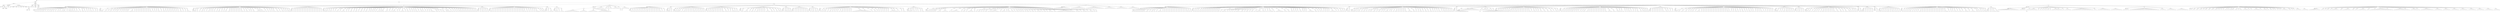 digraph Tree {
	"t0" [label = "TEI"];
	"t1" [label = "teiHeader"];
	"t2" [label = "fileDesc"];
	"t3" [label = "titleStmt"];
	"t4" [label = "title"];
	"t5" [label = "title"];
	"t6" [label = "author"];
	"t7" [label = "surname"];
	"t8" [label = "forename"];
	"t9" [label = "publicationStmt"];
	"t10" [label = "p"];
	"t11" [label = "idno"];
	"t12" [label = "sourceDesc"];
	"t13" [label = "genre"];
	"t14" [label = "inspiration"];
	"t15" [label = "structure"];
	"t16" [label = "type"];
	"t17" [label = "periode"];
	"t18" [label = "taille"];
	"t19" [label = "permalien"];
	"t20" [label = "sources"];
	"t21" [label = "source"];
	"t22" [label = "author"];
	"t23" [label = "text"];
	"t24" [label = "profileDesc"];
	"t25" [label = "creation"];
	"t26" [label = "date"];
	"t27" [label = "date"];
	"t28" [label = "langUsage"];
	"t29" [label = "language"];
	"t30" [label = "textClass"];
	"t31" [label = "keywords"];
	"t32" [label = "term"];
	"t33" [label = "text"];
	"t34" [label = "body"];
	"t35" [label = "div1"];
	"t36" [label = "head"];
	"t37" [label = "div2"];
	"t38" [label = "head"];
	"t39" [label = "listPerson"];
	"t40" [label = "sp"];
	"t41" [label = "p"];
	"t42" [label = "s"];
	"t43" [label = "sp"];
	"t44" [label = "p"];
	"t45" [label = "s"];
	"t46" [label = "sp"];
	"t47" [label = "p"];
	"t48" [label = "s"];
	"t49" [label = "sp"];
	"t50" [label = "p"];
	"t51" [label = "s"];
	"t52" [label = "sp"];
	"t53" [label = "p"];
	"t54" [label = "s"];
	"t55" [label = "s"];
	"t56" [label = "sp"];
	"t57" [label = "p"];
	"t58" [label = "s"];
	"t59" [label = "sp"];
	"t60" [label = "p"];
	"t61" [label = "s"];
	"t62" [label = "sp"];
	"t63" [label = "p"];
	"t64" [label = "s"];
	"t65" [label = "sp"];
	"t66" [label = "p"];
	"t67" [label = "s"];
	"t68" [label = "s"];
	"t69" [label = "sp"];
	"t70" [label = "p"];
	"t71" [label = "s"];
	"t72" [label = "sp"];
	"t73" [label = "p"];
	"t74" [label = "s"];
	"t75" [label = "sp"];
	"t76" [label = "p"];
	"t77" [label = "s"];
	"t78" [label = "sp"];
	"t79" [label = "p"];
	"t80" [label = "s"];
	"t81" [label = "sp"];
	"t82" [label = "p"];
	"t83" [label = "s"];
	"t84" [label = "sp"];
	"t85" [label = "p"];
	"t86" [label = "s"];
	"t87" [label = "s"];
	"t88" [label = "s"];
	"t89" [label = "sp"];
	"t90" [label = "p"];
	"t91" [label = "s"];
	"t92" [label = "sp"];
	"t93" [label = "p"];
	"t94" [label = "s"];
	"t95" [label = "s"];
	"t96" [label = "s"];
	"t97" [label = "sp"];
	"t98" [label = "p"];
	"t99" [label = "s"];
	"t100" [label = "sp"];
	"t101" [label = "p"];
	"t102" [label = "s"];
	"t103" [label = "sp"];
	"t104" [label = "p"];
	"t105" [label = "s"];
	"t106" [label = "sp"];
	"t107" [label = "p"];
	"t108" [label = "s"];
	"t109" [label = "sp"];
	"t110" [label = "p"];
	"t111" [label = "s"];
	"t112" [label = "sp"];
	"t113" [label = "p"];
	"t114" [label = "s"];
	"t115" [label = "s"];
	"t116" [label = "sp"];
	"t117" [label = "p"];
	"t118" [label = "s"];
	"t119" [label = "sp"];
	"t120" [label = "p"];
	"t121" [label = "s"];
	"t122" [label = "sp"];
	"t123" [label = "p"];
	"t124" [label = "s"];
	"t125" [label = "sp"];
	"t126" [label = "p"];
	"t127" [label = "s"];
	"t128" [label = "s"];
	"t129" [label = "sp"];
	"t130" [label = "p"];
	"t131" [label = "s"];
	"t132" [label = "sp"];
	"t133" [label = "p"];
	"t134" [label = "s"];
	"t135" [label = "sp"];
	"t136" [label = "p"];
	"t137" [label = "s"];
	"t138" [label = "div2"];
	"t139" [label = "head"];
	"t140" [label = "listPerson"];
	"t141" [label = "sp"];
	"t142" [label = "p"];
	"t143" [label = "s"];
	"t144" [label = "s"];
	"t145" [label = "s"];
	"t146" [label = "sp"];
	"t147" [label = "p"];
	"t148" [label = "s"];
	"t149" [label = "s"];
	"t150" [label = "sp"];
	"t151" [label = "p"];
	"t152" [label = "s"];
	"t153" [label = "sp"];
	"t154" [label = "p"];
	"t155" [label = "s"];
	"t156" [label = "s"];
	"t157" [label = "sp"];
	"t158" [label = "p"];
	"t159" [label = "s"];
	"t160" [label = "sp"];
	"t161" [label = "p"];
	"t162" [label = "s"];
	"t163" [label = "sp"];
	"t164" [label = "p"];
	"t165" [label = "s"];
	"t166" [label = "s"];
	"t167" [label = "sp"];
	"t168" [label = "p"];
	"t169" [label = "s"];
	"t170" [label = "sp"];
	"t171" [label = "p"];
	"t172" [label = "s"];
	"t173" [label = "sp"];
	"t174" [label = "p"];
	"t175" [label = "s"];
	"t176" [label = "sp"];
	"t177" [label = "p"];
	"t178" [label = "s"];
	"t179" [label = "sp"];
	"t180" [label = "p"];
	"t181" [label = "s"];
	"t182" [label = "s"];
	"t183" [label = "sp"];
	"t184" [label = "p"];
	"t185" [label = "s"];
	"t186" [label = "s"];
	"t187" [label = "s"];
	"t188" [label = "sp"];
	"t189" [label = "p"];
	"t190" [label = "s"];
	"t191" [label = "sp"];
	"t192" [label = "p"];
	"t193" [label = "s"];
	"t194" [label = "sp"];
	"t195" [label = "p"];
	"t196" [label = "s"];
	"t197" [label = "sp"];
	"t198" [label = "p"];
	"t199" [label = "s"];
	"t200" [label = "sp"];
	"t201" [label = "p"];
	"t202" [label = "s"];
	"t203" [label = "sp"];
	"t204" [label = "p"];
	"t205" [label = "s"];
	"t206" [label = "sp"];
	"t207" [label = "p"];
	"t208" [label = "s"];
	"t209" [label = "sp"];
	"t210" [label = "p"];
	"t211" [label = "s"];
	"t212" [label = "sp"];
	"t213" [label = "p"];
	"t214" [label = "s"];
	"t215" [label = "sp"];
	"t216" [label = "p"];
	"t217" [label = "s"];
	"t218" [label = "s"];
	"t219" [label = "sp"];
	"t220" [label = "p"];
	"t221" [label = "s"];
	"t222" [label = "sp"];
	"t223" [label = "p"];
	"t224" [label = "s"];
	"t225" [label = "sp"];
	"t226" [label = "p"];
	"t227" [label = "s"];
	"t228" [label = "sp"];
	"t229" [label = "p"];
	"t230" [label = "s"];
	"t231" [label = "s"];
	"t232" [label = "sp"];
	"t233" [label = "p"];
	"t234" [label = "s"];
	"t235" [label = "sp"];
	"t236" [label = "p"];
	"t237" [label = "s"];
	"t238" [label = "s"];
	"t239" [label = "sp"];
	"t240" [label = "p"];
	"t241" [label = "s"];
	"t242" [label = "sp"];
	"t243" [label = "p"];
	"t244" [label = "s"];
	"t245" [label = "sp"];
	"t246" [label = "p"];
	"t247" [label = "s"];
	"t248" [label = "sp"];
	"t249" [label = "p"];
	"t250" [label = "s"];
	"t251" [label = "sp"];
	"t252" [label = "p"];
	"t253" [label = "s"];
	"t254" [label = "sp"];
	"t255" [label = "p"];
	"t256" [label = "s"];
	"t257" [label = "sp"];
	"t258" [label = "p"];
	"t259" [label = "s"];
	"t260" [label = "sp"];
	"t261" [label = "p"];
	"t262" [label = "s"];
	"t263" [label = "sp"];
	"t264" [label = "p"];
	"t265" [label = "s"];
	"t266" [label = "s"];
	"t267" [label = "sp"];
	"t268" [label = "p"];
	"t269" [label = "s"];
	"t270" [label = "sp"];
	"t271" [label = "p"];
	"t272" [label = "s"];
	"t273" [label = "sp"];
	"t274" [label = "p"];
	"t275" [label = "s"];
	"t276" [label = "s"];
	"t277" [label = "s"];
	"t278" [label = "div2"];
	"t279" [label = "head"];
	"t280" [label = "listPerson"];
	"t281" [label = "sp"];
	"t282" [label = "p"];
	"t283" [label = "s"];
	"t284" [label = "s"];
	"t285" [label = "s"];
	"t286" [label = "sp"];
	"t287" [label = "p"];
	"t288" [label = "s"];
	"t289" [label = "sp"];
	"t290" [label = "p"];
	"t291" [label = "s"];
	"t292" [label = "sp"];
	"t293" [label = "p"];
	"t294" [label = "s"];
	"t295" [label = "s"];
	"t296" [label = "sp"];
	"t297" [label = "p"];
	"t298" [label = "s"];
	"t299" [label = "sp"];
	"t300" [label = "p"];
	"t301" [label = "s"];
	"t302" [label = "sp"];
	"t303" [label = "p"];
	"t304" [label = "s"];
	"t305" [label = "s"];
	"t306" [label = "sp"];
	"t307" [label = "p"];
	"t308" [label = "s"];
	"t309" [label = "sp"];
	"t310" [label = "p"];
	"t311" [label = "s"];
	"t312" [label = "sp"];
	"t313" [label = "p"];
	"t314" [label = "s"];
	"t315" [label = "sp"];
	"t316" [label = "p"];
	"t317" [label = "s"];
	"t318" [label = "sp"];
	"t319" [label = "p"];
	"t320" [label = "s"];
	"t321" [label = "s"];
	"t322" [label = "sp"];
	"t323" [label = "p"];
	"t324" [label = "s"];
	"t325" [label = "sp"];
	"t326" [label = "p"];
	"t327" [label = "s"];
	"t328" [label = "sp"];
	"t329" [label = "p"];
	"t330" [label = "s"];
	"t331" [label = "s"];
	"t332" [label = "sp"];
	"t333" [label = "p"];
	"t334" [label = "s"];
	"t335" [label = "s"];
	"t336" [label = "sp"];
	"t337" [label = "p"];
	"t338" [label = "s"];
	"t339" [label = "sp"];
	"t340" [label = "p"];
	"t341" [label = "s"];
	"t342" [label = "sp"];
	"t343" [label = "p"];
	"t344" [label = "s"];
	"t345" [label = "sp"];
	"t346" [label = "p"];
	"t347" [label = "s"];
	"t348" [label = "sp"];
	"t349" [label = "p"];
	"t350" [label = "s"];
	"t351" [label = "sp"];
	"t352" [label = "p"];
	"t353" [label = "s"];
	"t354" [label = "sp"];
	"t355" [label = "p"];
	"t356" [label = "s"];
	"t357" [label = "s"];
	"t358" [label = "sp"];
	"t359" [label = "p"];
	"t360" [label = "s"];
	"t361" [label = "sp"];
	"t362" [label = "p"];
	"t363" [label = "s"];
	"t364" [label = "s"];
	"t365" [label = "sp"];
	"t366" [label = "p"];
	"t367" [label = "s"];
	"t368" [label = "sp"];
	"t369" [label = "p"];
	"t370" [label = "s"];
	"t371" [label = "sp"];
	"t372" [label = "p"];
	"t373" [label = "s"];
	"t374" [label = "s"];
	"t375" [label = "sp"];
	"t376" [label = "p"];
	"t377" [label = "s"];
	"t378" [label = "s"];
	"t379" [label = "s"];
	"t380" [label = "s"];
	"t381" [label = "sp"];
	"t382" [label = "p"];
	"t383" [label = "s"];
	"t384" [label = "sp"];
	"t385" [label = "p"];
	"t386" [label = "s"];
	"t387" [label = "sp"];
	"t388" [label = "p"];
	"t389" [label = "s"];
	"t390" [label = "sp"];
	"t391" [label = "p"];
	"t392" [label = "s"];
	"t393" [label = "sp"];
	"t394" [label = "p"];
	"t395" [label = "s"];
	"t396" [label = "sp"];
	"t397" [label = "p"];
	"t398" [label = "s"];
	"t399" [label = "sp"];
	"t400" [label = "p"];
	"t401" [label = "s"];
	"t402" [label = "s"];
	"t403" [label = "sp"];
	"t404" [label = "p"];
	"t405" [label = "s"];
	"t406" [label = "s"];
	"t407" [label = "sp"];
	"t408" [label = "p"];
	"t409" [label = "s"];
	"t410" [label = "sp"];
	"t411" [label = "p"];
	"t412" [label = "s"];
	"t413" [label = "s"];
	"t414" [label = "sp"];
	"t415" [label = "p"];
	"t416" [label = "s"];
	"t417" [label = "sp"];
	"t418" [label = "p"];
	"t419" [label = "s"];
	"t420" [label = "sp"];
	"t421" [label = "p"];
	"t422" [label = "s"];
	"t423" [label = "s"];
	"t424" [label = "sp"];
	"t425" [label = "p"];
	"t426" [label = "s"];
	"t427" [label = "div2"];
	"t428" [label = "head"];
	"t429" [label = "listPerson"];
	"t430" [label = "sp"];
	"t431" [label = "p"];
	"t432" [label = "s"];
	"t433" [label = "sp"];
	"t434" [label = "p"];
	"t435" [label = "s"];
	"t436" [label = "sp"];
	"t437" [label = "p"];
	"t438" [label = "s"];
	"t439" [label = "sp"];
	"t440" [label = "p"];
	"t441" [label = "s"];
	"t442" [label = "sp"];
	"t443" [label = "p"];
	"t444" [label = "s"];
	"t445" [label = "sp"];
	"t446" [label = "p"];
	"t447" [label = "s"];
	"t448" [label = "sp"];
	"t449" [label = "p"];
	"t450" [label = "s"];
	"t451" [label = "sp"];
	"t452" [label = "p"];
	"t453" [label = "s"];
	"t454" [label = "sp"];
	"t455" [label = "p"];
	"t456" [label = "s"];
	"t457" [label = "sp"];
	"t458" [label = "p"];
	"t459" [label = "s"];
	"t460" [label = "sp"];
	"t461" [label = "p"];
	"t462" [label = "s"];
	"t463" [label = "sp"];
	"t464" [label = "p"];
	"t465" [label = "s"];
	"t466" [label = "sp"];
	"t467" [label = "p"];
	"t468" [label = "s"];
	"t469" [label = "sp"];
	"t470" [label = "p"];
	"t471" [label = "s"];
	"t472" [label = "sp"];
	"t473" [label = "p"];
	"t474" [label = "s"];
	"t475" [label = "sp"];
	"t476" [label = "p"];
	"t477" [label = "s"];
	"t478" [label = "sp"];
	"t479" [label = "p"];
	"t480" [label = "s"];
	"t481" [label = "div2"];
	"t482" [label = "head"];
	"t483" [label = "listPerson"];
	"t484" [label = "sp"];
	"t485" [label = "p"];
	"t486" [label = "s"];
	"t487" [label = "sp"];
	"t488" [label = "p"];
	"t489" [label = "s"];
	"t490" [label = "s"];
	"t491" [label = "sp"];
	"t492" [label = "p"];
	"t493" [label = "s"];
	"t494" [label = "sp"];
	"t495" [label = "p"];
	"t496" [label = "s"];
	"t497" [label = "s"];
	"t498" [label = "sp"];
	"t499" [label = "p"];
	"t500" [label = "s"];
	"t501" [label = "sp"];
	"t502" [label = "p"];
	"t503" [label = "s"];
	"t504" [label = "sp"];
	"t505" [label = "p"];
	"t506" [label = "s"];
	"t507" [label = "s"];
	"t508" [label = "sp"];
	"t509" [label = "p"];
	"t510" [label = "s"];
	"t511" [label = "sp"];
	"t512" [label = "p"];
	"t513" [label = "s"];
	"t514" [label = "s"];
	"t515" [label = "s"];
	"t516" [label = "sp"];
	"t517" [label = "p"];
	"t518" [label = "s"];
	"t519" [label = "sp"];
	"t520" [label = "p"];
	"t521" [label = "s"];
	"t522" [label = "sp"];
	"t523" [label = "p"];
	"t524" [label = "s"];
	"t525" [label = "s"];
	"t526" [label = "sp"];
	"t527" [label = "p"];
	"t528" [label = "s"];
	"t529" [label = "sp"];
	"t530" [label = "p"];
	"t531" [label = "s"];
	"t532" [label = "s"];
	"t533" [label = "sp"];
	"t534" [label = "p"];
	"t535" [label = "s"];
	"t536" [label = "sp"];
	"t537" [label = "p"];
	"t538" [label = "s"];
	"t539" [label = "s"];
	"t540" [label = "sp"];
	"t541" [label = "p"];
	"t542" [label = "s"];
	"t543" [label = "sp"];
	"t544" [label = "p"];
	"t545" [label = "s"];
	"t546" [label = "s"];
	"t547" [label = "sp"];
	"t548" [label = "p"];
	"t549" [label = "s"];
	"t550" [label = "sp"];
	"t551" [label = "p"];
	"t552" [label = "s"];
	"t553" [label = "sp"];
	"t554" [label = "p"];
	"t555" [label = "s"];
	"t556" [label = "sp"];
	"t557" [label = "p"];
	"t558" [label = "s"];
	"t559" [label = "sp"];
	"t560" [label = "p"];
	"t561" [label = "s"];
	"t562" [label = "sp"];
	"t563" [label = "p"];
	"t564" [label = "s"];
	"t565" [label = "sp"];
	"t566" [label = "p"];
	"t567" [label = "s"];
	"t568" [label = "sp"];
	"t569" [label = "p"];
	"t570" [label = "s"];
	"t571" [label = "s"];
	"t572" [label = "s"];
	"t573" [label = "sp"];
	"t574" [label = "p"];
	"t575" [label = "s"];
	"t576" [label = "s"];
	"t577" [label = "sp"];
	"t578" [label = "p"];
	"t579" [label = "s"];
	"t580" [label = "sp"];
	"t581" [label = "p"];
	"t582" [label = "s"];
	"t583" [label = "sp"];
	"t584" [label = "p"];
	"t585" [label = "s"];
	"t586" [label = "s"];
	"t587" [label = "s"];
	"t588" [label = "sp"];
	"t589" [label = "p"];
	"t590" [label = "s"];
	"t591" [label = "sp"];
	"t592" [label = "p"];
	"t593" [label = "s"];
	"t594" [label = "sp"];
	"t595" [label = "p"];
	"t596" [label = "s"];
	"t597" [label = "s"];
	"t598" [label = "s"];
	"t599" [label = "sp"];
	"t600" [label = "p"];
	"t601" [label = "s"];
	"t602" [label = "sp"];
	"t603" [label = "p"];
	"t604" [label = "s"];
	"t605" [label = "s"];
	"t606" [label = "sp"];
	"t607" [label = "p"];
	"t608" [label = "s"];
	"t609" [label = "sp"];
	"t610" [label = "p"];
	"t611" [label = "s"];
	"t612" [label = "sp"];
	"t613" [label = "p"];
	"t614" [label = "s"];
	"t615" [label = "sp"];
	"t616" [label = "p"];
	"t617" [label = "s"];
	"t618" [label = "s"];
	"t619" [label = "sp"];
	"t620" [label = "p"];
	"t621" [label = "s"];
	"t622" [label = "sp"];
	"t623" [label = "p"];
	"t624" [label = "s"];
	"t625" [label = "s"];
	"t626" [label = "sp"];
	"t627" [label = "p"];
	"t628" [label = "s"];
	"t629" [label = "sp"];
	"t630" [label = "p"];
	"t631" [label = "s"];
	"t632" [label = "sp"];
	"t633" [label = "p"];
	"t634" [label = "s"];
	"t635" [label = "sp"];
	"t636" [label = "p"];
	"t637" [label = "s"];
	"t638" [label = "sp"];
	"t639" [label = "p"];
	"t640" [label = "s"];
	"t641" [label = "s"];
	"t642" [label = "s"];
	"t643" [label = "sp"];
	"t644" [label = "p"];
	"t645" [label = "s"];
	"t646" [label = "s"];
	"t647" [label = "sp"];
	"t648" [label = "p"];
	"t649" [label = "s"];
	"t650" [label = "sp"];
	"t651" [label = "p"];
	"t652" [label = "s"];
	"t653" [label = "sp"];
	"t654" [label = "p"];
	"t655" [label = "s"];
	"t656" [label = "s"];
	"t657" [label = "sp"];
	"t658" [label = "p"];
	"t659" [label = "s"];
	"t660" [label = "s"];
	"t661" [label = "s"];
	"t662" [label = "sp"];
	"t663" [label = "p"];
	"t664" [label = "s"];
	"t665" [label = "sp"];
	"t666" [label = "p"];
	"t667" [label = "s"];
	"t668" [label = "sp"];
	"t669" [label = "p"];
	"t670" [label = "s"];
	"t671" [label = "sp"];
	"t672" [label = "p"];
	"t673" [label = "s"];
	"t674" [label = "sp"];
	"t675" [label = "p"];
	"t676" [label = "s"];
	"t677" [label = "sp"];
	"t678" [label = "p"];
	"t679" [label = "s"];
	"t680" [label = "s"];
	"t681" [label = "sp"];
	"t682" [label = "p"];
	"t683" [label = "s"];
	"t684" [label = "sp"];
	"t685" [label = "p"];
	"t686" [label = "s"];
	"t687" [label = "sp"];
	"t688" [label = "p"];
	"t689" [label = "s"];
	"t690" [label = "sp"];
	"t691" [label = "p"];
	"t692" [label = "s"];
	"t693" [label = "sp"];
	"t694" [label = "p"];
	"t695" [label = "s"];
	"t696" [label = "sp"];
	"t697" [label = "p"];
	"t698" [label = "s"];
	"t699" [label = "sp"];
	"t700" [label = "p"];
	"t701" [label = "s"];
	"t702" [label = "sp"];
	"t703" [label = "p"];
	"t704" [label = "s"];
	"t705" [label = "sp"];
	"t706" [label = "p"];
	"t707" [label = "s"];
	"t708" [label = "sp"];
	"t709" [label = "p"];
	"t710" [label = "s"];
	"t711" [label = "div2"];
	"t712" [label = "head"];
	"t713" [label = "listPerson"];
	"t714" [label = "sp"];
	"t715" [label = "p"];
	"t716" [label = "s"];
	"t717" [label = "sp"];
	"t718" [label = "p"];
	"t719" [label = "s"];
	"t720" [label = "s"];
	"t721" [label = "sp"];
	"t722" [label = "p"];
	"t723" [label = "s"];
	"t724" [label = "sp"];
	"t725" [label = "p"];
	"t726" [label = "s"];
	"t727" [label = "sp"];
	"t728" [label = "p"];
	"t729" [label = "s"];
	"t730" [label = "div2"];
	"t731" [label = "head"];
	"t732" [label = "listPerson"];
	"t733" [label = "sp"];
	"t734" [label = "p"];
	"t735" [label = "s"];
	"t736" [label = "s"];
	"t737" [label = "sp"];
	"t738" [label = "p"];
	"t739" [label = "s"];
	"t740" [label = "sp"];
	"t741" [label = "p"];
	"t742" [label = "s"];
	"t743" [label = "sp"];
	"t744" [label = "p"];
	"t745" [label = "s"];
	"t746" [label = "sp"];
	"t747" [label = "p"];
	"t748" [label = "s"];
	"t749" [label = "sp"];
	"t750" [label = "p"];
	"t751" [label = "s"];
	"t752" [label = "sp"];
	"t753" [label = "p"];
	"t754" [label = "s"];
	"t755" [label = "sp"];
	"t756" [label = "p"];
	"t757" [label = "s"];
	"t758" [label = "sp"];
	"t759" [label = "p"];
	"t760" [label = "s"];
	"t761" [label = "sp"];
	"t762" [label = "p"];
	"t763" [label = "s"];
	"t764" [label = "sp"];
	"t765" [label = "p"];
	"t766" [label = "s"];
	"t767" [label = "sp"];
	"t768" [label = "p"];
	"t769" [label = "s"];
	"t770" [label = "sp"];
	"t771" [label = "p"];
	"t772" [label = "s"];
	"t773" [label = "sp"];
	"t774" [label = "p"];
	"t775" [label = "s"];
	"t776" [label = "sp"];
	"t777" [label = "p"];
	"t778" [label = "s"];
	"t779" [label = "sp"];
	"t780" [label = "p"];
	"t781" [label = "s"];
	"t782" [label = "sp"];
	"t783" [label = "p"];
	"t784" [label = "s"];
	"t785" [label = "sp"];
	"t786" [label = "p"];
	"t787" [label = "s"];
	"t788" [label = "sp"];
	"t789" [label = "p"];
	"t790" [label = "s"];
	"t791" [label = "s"];
	"t792" [label = "sp"];
	"t793" [label = "p"];
	"t794" [label = "s"];
	"t795" [label = "sp"];
	"t796" [label = "p"];
	"t797" [label = "s"];
	"t798" [label = "sp"];
	"t799" [label = "p"];
	"t800" [label = "s"];
	"t801" [label = "sp"];
	"t802" [label = "p"];
	"t803" [label = "s"];
	"t804" [label = "sp"];
	"t805" [label = "p"];
	"t806" [label = "s"];
	"t807" [label = "sp"];
	"t808" [label = "p"];
	"t809" [label = "s"];
	"t810" [label = "sp"];
	"t811" [label = "p"];
	"t812" [label = "s"];
	"t813" [label = "s"];
	"t814" [label = "s"];
	"t815" [label = "sp"];
	"t816" [label = "p"];
	"t817" [label = "s"];
	"t818" [label = "sp"];
	"t819" [label = "p"];
	"t820" [label = "s"];
	"t821" [label = "s"];
	"t822" [label = "sp"];
	"t823" [label = "p"];
	"t824" [label = "s"];
	"t825" [label = "div2"];
	"t826" [label = "head"];
	"t827" [label = "listPerson"];
	"t828" [label = "sp"];
	"t829" [label = "p"];
	"t830" [label = "s"];
	"t831" [label = "sp"];
	"t832" [label = "p"];
	"t833" [label = "s"];
	"t834" [label = "s"];
	"t835" [label = "s"];
	"t836" [label = "div2"];
	"t837" [label = "head"];
	"t838" [label = "listPerson"];
	"t839" [label = "sp"];
	"t840" [label = "p"];
	"t841" [label = "s"];
	"t842" [label = "s"];
	"t843" [label = "s"];
	"t844" [label = "sp"];
	"t845" [label = "p"];
	"t846" [label = "s"];
	"t847" [label = "sp"];
	"t848" [label = "p"];
	"t849" [label = "s"];
	"t850" [label = "s"];
	"t851" [label = "div1"];
	"t852" [label = "head"];
	"t853" [label = "sp"];
	"t854" [label = "lg"];
	"t855" [label = "lg"];
	"t856" [label = "l"];
	"t857" [label = "l"];
	"t858" [label = "l"];
	"t859" [label = "l"];
	"t860" [label = "l"];
	"t861" [label = "l"];
	"t862" [label = "l"];
	"t863" [label = "l"];
	"t864" [label = "l"];
	"t865" [label = "lg"];
	"t866" [label = "l"];
	"t867" [label = "l"];
	"t868" [label = "l"];
	"t869" [label = "l"];
	"t870" [label = "l"];
	"t871" [label = "lg"];
	"t872" [label = "lg"];
	"t873" [label = "l"];
	"t874" [label = "l"];
	"t875" [label = "l"];
	"t876" [label = "l"];
	"t877" [label = "l"];
	"t878" [label = "l"];
	"t879" [label = "lg"];
	"t880" [label = "l"];
	"t881" [label = "l"];
	"t882" [label = "l"];
	"t883" [label = "l"];
	"t884" [label = "l"];
	"t885" [label = "l"];
	"t886" [label = "lg"];
	"t887" [label = "lg"];
	"t888" [label = "l"];
	"t889" [label = "l"];
	"t890" [label = "sp"];
	"t891" [label = "p"];
	"t892" [label = "s"];
	"t893" [label = "l"];
	"t894" [label = "l"];
	"t895" [label = "l"];
	"t896" [label = "l"];
	"t897" [label = "sp"];
	"t898" [label = "l"];
	"t899" [label = "l"];
	"t900" [label = "sp"];
	"t901" [label = "p"];
	"t902" [label = "s"];
	"t903" [label = "sp"];
	"t904" [label = "l"];
	"t905" [label = "l"];
	"t906" [label = "sp"];
	"t907" [label = "l"];
	"t908" [label = "l"];
	"t909" [label = "l"];
	"t910" [label = "l"];
	"t911" [label = "sp"];
	"t912" [label = "p"];
	"t913" [label = "s"];
	"t914" [label = "sp"];
	"t915" [label = "p"];
	"t916" [label = "s"];
	"t917" [label = "l"];
	"t918" [label = "l"];
	"t919" [label = "l"];
	"t920" [label = "l"];
	"t921" [label = "div1"];
	"t922" [label = "head"];
	"t923" [label = "div2"];
	"t924" [label = "head"];
	"t925" [label = "listPerson"];
	"t926" [label = "sp"];
	"t927" [label = "p"];
	"t928" [label = "s"];
	"t929" [label = "sp"];
	"t930" [label = "p"];
	"t931" [label = "s"];
	"t932" [label = "sp"];
	"t933" [label = "p"];
	"t934" [label = "s"];
	"t935" [label = "sp"];
	"t936" [label = "p"];
	"t937" [label = "s"];
	"t938" [label = "sp"];
	"t939" [label = "p"];
	"t940" [label = "s"];
	"t941" [label = "sp"];
	"t942" [label = "p"];
	"t943" [label = "s"];
	"t944" [label = "sp"];
	"t945" [label = "p"];
	"t946" [label = "s"];
	"t947" [label = "sp"];
	"t948" [label = "p"];
	"t949" [label = "s"];
	"t950" [label = "sp"];
	"t951" [label = "p"];
	"t952" [label = "s"];
	"t953" [label = "sp"];
	"t954" [label = "p"];
	"t955" [label = "s"];
	"t956" [label = "s"];
	"t957" [label = "sp"];
	"t958" [label = "p"];
	"t959" [label = "s"];
	"t960" [label = "sp"];
	"t961" [label = "p"];
	"t962" [label = "s"];
	"t963" [label = "sp"];
	"t964" [label = "p"];
	"t965" [label = "s"];
	"t966" [label = "sp"];
	"t967" [label = "p"];
	"t968" [label = "s"];
	"t969" [label = "sp"];
	"t970" [label = "p"];
	"t971" [label = "s"];
	"t972" [label = "sp"];
	"t973" [label = "p"];
	"t974" [label = "s"];
	"t975" [label = "sp"];
	"t976" [label = "p"];
	"t977" [label = "s"];
	"t978" [label = "s"];
	"t979" [label = "sp"];
	"t980" [label = "p"];
	"t981" [label = "s"];
	"t982" [label = "sp"];
	"t983" [label = "p"];
	"t984" [label = "s"];
	"t985" [label = "div2"];
	"t986" [label = "head"];
	"t987" [label = "listPerson"];
	"t988" [label = "sp"];
	"t989" [label = "p"];
	"t990" [label = "s"];
	"t991" [label = "s"];
	"t992" [label = "s"];
	"t993" [label = "sp"];
	"t994" [label = "p"];
	"t995" [label = "s"];
	"t996" [label = "div2"];
	"t997" [label = "head"];
	"t998" [label = "listPerson"];
	"t999" [label = "sp"];
	"t1000" [label = "p"];
	"t1001" [label = "s"];
	"t1002" [label = "sp"];
	"t1003" [label = "p"];
	"t1004" [label = "s"];
	"t1005" [label = "sp"];
	"t1006" [label = "p"];
	"t1007" [label = "s"];
	"t1008" [label = "s"];
	"t1009" [label = "s"];
	"t1010" [label = "sp"];
	"t1011" [label = "p"];
	"t1012" [label = "s"];
	"t1013" [label = "sp"];
	"t1014" [label = "p"];
	"t1015" [label = "s"];
	"t1016" [label = "s"];
	"t1017" [label = "sp"];
	"t1018" [label = "p"];
	"t1019" [label = "s"];
	"t1020" [label = "sp"];
	"t1021" [label = "p"];
	"t1022" [label = "s"];
	"t1023" [label = "sp"];
	"t1024" [label = "p"];
	"t1025" [label = "s"];
	"t1026" [label = "sp"];
	"t1027" [label = "p"];
	"t1028" [label = "s"];
	"t1029" [label = "sp"];
	"t1030" [label = "p"];
	"t1031" [label = "s"];
	"t1032" [label = "s"];
	"t1033" [label = "sp"];
	"t1034" [label = "p"];
	"t1035" [label = "s"];
	"t1036" [label = "sp"];
	"t1037" [label = "p"];
	"t1038" [label = "s"];
	"t1039" [label = "sp"];
	"t1040" [label = "p"];
	"t1041" [label = "s"];
	"t1042" [label = "sp"];
	"t1043" [label = "p"];
	"t1044" [label = "s"];
	"t1045" [label = "sp"];
	"t1046" [label = "p"];
	"t1047" [label = "s"];
	"t1048" [label = "sp"];
	"t1049" [label = "p"];
	"t1050" [label = "s"];
	"t1051" [label = "div2"];
	"t1052" [label = "head"];
	"t1053" [label = "listPerson"];
	"t1054" [label = "sp"];
	"t1055" [label = "p"];
	"t1056" [label = "s"];
	"t1057" [label = "sp"];
	"t1058" [label = "p"];
	"t1059" [label = "s"];
	"t1060" [label = "sp"];
	"t1061" [label = "p"];
	"t1062" [label = "s"];
	"t1063" [label = "sp"];
	"t1064" [label = "p"];
	"t1065" [label = "s"];
	"t1066" [label = "s"];
	"t1067" [label = "sp"];
	"t1068" [label = "p"];
	"t1069" [label = "s"];
	"t1070" [label = "sp"];
	"t1071" [label = "p"];
	"t1072" [label = "s"];
	"t1073" [label = "sp"];
	"t1074" [label = "p"];
	"t1075" [label = "s"];
	"t1076" [label = "sp"];
	"t1077" [label = "p"];
	"t1078" [label = "s"];
	"t1079" [label = "sp"];
	"t1080" [label = "p"];
	"t1081" [label = "s"];
	"t1082" [label = "s"];
	"t1083" [label = "sp"];
	"t1084" [label = "p"];
	"t1085" [label = "s"];
	"t1086" [label = "s"];
	"t1087" [label = "sp"];
	"t1088" [label = "p"];
	"t1089" [label = "s"];
	"t1090" [label = "sp"];
	"t1091" [label = "p"];
	"t1092" [label = "s"];
	"t1093" [label = "sp"];
	"t1094" [label = "p"];
	"t1095" [label = "s"];
	"t1096" [label = "s"];
	"t1097" [label = "s"];
	"t1098" [label = "sp"];
	"t1099" [label = "p"];
	"t1100" [label = "s"];
	"t1101" [label = "sp"];
	"t1102" [label = "p"];
	"t1103" [label = "s"];
	"t1104" [label = "div2"];
	"t1105" [label = "head"];
	"t1106" [label = "listPerson"];
	"t1107" [label = "sp"];
	"t1108" [label = "p"];
	"t1109" [label = "s"];
	"t1110" [label = "s"];
	"t1111" [label = "sp"];
	"t1112" [label = "p"];
	"t1113" [label = "s"];
	"t1114" [label = "s"];
	"t1115" [label = "s"];
	"t1116" [label = "sp"];
	"t1117" [label = "p"];
	"t1118" [label = "s"];
	"t1119" [label = "sp"];
	"t1120" [label = "p"];
	"t1121" [label = "s"];
	"t1122" [label = "s"];
	"t1123" [label = "sp"];
	"t1124" [label = "p"];
	"t1125" [label = "s"];
	"t1126" [label = "sp"];
	"t1127" [label = "p"];
	"t1128" [label = "s"];
	"t1129" [label = "s"];
	"t1130" [label = "sp"];
	"t1131" [label = "p"];
	"t1132" [label = "s"];
	"t1133" [label = "sp"];
	"t1134" [label = "p"];
	"t1135" [label = "s"];
	"t1136" [label = "sp"];
	"t1137" [label = "p"];
	"t1138" [label = "s"];
	"t1139" [label = "sp"];
	"t1140" [label = "p"];
	"t1141" [label = "s"];
	"t1142" [label = "sp"];
	"t1143" [label = "p"];
	"t1144" [label = "s"];
	"t1145" [label = "s"];
	"t1146" [label = "s"];
	"t1147" [label = "sp"];
	"t1148" [label = "p"];
	"t1149" [label = "s"];
	"t1150" [label = "s"];
	"t1151" [label = "sp"];
	"t1152" [label = "p"];
	"t1153" [label = "s"];
	"t1154" [label = "sp"];
	"t1155" [label = "p"];
	"t1156" [label = "s"];
	"t1157" [label = "s"];
	"t1158" [label = "sp"];
	"t1159" [label = "p"];
	"t1160" [label = "s"];
	"t1161" [label = "s"];
	"t1162" [label = "sp"];
	"t1163" [label = "p"];
	"t1164" [label = "s"];
	"t1165" [label = "div2"];
	"t1166" [label = "head"];
	"t1167" [label = "listPerson"];
	"t1168" [label = "sp"];
	"t1169" [label = "p"];
	"t1170" [label = "s"];
	"t1171" [label = "s"];
	"t1172" [label = "s"];
	"t1173" [label = "sp"];
	"t1174" [label = "p"];
	"t1175" [label = "s"];
	"t1176" [label = "sp"];
	"t1177" [label = "p"];
	"t1178" [label = "s"];
	"t1179" [label = "sp"];
	"t1180" [label = "p"];
	"t1181" [label = "s"];
	"t1182" [label = "div2"];
	"t1183" [label = "head"];
	"t1184" [label = "listPerson"];
	"t1185" [label = "sp"];
	"t1186" [label = "p"];
	"t1187" [label = "s"];
	"t1188" [label = "sp"];
	"t1189" [label = "p"];
	"t1190" [label = "s"];
	"t1191" [label = "sp"];
	"t1192" [label = "p"];
	"t1193" [label = "s"];
	"t1194" [label = "sp"];
	"t1195" [label = "p"];
	"t1196" [label = "s"];
	"t1197" [label = "sp"];
	"t1198" [label = "p"];
	"t1199" [label = "s"];
	"t1200" [label = "sp"];
	"t1201" [label = "p"];
	"t1202" [label = "s"];
	"t1203" [label = "sp"];
	"t1204" [label = "p"];
	"t1205" [label = "s"];
	"t1206" [label = "sp"];
	"t1207" [label = "p"];
	"t1208" [label = "s"];
	"t1209" [label = "s"];
	"t1210" [label = "div2"];
	"t1211" [label = "head"];
	"t1212" [label = "listPerson"];
	"t1213" [label = "sp"];
	"t1214" [label = "p"];
	"t1215" [label = "s"];
	"t1216" [label = "sp"];
	"t1217" [label = "p"];
	"t1218" [label = "s"];
	"t1219" [label = "s"];
	"t1220" [label = "sp"];
	"t1221" [label = "p"];
	"t1222" [label = "s"];
	"t1223" [label = "s"];
	"t1224" [label = "sp"];
	"t1225" [label = "p"];
	"t1226" [label = "s"];
	"t1227" [label = "div2"];
	"t1228" [label = "head"];
	"t1229" [label = "listPerson"];
	"t1230" [label = "sp"];
	"t1231" [label = "p"];
	"t1232" [label = "s"];
	"t1233" [label = "sp"];
	"t1234" [label = "p"];
	"t1235" [label = "s"];
	"t1236" [label = "sp"];
	"t1237" [label = "p"];
	"t1238" [label = "s"];
	"t1239" [label = "s"];
	"t1240" [label = "sp"];
	"t1241" [label = "p"];
	"t1242" [label = "s"];
	"t1243" [label = "sp"];
	"t1244" [label = "p"];
	"t1245" [label = "s"];
	"t1246" [label = "s"];
	"t1247" [label = "sp"];
	"t1248" [label = "p"];
	"t1249" [label = "s"];
	"t1250" [label = "sp"];
	"t1251" [label = "p"];
	"t1252" [label = "s"];
	"t1253" [label = "sp"];
	"t1254" [label = "p"];
	"t1255" [label = "s"];
	"t1256" [label = "sp"];
	"t1257" [label = "p"];
	"t1258" [label = "s"];
	"t1259" [label = "sp"];
	"t1260" [label = "p"];
	"t1261" [label = "s"];
	"t1262" [label = "sp"];
	"t1263" [label = "p"];
	"t1264" [label = "s"];
	"t1265" [label = "s"];
	"t1266" [label = "sp"];
	"t1267" [label = "p"];
	"t1268" [label = "s"];
	"t1269" [label = "sp"];
	"t1270" [label = "p"];
	"t1271" [label = "s"];
	"t1272" [label = "sp"];
	"t1273" [label = "p"];
	"t1274" [label = "s"];
	"t1275" [label = "sp"];
	"t1276" [label = "p"];
	"t1277" [label = "s"];
	"t1278" [label = "sp"];
	"t1279" [label = "p"];
	"t1280" [label = "s"];
	"t1281" [label = "sp"];
	"t1282" [label = "p"];
	"t1283" [label = "s"];
	"t1284" [label = "s"];
	"t1285" [label = "s"];
	"t1286" [label = "s"];
	"t1287" [label = "s"];
	"t1288" [label = "s"];
	"t1289" [label = "s"];
	"t1290" [label = "s"];
	"t1291" [label = "s"];
	"t1292" [label = "s"];
	"t1293" [label = "s"];
	"t1294" [label = "sp"];
	"t1295" [label = "p"];
	"t1296" [label = "s"];
	"t1297" [label = "sp"];
	"t1298" [label = "p"];
	"t1299" [label = "s"];
	"t1300" [label = "sp"];
	"t1301" [label = "p"];
	"t1302" [label = "s"];
	"t1303" [label = "s"];
	"t1304" [label = "sp"];
	"t1305" [label = "p"];
	"t1306" [label = "s"];
	"t1307" [label = "sp"];
	"t1308" [label = "p"];
	"t1309" [label = "s"];
	"t1310" [label = "sp"];
	"t1311" [label = "p"];
	"t1312" [label = "s"];
	"t1313" [label = "sp"];
	"t1314" [label = "p"];
	"t1315" [label = "s"];
	"t1316" [label = "sp"];
	"t1317" [label = "p"];
	"t1318" [label = "s"];
	"t1319" [label = "sp"];
	"t1320" [label = "p"];
	"t1321" [label = "s"];
	"t1322" [label = "sp"];
	"t1323" [label = "p"];
	"t1324" [label = "s"];
	"t1325" [label = "sp"];
	"t1326" [label = "p"];
	"t1327" [label = "s"];
	"t1328" [label = "s"];
	"t1329" [label = "s"];
	"t1330" [label = "s"];
	"t1331" [label = "s"];
	"t1332" [label = "sp"];
	"t1333" [label = "p"];
	"t1334" [label = "s"];
	"t1335" [label = "sp"];
	"t1336" [label = "p"];
	"t1337" [label = "s"];
	"t1338" [label = "sp"];
	"t1339" [label = "p"];
	"t1340" [label = "s"];
	"t1341" [label = "sp"];
	"t1342" [label = "p"];
	"t1343" [label = "s"];
	"t1344" [label = "s"];
	"t1345" [label = "div2"];
	"t1346" [label = "head"];
	"t1347" [label = "listPerson"];
	"t1348" [label = "sp"];
	"t1349" [label = "p"];
	"t1350" [label = "s"];
	"t1351" [label = "sp"];
	"t1352" [label = "p"];
	"t1353" [label = "s"];
	"t1354" [label = "s"];
	"t1355" [label = "s"];
	"t1356" [label = "sp"];
	"t1357" [label = "p"];
	"t1358" [label = "s"];
	"t1359" [label = "s"];
	"t1360" [label = "sp"];
	"t1361" [label = "p"];
	"t1362" [label = "s"];
	"t1363" [label = "sp"];
	"t1364" [label = "p"];
	"t1365" [label = "s"];
	"t1366" [label = "sp"];
	"t1367" [label = "p"];
	"t1368" [label = "s"];
	"t1369" [label = "sp"];
	"t1370" [label = "p"];
	"t1371" [label = "s"];
	"t1372" [label = "s"];
	"t1373" [label = "div2"];
	"t1374" [label = "head"];
	"t1375" [label = "listPerson"];
	"t1376" [label = "sp"];
	"t1377" [label = "p"];
	"t1378" [label = "s"];
	"t1379" [label = "sp"];
	"t1380" [label = "p"];
	"t1381" [label = "s"];
	"t1382" [label = "sp"];
	"t1383" [label = "p"];
	"t1384" [label = "s"];
	"t1385" [label = "sp"];
	"t1386" [label = "p"];
	"t1387" [label = "s"];
	"t1388" [label = "sp"];
	"t1389" [label = "p"];
	"t1390" [label = "s"];
	"t1391" [label = "s"];
	"t1392" [label = "s"];
	"t1393" [label = "sp"];
	"t1394" [label = "p"];
	"t1395" [label = "s"];
	"t1396" [label = "s"];
	"t1397" [label = "s"];
	"t1398" [label = "p"];
	"t1399" [label = "s"];
	"t1400" [label = "s"];
	"t1401" [label = "s"];
	"t1402" [label = "s"];
	"t1403" [label = "sp"];
	"t1404" [label = "p"];
	"t1405" [label = "s"];
	"t1406" [label = "sp"];
	"t1407" [label = "p"];
	"t1408" [label = "s"];
	"t1409" [label = "s"];
	"t1410" [label = "s"];
	"t1411" [label = "s"];
	"t1412" [label = "s"];
	"t1413" [label = "s"];
	"t1414" [label = "sp"];
	"t1415" [label = "p"];
	"t1416" [label = "s"];
	"t1417" [label = "sp"];
	"t1418" [label = "p"];
	"t1419" [label = "s"];
	"t1420" [label = "s"];
	"t1421" [label = "sp"];
	"t1422" [label = "p"];
	"t1423" [label = "s"];
	"t1424" [label = "sp"];
	"t1425" [label = "p"];
	"t1426" [label = "s"];
	"t1427" [label = "s"];
	"t1428" [label = "s"];
	"t1429" [label = "s"];
	"t1430" [label = "sp"];
	"t1431" [label = "p"];
	"t1432" [label = "s"];
	"t1433" [label = "sp"];
	"t1434" [label = "p"];
	"t1435" [label = "s"];
	"t1436" [label = "sp"];
	"t1437" [label = "p"];
	"t1438" [label = "s"];
	"t1439" [label = "s"];
	"t1440" [label = "sp"];
	"t1441" [label = "p"];
	"t1442" [label = "s"];
	"t1443" [label = "sp"];
	"t1444" [label = "p"];
	"t1445" [label = "s"];
	"t1446" [label = "sp"];
	"t1447" [label = "p"];
	"t1448" [label = "s"];
	"t1449" [label = "s"];
	"t1450" [label = "sp"];
	"t1451" [label = "p"];
	"t1452" [label = "s"];
	"t1453" [label = "sp"];
	"t1454" [label = "p"];
	"t1455" [label = "s"];
	"t1456" [label = "s"];
	"t1457" [label = "s"];
	"t1458" [label = "s"];
	"t1459" [label = "s"];
	"t1460" [label = "s"];
	"t1461" [label = "sp"];
	"t1462" [label = "p"];
	"t1463" [label = "s"];
	"t1464" [label = "sp"];
	"t1465" [label = "p"];
	"t1466" [label = "s"];
	"t1467" [label = "s"];
	"t1468" [label = "s"];
	"t1469" [label = "sp"];
	"t1470" [label = "p"];
	"t1471" [label = "s"];
	"t1472" [label = "sp"];
	"t1473" [label = "p"];
	"t1474" [label = "s"];
	"t1475" [label = "s"];
	"t1476" [label = "sp"];
	"t1477" [label = "p"];
	"t1478" [label = "s"];
	"t1479" [label = "s"];
	"t1480" [label = "sp"];
	"t1481" [label = "p"];
	"t1482" [label = "s"];
	"t1483" [label = "sp"];
	"t1484" [label = "p"];
	"t1485" [label = "s"];
	"t1486" [label = "s"];
	"t1487" [label = "sp"];
	"t1488" [label = "p"];
	"t1489" [label = "s"];
	"t1490" [label = "sp"];
	"t1491" [label = "p"];
	"t1492" [label = "s"];
	"t1493" [label = "sp"];
	"t1494" [label = "p"];
	"t1495" [label = "s"];
	"t1496" [label = "sp"];
	"t1497" [label = "p"];
	"t1498" [label = "s"];
	"t1499" [label = "sp"];
	"t1500" [label = "p"];
	"t1501" [label = "s"];
	"t1502" [label = "s"];
	"t1503" [label = "sp"];
	"t1504" [label = "p"];
	"t1505" [label = "s"];
	"t1506" [label = "sp"];
	"t1507" [label = "p"];
	"t1508" [label = "s"];
	"t1509" [label = "s"];
	"t1510" [label = "sp"];
	"t1511" [label = "p"];
	"t1512" [label = "s"];
	"t1513" [label = "sp"];
	"t1514" [label = "p"];
	"t1515" [label = "s"];
	"t1516" [label = "s"];
	"t1517" [label = "s"];
	"t1518" [label = "sp"];
	"t1519" [label = "p"];
	"t1520" [label = "s"];
	"t1521" [label = "sp"];
	"t1522" [label = "p"];
	"t1523" [label = "s"];
	"t1524" [label = "s"];
	"t1525" [label = "sp"];
	"t1526" [label = "p"];
	"t1527" [label = "s"];
	"t1528" [label = "sp"];
	"t1529" [label = "p"];
	"t1530" [label = "s"];
	"t1531" [label = "s"];
	"t1532" [label = "s"];
	"t1533" [label = "sp"];
	"t1534" [label = "p"];
	"t1535" [label = "s"];
	"t1536" [label = "s"];
	"t1537" [label = "sp"];
	"t1538" [label = "p"];
	"t1539" [label = "s"];
	"t1540" [label = "s"];
	"t1541" [label = "s"];
	"t1542" [label = "s"];
	"t1543" [label = "s"];
	"t1544" [label = "s"];
	"t1545" [label = "s"];
	"t1546" [label = "s"];
	"t1547" [label = "s"];
	"t1548" [label = "s"];
	"t1549" [label = "sp"];
	"t1550" [label = "p"];
	"t1551" [label = "s"];
	"t1552" [label = "sp"];
	"t1553" [label = "p"];
	"t1554" [label = "s"];
	"t1555" [label = "s"];
	"t1556" [label = "s"];
	"t1557" [label = "sp"];
	"t1558" [label = "p"];
	"t1559" [label = "s"];
	"t1560" [label = "sp"];
	"t1561" [label = "p"];
	"t1562" [label = "s"];
	"t1563" [label = "s"];
	"t1564" [label = "s"];
	"t1565" [label = "sp"];
	"t1566" [label = "p"];
	"t1567" [label = "s"];
	"t1568" [label = "sp"];
	"t1569" [label = "p"];
	"t1570" [label = "s"];
	"t1571" [label = "s"];
	"t1572" [label = "s"];
	"t1573" [label = "sp"];
	"t1574" [label = "p"];
	"t1575" [label = "s"];
	"t1576" [label = "sp"];
	"t1577" [label = "p"];
	"t1578" [label = "s"];
	"t1579" [label = "div1"];
	"t1580" [label = "head"];
	"t1581" [label = "sp"];
	"t1582" [label = "l"];
	"t1583" [label = "l"];
	"t1584" [label = "l"];
	"t1585" [label = "l"];
	"t1586" [label = "l"];
	"t1587" [label = "l"];
	"t1588" [label = "l"];
	"t1589" [label = "l"];
	"t1590" [label = "l"];
	"t1591" [label = "l"];
	"t1592" [label = "sp"];
	"t1593" [label = "l"];
	"t1594" [label = "l"];
	"t1595" [label = "l"];
	"t1596" [label = "l"];
	"t1597" [label = "l"];
	"t1598" [label = "l"];
	"t1599" [label = "l"];
	"t1600" [label = "l"];
	"t1601" [label = "l"];
	"t1602" [label = "sp"];
	"t1603" [label = "l"];
	"t1604" [label = "l"];
	"t1605" [label = "l"];
	"t1606" [label = "l"];
	"t1607" [label = "l"];
	"t1608" [label = "l"];
	"t1609" [label = "l"];
	"t1610" [label = "l"];
	"t1611" [label = "l"];
	"t1612" [label = "l"];
	"t1613" [label = "l"];
	"t1614" [label = "sp"];
	"t1615" [label = "l"];
	"t1616" [label = "l"];
	"t1617" [label = "l"];
	"t1618" [label = "l"];
	"t1619" [label = "l"];
	"t1620" [label = "l"];
	"t1621" [label = "l"];
	"t1622" [label = "sp"];
	"t1623" [label = "l"];
	"t1624" [label = "l"];
	"t1625" [label = "l"];
	"t1626" [label = "l"];
	"t1627" [label = "l"];
	"t1628" [label = "l"];
	"t1629" [label = "l"];
	"t1630" [label = "sp"];
	"t1631" [label = "l"];
	"t1632" [label = "l"];
	"t1633" [label = "l"];
	"t1634" [label = "l"];
	"t1635" [label = "l"];
	"t1636" [label = "l"];
	"t1637" [label = "l"];
	"t1638" [label = "div1"];
	"t1639" [label = "head"];
	"t1640" [label = "div2"];
	"t1641" [label = "head"];
	"t1642" [label = "listPerson"];
	"t1643" [label = "sp"];
	"t1644" [label = "p"];
	"t1645" [label = "s"];
	"t1646" [label = "sp"];
	"t1647" [label = "p"];
	"t1648" [label = "s"];
	"t1649" [label = "sp"];
	"t1650" [label = "p"];
	"t1651" [label = "s"];
	"t1652" [label = "sp"];
	"t1653" [label = "p"];
	"t1654" [label = "s"];
	"t1655" [label = "sp"];
	"t1656" [label = "p"];
	"t1657" [label = "s"];
	"t1658" [label = "sp"];
	"t1659" [label = "p"];
	"t1660" [label = "s"];
	"t1661" [label = "s"];
	"t1662" [label = "s"];
	"t1663" [label = "sp"];
	"t1664" [label = "p"];
	"t1665" [label = "s"];
	"t1666" [label = "s"];
	"t1667" [label = "sp"];
	"t1668" [label = "p"];
	"t1669" [label = "s"];
	"t1670" [label = "sp"];
	"t1671" [label = "p"];
	"t1672" [label = "s"];
	"t1673" [label = "s"];
	"t1674" [label = "sp"];
	"t1675" [label = "p"];
	"t1676" [label = "s"];
	"t1677" [label = "sp"];
	"t1678" [label = "p"];
	"t1679" [label = "s"];
	"t1680" [label = "sp"];
	"t1681" [label = "p"];
	"t1682" [label = "s"];
	"t1683" [label = "s"];
	"t1684" [label = "s"];
	"t1685" [label = "sp"];
	"t1686" [label = "p"];
	"t1687" [label = "s"];
	"t1688" [label = "sp"];
	"t1689" [label = "p"];
	"t1690" [label = "s"];
	"t1691" [label = "sp"];
	"t1692" [label = "p"];
	"t1693" [label = "s"];
	"t1694" [label = "sp"];
	"t1695" [label = "p"];
	"t1696" [label = "s"];
	"t1697" [label = "sp"];
	"t1698" [label = "p"];
	"t1699" [label = "s"];
	"t1700" [label = "sp"];
	"t1701" [label = "p"];
	"t1702" [label = "s"];
	"t1703" [label = "sp"];
	"t1704" [label = "p"];
	"t1705" [label = "s"];
	"t1706" [label = "sp"];
	"t1707" [label = "p"];
	"t1708" [label = "s"];
	"t1709" [label = "sp"];
	"t1710" [label = "p"];
	"t1711" [label = "s"];
	"t1712" [label = "sp"];
	"t1713" [label = "p"];
	"t1714" [label = "s"];
	"t1715" [label = "sp"];
	"t1716" [label = "p"];
	"t1717" [label = "s"];
	"t1718" [label = "sp"];
	"t1719" [label = "p"];
	"t1720" [label = "s"];
	"t1721" [label = "sp"];
	"t1722" [label = "p"];
	"t1723" [label = "s"];
	"t1724" [label = "sp"];
	"t1725" [label = "p"];
	"t1726" [label = "s"];
	"t1727" [label = "sp"];
	"t1728" [label = "p"];
	"t1729" [label = "s"];
	"t1730" [label = "s"];
	"t1731" [label = "sp"];
	"t1732" [label = "p"];
	"t1733" [label = "s"];
	"t1734" [label = "sp"];
	"t1735" [label = "p"];
	"t1736" [label = "s"];
	"t1737" [label = "div2"];
	"t1738" [label = "head"];
	"t1739" [label = "listPerson"];
	"t1740" [label = "sp"];
	"t1741" [label = "p"];
	"t1742" [label = "s"];
	"t1743" [label = "sp"];
	"t1744" [label = "p"];
	"t1745" [label = "s"];
	"t1746" [label = "sp"];
	"t1747" [label = "p"];
	"t1748" [label = "s"];
	"t1749" [label = "sp"];
	"t1750" [label = "p"];
	"t1751" [label = "s"];
	"t1752" [label = "sp"];
	"t1753" [label = "p"];
	"t1754" [label = "s"];
	"t1755" [label = "sp"];
	"t1756" [label = "p"];
	"t1757" [label = "s"];
	"t1758" [label = "sp"];
	"t1759" [label = "p"];
	"t1760" [label = "s"];
	"t1761" [label = "sp"];
	"t1762" [label = "p"];
	"t1763" [label = "s"];
	"t1764" [label = "sp"];
	"t1765" [label = "p"];
	"t1766" [label = "s"];
	"t1767" [label = "sp"];
	"t1768" [label = "p"];
	"t1769" [label = "s"];
	"t1770" [label = "sp"];
	"t1771" [label = "p"];
	"t1772" [label = "s"];
	"t1773" [label = "sp"];
	"t1774" [label = "p"];
	"t1775" [label = "s"];
	"t1776" [label = "sp"];
	"t1777" [label = "p"];
	"t1778" [label = "s"];
	"t1779" [label = "sp"];
	"t1780" [label = "p"];
	"t1781" [label = "s"];
	"t1782" [label = "sp"];
	"t1783" [label = "p"];
	"t1784" [label = "s"];
	"t1785" [label = "s"];
	"t1786" [label = "sp"];
	"t1787" [label = "p"];
	"t1788" [label = "s"];
	"t1789" [label = "sp"];
	"t1790" [label = "p"];
	"t1791" [label = "s"];
	"t1792" [label = "s"];
	"t1793" [label = "s"];
	"t1794" [label = "sp"];
	"t1795" [label = "p"];
	"t1796" [label = "s"];
	"t1797" [label = "sp"];
	"t1798" [label = "p"];
	"t1799" [label = "s"];
	"t1800" [label = "sp"];
	"t1801" [label = "p"];
	"t1802" [label = "s"];
	"t1803" [label = "sp"];
	"t1804" [label = "p"];
	"t1805" [label = "s"];
	"t1806" [label = "sp"];
	"t1807" [label = "p"];
	"t1808" [label = "s"];
	"t1809" [label = "sp"];
	"t1810" [label = "p"];
	"t1811" [label = "s"];
	"t1812" [label = "s"];
	"t1813" [label = "s"];
	"t1814" [label = "sp"];
	"t1815" [label = "p"];
	"t1816" [label = "s"];
	"t1817" [label = "s"];
	"t1818" [label = "sp"];
	"t1819" [label = "p"];
	"t1820" [label = "s"];
	"t1821" [label = "sp"];
	"t1822" [label = "p"];
	"t1823" [label = "s"];
	"t1824" [label = "s"];
	"t1825" [label = "sp"];
	"t1826" [label = "p"];
	"t1827" [label = "s"];
	"t1828" [label = "sp"];
	"t1829" [label = "p"];
	"t1830" [label = "s"];
	"t1831" [label = "s"];
	"t1832" [label = "sp"];
	"t1833" [label = "p"];
	"t1834" [label = "s"];
	"t1835" [label = "sp"];
	"t1836" [label = "p"];
	"t1837" [label = "s"];
	"t1838" [label = "s"];
	"t1839" [label = "s"];
	"t1840" [label = "s"];
	"t1841" [label = "sp"];
	"t1842" [label = "p"];
	"t1843" [label = "s"];
	"t1844" [label = "s"];
	"t1845" [label = "sp"];
	"t1846" [label = "p"];
	"t1847" [label = "s"];
	"t1848" [label = "sp"];
	"t1849" [label = "p"];
	"t1850" [label = "s"];
	"t1851" [label = "sp"];
	"t1852" [label = "p"];
	"t1853" [label = "s"];
	"t1854" [label = "s"];
	"t1855" [label = "s"];
	"t1856" [label = "sp"];
	"t1857" [label = "p"];
	"t1858" [label = "s"];
	"t1859" [label = "sp"];
	"t1860" [label = "p"];
	"t1861" [label = "s"];
	"t1862" [label = "s"];
	"t1863" [label = "s"];
	"t1864" [label = "s"];
	"t1865" [label = "s"];
	"t1866" [label = "sp"];
	"t1867" [label = "p"];
	"t1868" [label = "s"];
	"t1869" [label = "s"];
	"t1870" [label = "sp"];
	"t1871" [label = "p"];
	"t1872" [label = "s"];
	"t1873" [label = "s"];
	"t1874" [label = "sp"];
	"t1875" [label = "p"];
	"t1876" [label = "s"];
	"t1877" [label = "s"];
	"t1878" [label = "sp"];
	"t1879" [label = "p"];
	"t1880" [label = "s"];
	"t1881" [label = "sp"];
	"t1882" [label = "p"];
	"t1883" [label = "s"];
	"t1884" [label = "sp"];
	"t1885" [label = "p"];
	"t1886" [label = "s"];
	"t1887" [label = "sp"];
	"t1888" [label = "p"];
	"t1889" [label = "s"];
	"t1890" [label = "s"];
	"t1891" [label = "sp"];
	"t1892" [label = "p"];
	"t1893" [label = "s"];
	"t1894" [label = "sp"];
	"t1895" [label = "p"];
	"t1896" [label = "s"];
	"t1897" [label = "sp"];
	"t1898" [label = "p"];
	"t1899" [label = "s"];
	"t1900" [label = "sp"];
	"t1901" [label = "p"];
	"t1902" [label = "s"];
	"t1903" [label = "s"];
	"t1904" [label = "s"];
	"t1905" [label = "s"];
	"t1906" [label = "sp"];
	"t1907" [label = "p"];
	"t1908" [label = "s"];
	"t1909" [label = "s"];
	"t1910" [label = "sp"];
	"t1911" [label = "p"];
	"t1912" [label = "s"];
	"t1913" [label = "sp"];
	"t1914" [label = "p"];
	"t1915" [label = "s"];
	"t1916" [label = "sp"];
	"t1917" [label = "p"];
	"t1918" [label = "s"];
	"t1919" [label = "sp"];
	"t1920" [label = "p"];
	"t1921" [label = "s"];
	"t1922" [label = "sp"];
	"t1923" [label = "p"];
	"t1924" [label = "s"];
	"t1925" [label = "sp"];
	"t1926" [label = "p"];
	"t1927" [label = "s"];
	"t1928" [label = "sp"];
	"t1929" [label = "p"];
	"t1930" [label = "s"];
	"t1931" [label = "sp"];
	"t1932" [label = "p"];
	"t1933" [label = "s"];
	"t1934" [label = "s"];
	"t1935" [label = "s"];
	"t1936" [label = "s"];
	"t1937" [label = "sp"];
	"t1938" [label = "p"];
	"t1939" [label = "s"];
	"t1940" [label = "sp"];
	"t1941" [label = "p"];
	"t1942" [label = "s"];
	"t1943" [label = "sp"];
	"t1944" [label = "p"];
	"t1945" [label = "s"];
	"t1946" [label = "s"];
	"t1947" [label = "sp"];
	"t1948" [label = "p"];
	"t1949" [label = "s"];
	"t1950" [label = "sp"];
	"t1951" [label = "p"];
	"t1952" [label = "s"];
	"t1953" [label = "div2"];
	"t1954" [label = "head"];
	"t1955" [label = "listPerson"];
	"t1956" [label = "sp"];
	"t1957" [label = "p"];
	"t1958" [label = "s"];
	"t1959" [label = "s"];
	"t1960" [label = "div2"];
	"t1961" [label = "head"];
	"t1962" [label = "listPerson"];
	"t1963" [label = "sp"];
	"t1964" [label = "p"];
	"t1965" [label = "s"];
	"t1966" [label = "sp"];
	"t1967" [label = "p"];
	"t1968" [label = "s"];
	"t1969" [label = "s"];
	"t1970" [label = "sp"];
	"t1971" [label = "p"];
	"t1972" [label = "s"];
	"t1973" [label = "sp"];
	"t1974" [label = "p"];
	"t1975" [label = "s"];
	"t1976" [label = "s"];
	"t1977" [label = "sp"];
	"t1978" [label = "p"];
	"t1979" [label = "s"];
	"t1980" [label = "sp"];
	"t1981" [label = "p"];
	"t1982" [label = "s"];
	"t1983" [label = "s"];
	"t1984" [label = "sp"];
	"t1985" [label = "p"];
	"t1986" [label = "s"];
	"t1987" [label = "sp"];
	"t1988" [label = "p"];
	"t1989" [label = "s"];
	"t1990" [label = "sp"];
	"t1991" [label = "p"];
	"t1992" [label = "s"];
	"t1993" [label = "s"];
	"t1994" [label = "sp"];
	"t1995" [label = "p"];
	"t1996" [label = "s"];
	"t1997" [label = "s"];
	"t1998" [label = "sp"];
	"t1999" [label = "p"];
	"t2000" [label = "s"];
	"t2001" [label = "sp"];
	"t2002" [label = "p"];
	"t2003" [label = "s"];
	"t2004" [label = "s"];
	"t2005" [label = "sp"];
	"t2006" [label = "p"];
	"t2007" [label = "s"];
	"t2008" [label = "sp"];
	"t2009" [label = "p"];
	"t2010" [label = "s"];
	"t2011" [label = "sp"];
	"t2012" [label = "p"];
	"t2013" [label = "s"];
	"t2014" [label = "s"];
	"t2015" [label = "s"];
	"t2016" [label = "sp"];
	"t2017" [label = "p"];
	"t2018" [label = "s"];
	"t2019" [label = "sp"];
	"t2020" [label = "p"];
	"t2021" [label = "s"];
	"t2022" [label = "sp"];
	"t2023" [label = "p"];
	"t2024" [label = "s"];
	"t2025" [label = "sp"];
	"t2026" [label = "p"];
	"t2027" [label = "s"];
	"t2028" [label = "s"];
	"t2029" [label = "sp"];
	"t2030" [label = "p"];
	"t2031" [label = "s"];
	"t2032" [label = "sp"];
	"t2033" [label = "p"];
	"t2034" [label = "s"];
	"t2035" [label = "sp"];
	"t2036" [label = "p"];
	"t2037" [label = "s"];
	"t2038" [label = "sp"];
	"t2039" [label = "p"];
	"t2040" [label = "s"];
	"t2041" [label = "sp"];
	"t2042" [label = "p"];
	"t2043" [label = "s"];
	"t2044" [label = "s"];
	"t2045" [label = "sp"];
	"t2046" [label = "p"];
	"t2047" [label = "s"];
	"t2048" [label = "s"];
	"t2049" [label = "s"];
	"t2050" [label = "sp"];
	"t2051" [label = "p"];
	"t2052" [label = "s"];
	"t2053" [label = "s"];
	"t2054" [label = "sp"];
	"t2055" [label = "p"];
	"t2056" [label = "s"];
	"t2057" [label = "sp"];
	"t2058" [label = "p"];
	"t2059" [label = "s"];
	"t2060" [label = "sp"];
	"t2061" [label = "p"];
	"t2062" [label = "s"];
	"t2063" [label = "s"];
	"t2064" [label = "sp"];
	"t2065" [label = "p"];
	"t2066" [label = "s"];
	"t2067" [label = "sp"];
	"t2068" [label = "p"];
	"t2069" [label = "s"];
	"t2070" [label = "s"];
	"t2071" [label = "sp"];
	"t2072" [label = "p"];
	"t2073" [label = "s"];
	"t2074" [label = "sp"];
	"t2075" [label = "p"];
	"t2076" [label = "s"];
	"t2077" [label = "s"];
	"t2078" [label = "sp"];
	"t2079" [label = "p"];
	"t2080" [label = "s"];
	"t2081" [label = "sp"];
	"t2082" [label = "p"];
	"t2083" [label = "s"];
	"t2084" [label = "sp"];
	"t2085" [label = "p"];
	"t2086" [label = "s"];
	"t2087" [label = "sp"];
	"t2088" [label = "p"];
	"t2089" [label = "s"];
	"t2090" [label = "s"];
	"t2091" [label = "sp"];
	"t2092" [label = "p"];
	"t2093" [label = "s"];
	"t2094" [label = "sp"];
	"t2095" [label = "p"];
	"t2096" [label = "s"];
	"t2097" [label = "s"];
	"t2098" [label = "sp"];
	"t2099" [label = "p"];
	"t2100" [label = "s"];
	"t2101" [label = "sp"];
	"t2102" [label = "p"];
	"t2103" [label = "s"];
	"t2104" [label = "sp"];
	"t2105" [label = "p"];
	"t2106" [label = "s"];
	"t2107" [label = "sp"];
	"t2108" [label = "p"];
	"t2109" [label = "s"];
	"t2110" [label = "sp"];
	"t2111" [label = "p"];
	"t2112" [label = "s"];
	"t2113" [label = "div2"];
	"t2114" [label = "head"];
	"t2115" [label = "listPerson"];
	"t2116" [label = "sp"];
	"t2117" [label = "p"];
	"t2118" [label = "s"];
	"t2119" [label = "s"];
	"t2120" [label = "s"];
	"t2121" [label = "s"];
	"t2122" [label = "s"];
	"t2123" [label = "s"];
	"t2124" [label = "s"];
	"t2125" [label = "div2"];
	"t2126" [label = "head"];
	"t2127" [label = "listPerson"];
	"t2128" [label = "sp"];
	"t2129" [label = "p"];
	"t2130" [label = "s"];
	"t2131" [label = "sp"];
	"t2132" [label = "l"];
	"t2133" [label = "l"];
	"t2134" [label = "l"];
	"t2135" [label = "l"];
	"t2136" [label = "l"];
	"t2137" [label = "l"];
	"t2138" [label = "l"];
	"t2139" [label = "l"];
	"t2140" [label = "l"];
	"t2141" [label = "l"];
	"t2142" [label = "sp"];
	"t2143" [label = "p"];
	"t2144" [label = "s"];
	"t2145" [label = "sp"];
	"t2146" [label = "l"];
	"t2147" [label = "l"];
	"t2148" [label = "l"];
	"t2149" [label = "l"];
	"t2150" [label = "l"];
	"t2151" [label = "sp"];
	"t2152" [label = "p"];
	"t2153" [label = "s"];
	"t2154" [label = "sp"];
	"t2155" [label = "p"];
	"t2156" [label = "s"];
	"t2157" [label = "sp"];
	"t2158" [label = "p"];
	"t2159" [label = "s"];
	"t2160" [label = "div2"];
	"t2161" [label = "head"];
	"t2162" [label = "listPerson"];
	"t2163" [label = "sp"];
	"t2164" [label = "p"];
	"t2165" [label = "s"];
	"t2166" [label = "s"];
	"t2167" [label = "s"];
	"t2168" [label = "s"];
	"t2169" [label = "sp"];
	"t2170" [label = "p"];
	"t2171" [label = "s"];
	"t2172" [label = "sp"];
	"t2173" [label = "p"];
	"t2174" [label = "s"];
	"t2175" [label = "sp"];
	"t2176" [label = "p"];
	"t2177" [label = "s"];
	"t2178" [label = "s"];
	"t2179" [label = "sp"];
	"t2180" [label = "p"];
	"t2181" [label = "s"];
	"t2182" [label = "sp"];
	"t2183" [label = "p"];
	"t2184" [label = "s"];
	"t2185" [label = "sp"];
	"t2186" [label = "p"];
	"t2187" [label = "s"];
	"t2188" [label = "sp"];
	"t2189" [label = "p"];
	"t2190" [label = "s"];
	"t2191" [label = "s"];
	"t2192" [label = "p"];
	"t2193" [label = "s"];
	"t2194" [label = "sp"];
	"t2195" [label = "p"];
	"t2196" [label = "s"];
	"t2197" [label = "sp"];
	"t2198" [label = "p"];
	"t2199" [label = "s"];
	"t2200" [label = "sp"];
	"t2201" [label = "p"];
	"t2202" [label = "s"];
	"t2203" [label = "s"];
	"t2204" [label = "sp"];
	"t2205" [label = "p"];
	"t2206" [label = "s"];
	"t2207" [label = "sp"];
	"t2208" [label = "p"];
	"t2209" [label = "s"];
	"t2210" [label = "sp"];
	"t2211" [label = "p"];
	"t2212" [label = "s"];
	"t2213" [label = "sp"];
	"t2214" [label = "p"];
	"t2215" [label = "s"];
	"t2216" [label = "sp"];
	"t2217" [label = "p"];
	"t2218" [label = "s"];
	"t2219" [label = "sp"];
	"t2220" [label = "p"];
	"t2221" [label = "s"];
	"t2222" [label = "sp"];
	"t2223" [label = "p"];
	"t2224" [label = "s"];
	"t2225" [label = "s"];
	"t2226" [label = "sp"];
	"t2227" [label = "p"];
	"t2228" [label = "s"];
	"t2229" [label = "sp"];
	"t2230" [label = "p"];
	"t2231" [label = "s"];
	"t2232" [label = "s"];
	"t2233" [label = "sp"];
	"t2234" [label = "p"];
	"t2235" [label = "s"];
	"t2236" [label = "sp"];
	"t2237" [label = "p"];
	"t2238" [label = "s"];
	"t2239" [label = "sp"];
	"t2240" [label = "p"];
	"t2241" [label = "s"];
	"t2242" [label = "s"];
	"t2243" [label = "sp"];
	"t2244" [label = "p"];
	"t2245" [label = "s"];
	"t2246" [label = "s"];
	"t2247" [label = "sp"];
	"t2248" [label = "p"];
	"t2249" [label = "s"];
	"t2250" [label = "s"];
	"t2251" [label = "sp"];
	"t2252" [label = "p"];
	"t2253" [label = "s"];
	"t2254" [label = "s"];
	"t2255" [label = "sp"];
	"t2256" [label = "p"];
	"t2257" [label = "s"];
	"t2258" [label = "sp"];
	"t2259" [label = "p"];
	"t2260" [label = "s"];
	"t2261" [label = "s"];
	"t2262" [label = "sp"];
	"t2263" [label = "p"];
	"t2264" [label = "s"];
	"t2265" [label = "div2"];
	"t2266" [label = "head"];
	"t2267" [label = "listPerson"];
	"t2268" [label = "sp"];
	"t2269" [label = "p"];
	"t2270" [label = "s"];
	"t2271" [label = "sp"];
	"t2272" [label = "p"];
	"t2273" [label = "s"];
	"t2274" [label = "sp"];
	"t2275" [label = "p"];
	"t2276" [label = "s"];
	"t2277" [label = "sp"];
	"t2278" [label = "p"];
	"t2279" [label = "s"];
	"t2280" [label = "sp"];
	"t2281" [label = "p"];
	"t2282" [label = "s"];
	"t2283" [label = "sp"];
	"t2284" [label = "p"];
	"t2285" [label = "s"];
	"t2286" [label = "sp"];
	"t2287" [label = "p"];
	"t2288" [label = "s"];
	"t2289" [label = "s"];
	"t2290" [label = "sp"];
	"t2291" [label = "p"];
	"t2292" [label = "s"];
	"t2293" [label = "sp"];
	"t2294" [label = "p"];
	"t2295" [label = "s"];
	"t2296" [label = "sp"];
	"t2297" [label = "p"];
	"t2298" [label = "s"];
	"t2299" [label = "sp"];
	"t2300" [label = "p"];
	"t2301" [label = "s"];
	"t2302" [label = "sp"];
	"t2303" [label = "p"];
	"t2304" [label = "s"];
	"t2305" [label = "sp"];
	"t2306" [label = "p"];
	"t2307" [label = "s"];
	"t2308" [label = "s"];
	"t2309" [label = "sp"];
	"t2310" [label = "p"];
	"t2311" [label = "s"];
	"t2312" [label = "s"];
	"t2313" [label = "sp"];
	"t2314" [label = "p"];
	"t2315" [label = "s"];
	"t2316" [label = "sp"];
	"t2317" [label = "p"];
	"t2318" [label = "s"];
	"t2319" [label = "sp"];
	"t2320" [label = "p"];
	"t2321" [label = "s"];
	"t2322" [label = "sp"];
	"t2323" [label = "p"];
	"t2324" [label = "s"];
	"t2325" [label = "sp"];
	"t2326" [label = "p"];
	"t2327" [label = "s"];
	"t2328" [label = "sp"];
	"t2329" [label = "p"];
	"t2330" [label = "s"];
	"t2331" [label = "sp"];
	"t2332" [label = "p"];
	"t2333" [label = "s"];
	"t2334" [label = "sp"];
	"t2335" [label = "p"];
	"t2336" [label = "s"];
	"t2337" [label = "sp"];
	"t2338" [label = "p"];
	"t2339" [label = "s"];
	"t2340" [label = "sp"];
	"t2341" [label = "p"];
	"t2342" [label = "s"];
	"t2343" [label = "s"];
	"t2344" [label = "sp"];
	"t2345" [label = "p"];
	"t2346" [label = "s"];
	"t2347" [label = "s"];
	"t2348" [label = "s"];
	"t2349" [label = "sp"];
	"t2350" [label = "p"];
	"t2351" [label = "s"];
	"t2352" [label = "s"];
	"t2353" [label = "sp"];
	"t2354" [label = "p"];
	"t2355" [label = "s"];
	"t2356" [label = "s"];
	"t2357" [label = "s"];
	"t2358" [label = "sp"];
	"t2359" [label = "p"];
	"t2360" [label = "s"];
	"t2361" [label = "sp"];
	"t2362" [label = "p"];
	"t2363" [label = "s"];
	"t2364" [label = "sp"];
	"t2365" [label = "p"];
	"t2366" [label = "s"];
	"t2367" [label = "sp"];
	"t2368" [label = "p"];
	"t2369" [label = "s"];
	"t2370" [label = "sp"];
	"t2371" [label = "p"];
	"t2372" [label = "s"];
	"t2373" [label = "s"];
	"t2374" [label = "sp"];
	"t2375" [label = "p"];
	"t2376" [label = "s"];
	"t2377" [label = "sp"];
	"t2378" [label = "p"];
	"t2379" [label = "s"];
	"t2380" [label = "sp"];
	"t2381" [label = "p"];
	"t2382" [label = "s"];
	"t2383" [label = "sp"];
	"t2384" [label = "p"];
	"t2385" [label = "s"];
	"t2386" [label = "s"];
	"t2387" [label = "sp"];
	"t2388" [label = "p"];
	"t2389" [label = "s"];
	"t2390" [label = "s"];
	"t2391" [label = "sp"];
	"t2392" [label = "p"];
	"t2393" [label = "s"];
	"t2394" [label = "s"];
	"t2395" [label = "sp"];
	"t2396" [label = "p"];
	"t2397" [label = "s"];
	"t2398" [label = "sp"];
	"t2399" [label = "p"];
	"t2400" [label = "s"];
	"t2401" [label = "sp"];
	"t2402" [label = "p"];
	"t2403" [label = "s"];
	"t2404" [label = "div2"];
	"t2405" [label = "head"];
	"t2406" [label = "listPerson"];
	"t2407" [label = "sp"];
	"t2408" [label = "p"];
	"t2409" [label = "s"];
	"t2410" [label = "sp"];
	"t2411" [label = "p"];
	"t2412" [label = "s"];
	"t2413" [label = "sp"];
	"t2414" [label = "p"];
	"t2415" [label = "s"];
	"t2416" [label = "sp"];
	"t2417" [label = "p"];
	"t2418" [label = "s"];
	"t2419" [label = "sp"];
	"t2420" [label = "p"];
	"t2421" [label = "s"];
	"t2422" [label = "sp"];
	"t2423" [label = "p"];
	"t2424" [label = "s"];
	"t2425" [label = "sp"];
	"t2426" [label = "p"];
	"t2427" [label = "s"];
	"t2428" [label = "s"];
	"t2429" [label = "sp"];
	"t2430" [label = "p"];
	"t2431" [label = "s"];
	"t2432" [label = "s"];
	"t2433" [label = "sp"];
	"t2434" [label = "p"];
	"t2435" [label = "s"];
	"t2436" [label = "sp"];
	"t2437" [label = "p"];
	"t2438" [label = "s"];
	"t2439" [label = "sp"];
	"t2440" [label = "p"];
	"t2441" [label = "s"];
	"t2442" [label = "div2"];
	"t2443" [label = "head"];
	"t2444" [label = "listPerson"];
	"t2445" [label = "sp"];
	"t2446" [label = "p"];
	"t2447" [label = "s"];
	"t2448" [label = "s"];
	"t2449" [label = "sp"];
	"t2450" [label = "p"];
	"t2451" [label = "s"];
	"t2452" [label = "s"];
	"t2453" [label = "sp"];
	"t2454" [label = "p"];
	"t2455" [label = "s"];
	"t2456" [label = "s"];
	"t2457" [label = "sp"];
	"t2458" [label = "p"];
	"t2459" [label = "s"];
	"t2460" [label = "s"];
	"t2461" [label = "sp"];
	"t2462" [label = "p"];
	"t2463" [label = "s"];
	"t2464" [label = "sp"];
	"t2465" [label = "p"];
	"t2466" [label = "s"];
	"t2467" [label = "sp"];
	"t2468" [label = "p"];
	"t2469" [label = "s"];
	"t2470" [label = "s"];
	"t2471" [label = "sp"];
	"t2472" [label = "p"];
	"t2473" [label = "s"];
	"t2474" [label = "sp"];
	"t2475" [label = "p"];
	"t2476" [label = "s"];
	"t2477" [label = "s"];
	"t2478" [label = "s"];
	"t2479" [label = "sp"];
	"t2480" [label = "p"];
	"t2481" [label = "s"];
	"t2482" [label = "sp"];
	"t2483" [label = "p"];
	"t2484" [label = "s"];
	"t2485" [label = "sp"];
	"t2486" [label = "p"];
	"t2487" [label = "s"];
	"t2488" [label = "sp"];
	"t2489" [label = "p"];
	"t2490" [label = "s"];
	"t2491" [label = "sp"];
	"t2492" [label = "p"];
	"t2493" [label = "s"];
	"t2494" [label = "sp"];
	"t2495" [label = "p"];
	"t2496" [label = "s"];
	"t2497" [label = "sp"];
	"t2498" [label = "p"];
	"t2499" [label = "s"];
	"t2500" [label = "sp"];
	"t2501" [label = "p"];
	"t2502" [label = "s"];
	"t2503" [label = "sp"];
	"t2504" [label = "p"];
	"t2505" [label = "s"];
	"t2506" [label = "sp"];
	"t2507" [label = "p"];
	"t2508" [label = "s"];
	"t2509" [label = "sp"];
	"t2510" [label = "p"];
	"t2511" [label = "s"];
	"t2512" [label = "sp"];
	"t2513" [label = "p"];
	"t2514" [label = "s"];
	"t2515" [label = "sp"];
	"t2516" [label = "p"];
	"t2517" [label = "s"];
	"t2518" [label = "sp"];
	"t2519" [label = "p"];
	"t2520" [label = "s"];
	"t2521" [label = "sp"];
	"t2522" [label = "p"];
	"t2523" [label = "s"];
	"t2524" [label = "sp"];
	"t2525" [label = "p"];
	"t2526" [label = "s"];
	"t2527" [label = "s"];
	"t2528" [label = "sp"];
	"t2529" [label = "p"];
	"t2530" [label = "s"];
	"t2531" [label = "sp"];
	"t2532" [label = "p"];
	"t2533" [label = "s"];
	"t2534" [label = "sp"];
	"t2535" [label = "p"];
	"t2536" [label = "s"];
	"t2537" [label = "sp"];
	"t2538" [label = "p"];
	"t2539" [label = "s"];
	"t2540" [label = "s"];
	"t2541" [label = "sp"];
	"t2542" [label = "p"];
	"t2543" [label = "s"];
	"t2544" [label = "sp"];
	"t2545" [label = "p"];
	"t2546" [label = "s"];
	"t2547" [label = "sp"];
	"t2548" [label = "p"];
	"t2549" [label = "s"];
	"t2550" [label = "s"];
	"t2551" [label = "sp"];
	"t2552" [label = "p"];
	"t2553" [label = "s"];
	"t2554" [label = "sp"];
	"t2555" [label = "p"];
	"t2556" [label = "s"];
	"t2557" [label = "sp"];
	"t2558" [label = "p"];
	"t2559" [label = "s"];
	"t2560" [label = "s"];
	"t2561" [label = "sp"];
	"t2562" [label = "p"];
	"t2563" [label = "s"];
	"t2564" [label = "sp"];
	"t2565" [label = "p"];
	"t2566" [label = "s"];
	"t2567" [label = "sp"];
	"t2568" [label = "p"];
	"t2569" [label = "s"];
	"t2570" [label = "sp"];
	"t2571" [label = "p"];
	"t2572" [label = "s"];
	"t2573" [label = "sp"];
	"t2574" [label = "p"];
	"t2575" [label = "s"];
	"t2576" [label = "sp"];
	"t2577" [label = "p"];
	"t2578" [label = "s"];
	"t2579" [label = "s"];
	"t2580" [label = "sp"];
	"t2581" [label = "p"];
	"t2582" [label = "s"];
	"t2583" [label = "sp"];
	"t2584" [label = "p"];
	"t2585" [label = "s"];
	"t2586" [label = "sp"];
	"t2587" [label = "p"];
	"t2588" [label = "s"];
	"t2589" [label = "sp"];
	"t2590" [label = "p"];
	"t2591" [label = "s"];
	"t2592" [label = "sp"];
	"t2593" [label = "p"];
	"t2594" [label = "s"];
	"t2595" [label = "sp"];
	"t2596" [label = "p"];
	"t2597" [label = "s"];
	"t2598" [label = "div2"];
	"t2599" [label = "head"];
	"t2600" [label = "listPerson"];
	"t2601" [label = "sp"];
	"t2602" [label = "p"];
	"t2603" [label = "s"];
	"t2604" [label = "s"];
	"t2605" [label = "s"];
	"t2606" [label = "sp"];
	"t2607" [label = "p"];
	"t2608" [label = "s"];
	"t2609" [label = "sp"];
	"t2610" [label = "p"];
	"t2611" [label = "s"];
	"t2612" [label = "sp"];
	"t2613" [label = "p"];
	"t2614" [label = "s"];
	"t2615" [label = "s"];
	"t2616" [label = "sp"];
	"t2617" [label = "p"];
	"t2618" [label = "s"];
	"t2619" [label = "s"];
	"t2620" [label = "sp"];
	"t2621" [label = "p"];
	"t2622" [label = "s"];
	"t2623" [label = "sp"];
	"t2624" [label = "p"];
	"t2625" [label = "s"];
	"t2626" [label = "sp"];
	"t2627" [label = "p"];
	"t2628" [label = "s"];
	"t2629" [label = "sp"];
	"t2630" [label = "p"];
	"t2631" [label = "s"];
	"t2632" [label = "div2"];
	"t2633" [label = "head"];
	"t2634" [label = "listPerson"];
	"t2635" [label = "sp"];
	"t2636" [label = "p"];
	"t2637" [label = "s"];
	"t2638" [label = "sp"];
	"t2639" [label = "p"];
	"t2640" [label = "s"];
	"t2641" [label = "s"];
	"t2642" [label = "sp"];
	"t2643" [label = "p"];
	"t2644" [label = "s"];
	"t2645" [label = "sp"];
	"t2646" [label = "p"];
	"t2647" [label = "s"];
	"t2648" [label = "div2"];
	"t2649" [label = "head"];
	"t2650" [label = "listPerson"];
	"t2651" [label = "sp"];
	"t2652" [label = "p"];
	"t2653" [label = "s"];
	"t2654" [label = "s"];
	"t2655" [label = "sp"];
	"t2656" [label = "p"];
	"t2657" [label = "s"];
	"t2658" [label = "s"];
	"t2659" [label = "sp"];
	"t2660" [label = "p"];
	"t2661" [label = "s"];
	"t2662" [label = "sp"];
	"t2663" [label = "p"];
	"t2664" [label = "s"];
	"t2665" [label = "s"];
	"t2666" [label = "sp"];
	"t2667" [label = "p"];
	"t2668" [label = "s"];
	"t2669" [label = "sp"];
	"t2670" [label = "p"];
	"t2671" [label = "s"];
	"t2672" [label = "sp"];
	"t2673" [label = "p"];
	"t2674" [label = "s"];
	"t2675" [label = "sp"];
	"t2676" [label = "p"];
	"t2677" [label = "s"];
	"t2678" [label = "s"];
	"t2679" [label = "sp"];
	"t2680" [label = "p"];
	"t2681" [label = "s"];
	"t2682" [label = "sp"];
	"t2683" [label = "p"];
	"t2684" [label = "s"];
	"t2685" [label = "sp"];
	"t2686" [label = "p"];
	"t2687" [label = "s"];
	"t2688" [label = "sp"];
	"t2689" [label = "p"];
	"t2690" [label = "s"];
	"t2691" [label = "sp"];
	"t2692" [label = "p"];
	"t2693" [label = "s"];
	"t2694" [label = "sp"];
	"t2695" [label = "p"];
	"t2696" [label = "s"];
	"t2697" [label = "s"];
	"t2698" [label = "sp"];
	"t2699" [label = "p"];
	"t2700" [label = "s"];
	"t2701" [label = "s"];
	"t2702" [label = "sp"];
	"t2703" [label = "p"];
	"t2704" [label = "s"];
	"t2705" [label = "s"];
	"t2706" [label = "sp"];
	"t2707" [label = "p"];
	"t2708" [label = "s"];
	"t2709" [label = "sp"];
	"t2710" [label = "p"];
	"t2711" [label = "s"];
	"t2712" [label = "s"];
	"t2713" [label = "sp"];
	"t2714" [label = "p"];
	"t2715" [label = "s"];
	"t2716" [label = "s"];
	"t2717" [label = "sp"];
	"t2718" [label = "p"];
	"t2719" [label = "s"];
	"t2720" [label = "sp"];
	"t2721" [label = "p"];
	"t2722" [label = "s"];
	"t2723" [label = "sp"];
	"t2724" [label = "p"];
	"t2725" [label = "s"];
	"t2726" [label = "sp"];
	"t2727" [label = "p"];
	"t2728" [label = "s"];
	"t2729" [label = "div2"];
	"t2730" [label = "head"];
	"t2731" [label = "listPerson"];
	"t2732" [label = "sp"];
	"t2733" [label = "p"];
	"t2734" [label = "s"];
	"t2735" [label = "s"];
	"t2736" [label = "s"];
	"t2737" [label = "s"];
	"t2738" [label = "div2"];
	"t2739" [label = "head"];
	"t2740" [label = "listPerson"];
	"t2741" [label = "sp"];
	"t2742" [label = "p"];
	"t2743" [label = "s"];
	"t2744" [label = "sp"];
	"t2745" [label = "p"];
	"t2746" [label = "s"];
	"t2747" [label = "sp"];
	"t2748" [label = "p"];
	"t2749" [label = "s"];
	"t2750" [label = "sp"];
	"t2751" [label = "p"];
	"t2752" [label = "s"];
	"t2753" [label = "sp"];
	"t2754" [label = "p"];
	"t2755" [label = "s"];
	"t2756" [label = "div2"];
	"t2757" [label = "head"];
	"t2758" [label = "listPerson"];
	"t2759" [label = "sp"];
	"t2760" [label = "p"];
	"t2761" [label = "s"];
	"t2762" [label = "div2"];
	"t2763" [label = "head"];
	"t2764" [label = "listPerson"];
	"t2765" [label = "sp"];
	"t2766" [label = "p"];
	"t2767" [label = "s"];
	"t2768" [label = "s"];
	"t2769" [label = "sp"];
	"t2770" [label = "p"];
	"t2771" [label = "s"];
	"t2772" [label = "sp"];
	"t2773" [label = "p"];
	"t2774" [label = "s"];
	"t2775" [label = "sp"];
	"t2776" [label = "p"];
	"t2777" [label = "s"];
	"t2778" [label = "sp"];
	"t2779" [label = "p"];
	"t2780" [label = "s"];
	"t2781" [label = "s"];
	"t2782" [label = "sp"];
	"t2783" [label = "p"];
	"t2784" [label = "s"];
	"t2785" [label = "sp"];
	"t2786" [label = "p"];
	"t2787" [label = "s"];
	"t2788" [label = "s"];
	"t2789" [label = "sp"];
	"t2790" [label = "p"];
	"t2791" [label = "s"];
	"t2792" [label = "sp"];
	"t2793" [label = "p"];
	"t2794" [label = "s"];
	"t2795" [label = "sp"];
	"t2796" [label = "p"];
	"t2797" [label = "s"];
	"t2798" [label = "sp"];
	"t2799" [label = "p"];
	"t2800" [label = "s"];
	"t2801" [label = "div2"];
	"t2802" [label = "head"];
	"t2803" [label = "listPerson"];
	"t2804" [label = "sp"];
	"t2805" [label = "p"];
	"t2806" [label = "s"];
	"t2807" [label = "sp"];
	"t2808" [label = "p"];
	"t2809" [label = "s"];
	"t2810" [label = "sp"];
	"t2811" [label = "p"];
	"t2812" [label = "s"];
	"t2813" [label = "sp"];
	"t2814" [label = "p"];
	"t2815" [label = "s"];
	"t2816" [label = "sp"];
	"t2817" [label = "p"];
	"t2818" [label = "s"];
	"t2819" [label = "s"];
	"t2820" [label = "sp"];
	"t2821" [label = "p"];
	"t2822" [label = "s"];
	"t2823" [label = "sp"];
	"t2824" [label = "p"];
	"t2825" [label = "s"];
	"t2826" [label = "sp"];
	"t2827" [label = "p"];
	"t2828" [label = "s"];
	"t2829" [label = "sp"];
	"t2830" [label = "p"];
	"t2831" [label = "s"];
	"t2832" [label = "sp"];
	"t2833" [label = "p"];
	"t2834" [label = "s"];
	"t2835" [label = "s"];
	"t2836" [label = "sp"];
	"t2837" [label = "p"];
	"t2838" [label = "s"];
	"t2839" [label = "sp"];
	"t2840" [label = "p"];
	"t2841" [label = "s"];
	"t2842" [label = "sp"];
	"t2843" [label = "p"];
	"t2844" [label = "s"];
	"t2845" [label = "sp"];
	"t2846" [label = "p"];
	"t2847" [label = "s"];
	"t2848" [label = "sp"];
	"t2849" [label = "p"];
	"t2850" [label = "s"];
	"t2851" [label = "sp"];
	"t2852" [label = "p"];
	"t2853" [label = "s"];
	"t2854" [label = "sp"];
	"t2855" [label = "p"];
	"t2856" [label = "s"];
	"t2857" [label = "sp"];
	"t2858" [label = "p"];
	"t2859" [label = "s"];
	"t2860" [label = "sp"];
	"t2861" [label = "p"];
	"t2862" [label = "s"];
	"t2863" [label = "sp"];
	"t2864" [label = "p"];
	"t2865" [label = "s"];
	"t2866" [label = "sp"];
	"t2867" [label = "p"];
	"t2868" [label = "s"];
	"t2869" [label = "sp"];
	"t2870" [label = "p"];
	"t2871" [label = "s"];
	"t2872" [label = "sp"];
	"t2873" [label = "p"];
	"t2874" [label = "s"];
	"t2875" [label = "sp"];
	"t2876" [label = "p"];
	"t2877" [label = "s"];
	"t2878" [label = "s"];
	"t2879" [label = "s"];
	"t2880" [label = "sp"];
	"t2881" [label = "p"];
	"t2882" [label = "s"];
	"t2883" [label = "sp"];
	"t2884" [label = "p"];
	"t2885" [label = "s"];
	"t2886" [label = "sp"];
	"t2887" [label = "p"];
	"t2888" [label = "s"];
	"t2889" [label = "sp"];
	"t2890" [label = "p"];
	"t2891" [label = "s"];
	"t2892" [label = "s"];
	"t2893" [label = "sp"];
	"t2894" [label = "p"];
	"t2895" [label = "s"];
	"t2896" [label = "sp"];
	"t2897" [label = "p"];
	"t2898" [label = "s"];
	"t2899" [label = "s"];
	"t2900" [label = "sp"];
	"t2901" [label = "p"];
	"t2902" [label = "s"];
	"t2903" [label = "sp"];
	"t2904" [label = "p"];
	"t2905" [label = "s"];
	"t2906" [label = "s"];
	"t2907" [label = "s"];
	"t2908" [label = "sp"];
	"t2909" [label = "p"];
	"t2910" [label = "s"];
	"t2911" [label = "sp"];
	"t2912" [label = "p"];
	"t2913" [label = "s"];
	"t2914" [label = "s"];
	"t2915" [label = "s"];
	"t2916" [label = "sp"];
	"t2917" [label = "p"];
	"t2918" [label = "s"];
	"t2919" [label = "s"];
	"t2920" [label = "sp"];
	"t2921" [label = "p"];
	"t2922" [label = "s"];
	"t2923" [label = "sp"];
	"t2924" [label = "p"];
	"t2925" [label = "s"];
	"t2926" [label = "sp"];
	"t2927" [label = "p"];
	"t2928" [label = "s"];
	"t2929" [label = "sp"];
	"t2930" [label = "p"];
	"t2931" [label = "s"];
	"t2932" [label = "s"];
	"t2933" [label = "sp"];
	"t2934" [label = "p"];
	"t2935" [label = "s"];
	"t2936" [label = "div2"];
	"t2937" [label = "head"];
	"t2938" [label = "listPerson"];
	"t2939" [label = "sp"];
	"t2940" [label = "p"];
	"t2941" [label = "s"];
	"t2942" [label = "sp"];
	"t2943" [label = "p"];
	"t2944" [label = "s"];
	"t2945" [label = "sp"];
	"t2946" [label = "p"];
	"t2947" [label = "s"];
	"t2948" [label = "s"];
	"t2949" [label = "sp"];
	"t2950" [label = "p"];
	"t2951" [label = "s"];
	"t2952" [label = "s"];
	"t2953" [label = "div1"];
	"t2954" [label = "head"];
	"t2955" [label = "div2"];
	"t2956" [label = "head"];
	"t2957" [label = "sp"];
	"t2958" [label = "l"];
	"t2959" [label = "l"];
	"t2960" [label = "l"];
	"t2961" [label = "l"];
	"t2962" [label = "l"];
	"t2963" [label = "l"];
	"t2964" [label = "l"];
	"t2965" [label = "l"];
	"t2966" [label = "l"];
	"t2967" [label = "l"];
	"t2968" [label = "l"];
	"t2969" [label = "l"];
	"t2970" [label = "l"];
	"t2971" [label = "div2"];
	"t2972" [label = "head"];
	"t2973" [label = "sp"];
	"t2974" [label = "l"];
	"t2975" [label = "l"];
	"t2976" [label = "l"];
	"t2977" [label = "l"];
	"t2978" [label = "sp"];
	"t2979" [label = "p"];
	"t2980" [label = "s"];
	"t2981" [label = "sp"];
	"t2982" [label = "l"];
	"t2983" [label = "l"];
	"t2984" [label = "l"];
	"t2985" [label = "l"];
	"t2986" [label = "l"];
	"t2987" [label = "l"];
	"t2988" [label = "sp"];
	"t2989" [label = "l"];
	"t2990" [label = "sp"];
	"t2991" [label = "l"];
	"t2992" [label = "sp"];
	"t2993" [label = "l"];
	"t2994" [label = "sp"];
	"t2995" [label = "l"];
	"t2996" [label = "sp"];
	"t2997" [label = "l"];
	"t2998" [label = "sp"];
	"t2999" [label = "l"];
	"t3000" [label = "l"];
	"t3001" [label = "sp"];
	"t3002" [label = "l"];
	"t3003" [label = "sp"];
	"t3004" [label = "l"];
	"t3005" [label = "l"];
	"t3006" [label = "l"];
	"t3007" [label = "l"];
	"t3008" [label = "l"];
	"t3009" [label = "l"];
	"t3010" [label = "sp"];
	"t3011" [label = "l"];
	"t3012" [label = "sp"];
	"t3013" [label = "l"];
	"t3014" [label = "sp"];
	"t3015" [label = "l"];
	"t3016" [label = "l"];
	"t3017" [label = "l"];
	"t3018" [label = "l"];
	"t3019" [label = "sp"];
	"t3020" [label = "l"];
	"t3021" [label = "l"];
	"t3022" [label = "l"];
	"t3023" [label = "l"];
	"t3024" [label = "l"];
	"t3025" [label = "l"];
	"t3026" [label = "l"];
	"t3027" [label = "l"];
	"t3028" [label = "l"];
	"t3029" [label = "l"];
	"t3030" [label = "l"];
	"t3031" [label = "l"];
	"t3032" [label = "l"];
	"t3033" [label = "sp"];
	"t3034" [label = "l"];
	"t3035" [label = "l"];
	"t3036" [label = "sp"];
	"t3037" [label = "l"];
	"t3038" [label = "l"];
	"t3039" [label = "l"];
	"t3040" [label = "l"];
	"t3041" [label = "l"];
	"t3042" [label = "l"];
	"t3043" [label = "l"];
	"t3044" [label = "l"];
	"t3045" [label = "sp"];
	"t3046" [label = "l"];
	"t3047" [label = "l"];
	"t3048" [label = "l"];
	"t3049" [label = "l"];
	"t3050" [label = "l"];
	"t3051" [label = "l"];
	"t3052" [label = "l"];
	"t3053" [label = "div2"];
	"t3054" [label = "head"];
	"t3055" [label = "sp"];
	"t3056" [label = "l"];
	"t3057" [label = "l"];
	"t3058" [label = "l"];
	"t3059" [label = "l"];
	"t3060" [label = "sp"];
	"t3061" [label = "l"];
	"t3062" [label = "l"];
	"t3063" [label = "l"];
	"t3064" [label = "l"];
	"t3065" [label = "l"];
	"t3066" [label = "l"];
	"t3067" [label = "l"];
	"t3068" [label = "l"];
	"t3069" [label = "l"];
	"t3070" [label = "l"];
	"t3071" [label = "l"];
	"t3072" [label = "l"];
	"t3073" [label = "l"];
	"t3074" [label = "l"];
	"t3075" [label = "l"];
	"t3076" [label = "l"];
	"t3077" [label = "l"];
	"t3078" [label = "l"];
	"t3079" [label = "sp"];
	"t3080" [label = "l"];
	"t3081" [label = "l"];
	"t3082" [label = "l"];
	"t3083" [label = "l"];
	"t3084" [label = "sp"];
	"t3085" [label = "l"];
	"t3086" [label = "l"];
	"t3087" [label = "l"];
	"t3088" [label = "l"];
	"t3089" [label = "l"];
	"t3090" [label = "l"];
	"t3091" [label = "sp"];
	"t3092" [label = "l"];
	"t3093" [label = "l"];
	"t3094" [label = "l"];
	"t3095" [label = "l"];
	"t3096" [label = "l"];
	"t3097" [label = "l"];
	"t3098" [label = "l"];
	"t3099" [label = "div2"];
	"t3100" [label = "head"];
	"t3101" [label = "sp"];
	"t3102" [label = "l"];
	"t3103" [label = "l"];
	"t3104" [label = "sp"];
	"t3105" [label = "l"];
	"t3106" [label = "l"];
	"t3107" [label = "sp"];
	"t3108" [label = "l"];
	"t3109" [label = "l"];
	"t3110" [label = "sp"];
	"t3111" [label = "l"];
	"t3112" [label = "l"];
	"t3113" [label = "sp"];
	"t3114" [label = "l"];
	"t3115" [label = "sp"];
	"t3116" [label = "l"];
	"t3117" [label = "l"];
	"t3118" [label = "sp"];
	"t3119" [label = "l"];
	"t3120" [label = "l"];
	"t3121" [label = "sp"];
	"t3122" [label = "l"];
	"t3123" [label = "l"];
	"t3124" [label = "sp"];
	"t3125" [label = "l"];
	"t3126" [label = "l"];
	"t3127" [label = "sp"];
	"t3128" [label = "l"];
	"t3129" [label = "sp"];
	"t3130" [label = "l"];
	"t3131" [label = "sp"];
	"t3132" [label = "l"];
	"t3133" [label = "sp"];
	"t3134" [label = "l"];
	"t3135" [label = "sp"];
	"t3136" [label = "l"];
	"t3137" [label = "sp"];
	"t3138" [label = "l"];
	"t3139" [label = "sp"];
	"t3140" [label = "l"];
	"t3141" [label = "sp"];
	"t3142" [label = "l"];
	"t3143" [label = "l"];
	"t3144" [label = "l"];
	"t3145" [label = "sp"];
	"t3146" [label = "l"];
	"t3147" [label = "l"];
	"t3148" [label = "sp"];
	"t3149" [label = "l"];
	"t3150" [label = "sp"];
	"t3151" [label = "l"];
	"t3152" [label = "l"];
	"t3153" [label = "sp"];
	"t3154" [label = "l"];
	"t3155" [label = "l"];
	"t3156" [label = "l"];
	"t3157" [label = "l"];
	"t3158" [label = "sp"];
	"t3159" [label = "l"];
	"t3160" [label = "sp"];
	"t3161" [label = "l"];
	"t3162" [label = "sp"];
	"t3163" [label = "l"];
	"t3164" [label = "l"];
	"t3165" [label = "l"];
	"t3166" [label = "l"];
	"t3167" [label = "l"];
	"t3168" [label = "sp"];
	"t3169" [label = "l"];
	"t3170" [label = "sp"];
	"t3171" [label = "l"];
	"t3172" [label = "l"];
	"t3173" [label = "l"];
	"t3174" [label = "sp"];
	"t3175" [label = "l"];
	"t3176" [label = "sp"];
	"t3177" [label = "l"];
	"t3178" [label = "l"];
	"t3179" [label = "sp"];
	"t3180" [label = "l"];
	"t3181" [label = "sp"];
	"t3182" [label = "l"];
	"t3183" [label = "sp"];
	"t3184" [label = "l"];
	"t3185" [label = "sp"];
	"t3186" [label = "l"];
	"t3187" [label = "sp"];
	"t3188" [label = "l"];
	"t3189" [label = "sp"];
	"t3190" [label = "l"];
	"t3191" [label = "l"];
	"t3192" [label = "l"];
	"t3193" [label = "l"];
	"t3194" [label = "sp"];
	"t3195" [label = "l"];
	"t3196" [label = "l"];
	"t3197" [label = "sp"];
	"t3198" [label = "l"];
	"t3199" [label = "sp"];
	"t3200" [label = "l"];
	"t3201" [label = "sp"];
	"t3202" [label = "l"];
	"t3203" [label = "l"];
	"t3204" [label = "l"];
	"t3205" [label = "l"];
	"t3206" [label = "sp"];
	"t3207" [label = "l"];
	"t3208" [label = "l"];
	"t3209" [label = "l"];
	"t3210" [label = "l"];
	"t3211" [label = "div2"];
	"t3212" [label = "head"];
	"t3213" [label = "sp"];
	"t3214" [label = "l"];
	"t3215" [label = "l"];
	"t3216" [label = "l"];
	"t3217" [label = "l"];
	"t3218" [label = "l"];
	"t3219" [label = "l"];
	"t3220" [label = "l"];
	"t3221" [label = "sp"];
	"t3222" [label = "l"];
	"t3223" [label = "l"];
	"t3224" [label = "sp"];
	"t3225" [label = "l"];
	"t3226" [label = "sp"];
	"t3227" [label = "l"];
	"t3228" [label = "l"];
	"t3229" [label = "sp"];
	"t3230" [label = "l"];
	"t3231" [label = "sp"];
	"t3232" [label = "l"];
	"t3233" [label = "l"];
	"t3234" [label = "l"];
	"t3235" [label = "l"];
	"t3236" [label = "l"];
	"t3237" [label = "sp"];
	"t3238" [label = "l"];
	"t3239" [label = "l"];
	"t3240" [label = "sp"];
	"t3241" [label = "l"];
	"t3242" [label = "l"];
	"t3243" [label = "l"];
	"t3244" [label = "l"];
	"t3245" [label = "l"];
	"t3246" [label = "sp"];
	"t3247" [label = "l"];
	"t3248" [label = "l"];
	"t3249" [label = "sp"];
	"t3250" [label = "l"];
	"t3251" [label = "l"];
	"t3252" [label = "sp"];
	"t3253" [label = "l"];
	"t3254" [label = "l"];
	"t3255" [label = "l"];
	"t3256" [label = "l"];
	"t3257" [label = "l"];
	"t3258" [label = "sp"];
	"t3259" [label = "l"];
	"t3260" [label = "l"];
	"t3261" [label = "sp"];
	"t3262" [label = "l"];
	"t3263" [label = "sp"];
	"t3264" [label = "l"];
	"t3265" [label = "l"];
	"t3266" [label = "l"];
	"t3267" [label = "l"];
	"t3268" [label = "l"];
	"t3269" [label = "l"];
	"t3270" [label = "l"];
	"t3271" [label = "l"];
	"t3272" [label = "l"];
	"t3273" [label = "l"];
	"t3274" [label = "l"];
	"t3275" [label = "l"];
	"t3276" [label = "sp"];
	"t3277" [label = "l"];
	"t3278" [label = "sp"];
	"t3279" [label = "l"];
	"t3280" [label = "l"];
	"t3281" [label = "l"];
	"t3282" [label = "l"];
	"t3283" [label = "l"];
	"t3284" [label = "l"];
	"t3285" [label = "l"];
	"t3286" [label = "l"];
	"t3287" [label = "l"];
	"t3288" [label = "sp"];
	"t3289" [label = "l"];
	"t3290" [label = "sp"];
	"t3291" [label = "l"];
	"t3292" [label = "l"];
	"t3293" [label = "l"];
	"t3294" [label = "l"];
	"t3295" [label = "l"];
	"t3296" [label = "sp"];
	"t3297" [label = "l"];
	"t3298" [label = "sp"];
	"t3299" [label = "l"];
	"t3300" [label = "l"];
	"t3301" [label = "l"];
	"t3302" [label = "l"];
	"t3303" [label = "l"];
	"t3304" [label = "l"];
	"t3305" [label = "l"];
	"t3306" [label = "l"];
	"t3307" [label = "sp"];
	"t3308" [label = "l"];
	"t3309" [label = "l"];
	"t3310" [label = "l"];
	"t3311" [label = "l"];
	"t3312" [label = "l"];
	"t3313" [label = "sp"];
	"t3314" [label = "l"];
	"t3315" [label = "l"];
	"t3316" [label = "l"];
	"t3317" [label = "l"];
	"t3318" [label = "l"];
	"t3319" [label = "sp"];
	"t3320" [label = "l"];
	"t3321" [label = "l"];
	"t3322" [label = "l"];
	"t3323" [label = "l"];
	"t3324" [label = "l"];
	"t3325" [label = "sp"];
	"t3326" [label = "l"];
	"t3327" [label = "l"];
	"t3328" [label = "l"];
	"t3329" [label = "l"];
	"t3330" [label = "l"];
	"t3331" [label = "sp"];
	"t3332" [label = "l"];
	"t3333" [label = "l"];
	"t3334" [label = "l"];
	"t3335" [label = "l"];
	"t3336" [label = "l"];
	"t3337" [label = "sp"];
	"t3338" [label = "l"];
	"t3339" [label = "l"];
	"t3340" [label = "l"];
	"t3341" [label = "l"];
	"t3342" [label = "l"];
	"t3343" [label = "sp"];
	"t3344" [label = "l"];
	"t3345" [label = "l"];
	"t3346" [label = "l"];
	"t3347" [label = "l"];
	"t3348" [label = "l"];
	"t3349" [label = "sp"];
	"t3350" [label = "l"];
	"t3351" [label = "l"];
	"t3352" [label = "l"];
	"t3353" [label = "l"];
	"t0" -> "t1";
	"t1" -> "t2";
	"t2" -> "t3";
	"t3" -> "t4";
	"t3" -> "t5";
	"t3" -> "t6";
	"t6" -> "t7";
	"t6" -> "t8";
	"t2" -> "t9";
	"t9" -> "t10";
	"t9" -> "t11";
	"t2" -> "t12";
	"t12" -> "t13";
	"t12" -> "t14";
	"t12" -> "t15";
	"t12" -> "t16";
	"t12" -> "t17";
	"t12" -> "t18";
	"t12" -> "t19";
	"t12" -> "t20";
	"t20" -> "t21";
	"t21" -> "t22";
	"t21" -> "t23";
	"t1" -> "t24";
	"t24" -> "t25";
	"t25" -> "t26";
	"t25" -> "t27";
	"t24" -> "t28";
	"t28" -> "t29";
	"t24" -> "t30";
	"t30" -> "t31";
	"t31" -> "t32";
	"t0" -> "t33";
	"t33" -> "t34";
	"t34" -> "t35";
	"t35" -> "t36";
	"t35" -> "t37";
	"t37" -> "t38";
	"t38" -> "t39";
	"t37" -> "t40";
	"t40" -> "t41";
	"t41" -> "t42";
	"t37" -> "t43";
	"t43" -> "t44";
	"t44" -> "t45";
	"t37" -> "t46";
	"t46" -> "t47";
	"t47" -> "t48";
	"t37" -> "t49";
	"t49" -> "t50";
	"t50" -> "t51";
	"t37" -> "t52";
	"t52" -> "t53";
	"t53" -> "t54";
	"t53" -> "t55";
	"t37" -> "t56";
	"t56" -> "t57";
	"t57" -> "t58";
	"t37" -> "t59";
	"t59" -> "t60";
	"t60" -> "t61";
	"t37" -> "t62";
	"t62" -> "t63";
	"t63" -> "t64";
	"t37" -> "t65";
	"t65" -> "t66";
	"t66" -> "t67";
	"t66" -> "t68";
	"t37" -> "t69";
	"t69" -> "t70";
	"t70" -> "t71";
	"t37" -> "t72";
	"t72" -> "t73";
	"t73" -> "t74";
	"t37" -> "t75";
	"t75" -> "t76";
	"t76" -> "t77";
	"t37" -> "t78";
	"t78" -> "t79";
	"t79" -> "t80";
	"t37" -> "t81";
	"t81" -> "t82";
	"t82" -> "t83";
	"t37" -> "t84";
	"t84" -> "t85";
	"t85" -> "t86";
	"t85" -> "t87";
	"t85" -> "t88";
	"t37" -> "t89";
	"t89" -> "t90";
	"t90" -> "t91";
	"t37" -> "t92";
	"t92" -> "t93";
	"t93" -> "t94";
	"t93" -> "t95";
	"t93" -> "t96";
	"t37" -> "t97";
	"t97" -> "t98";
	"t98" -> "t99";
	"t37" -> "t100";
	"t100" -> "t101";
	"t101" -> "t102";
	"t37" -> "t103";
	"t103" -> "t104";
	"t104" -> "t105";
	"t37" -> "t106";
	"t106" -> "t107";
	"t107" -> "t108";
	"t37" -> "t109";
	"t109" -> "t110";
	"t110" -> "t111";
	"t37" -> "t112";
	"t112" -> "t113";
	"t113" -> "t114";
	"t113" -> "t115";
	"t37" -> "t116";
	"t116" -> "t117";
	"t117" -> "t118";
	"t37" -> "t119";
	"t119" -> "t120";
	"t120" -> "t121";
	"t37" -> "t122";
	"t122" -> "t123";
	"t123" -> "t124";
	"t37" -> "t125";
	"t125" -> "t126";
	"t126" -> "t127";
	"t126" -> "t128";
	"t37" -> "t129";
	"t129" -> "t130";
	"t130" -> "t131";
	"t37" -> "t132";
	"t132" -> "t133";
	"t133" -> "t134";
	"t37" -> "t135";
	"t135" -> "t136";
	"t136" -> "t137";
	"t35" -> "t138";
	"t138" -> "t139";
	"t139" -> "t140";
	"t138" -> "t141";
	"t141" -> "t142";
	"t142" -> "t143";
	"t142" -> "t144";
	"t142" -> "t145";
	"t138" -> "t146";
	"t146" -> "t147";
	"t147" -> "t148";
	"t147" -> "t149";
	"t138" -> "t150";
	"t150" -> "t151";
	"t151" -> "t152";
	"t138" -> "t153";
	"t153" -> "t154";
	"t154" -> "t155";
	"t154" -> "t156";
	"t138" -> "t157";
	"t157" -> "t158";
	"t158" -> "t159";
	"t138" -> "t160";
	"t160" -> "t161";
	"t161" -> "t162";
	"t138" -> "t163";
	"t163" -> "t164";
	"t164" -> "t165";
	"t164" -> "t166";
	"t138" -> "t167";
	"t167" -> "t168";
	"t168" -> "t169";
	"t138" -> "t170";
	"t170" -> "t171";
	"t171" -> "t172";
	"t138" -> "t173";
	"t173" -> "t174";
	"t174" -> "t175";
	"t138" -> "t176";
	"t176" -> "t177";
	"t177" -> "t178";
	"t138" -> "t179";
	"t179" -> "t180";
	"t180" -> "t181";
	"t180" -> "t182";
	"t138" -> "t183";
	"t183" -> "t184";
	"t184" -> "t185";
	"t184" -> "t186";
	"t184" -> "t187";
	"t138" -> "t188";
	"t188" -> "t189";
	"t189" -> "t190";
	"t138" -> "t191";
	"t191" -> "t192";
	"t192" -> "t193";
	"t138" -> "t194";
	"t194" -> "t195";
	"t195" -> "t196";
	"t138" -> "t197";
	"t197" -> "t198";
	"t198" -> "t199";
	"t138" -> "t200";
	"t200" -> "t201";
	"t201" -> "t202";
	"t138" -> "t203";
	"t203" -> "t204";
	"t204" -> "t205";
	"t138" -> "t206";
	"t206" -> "t207";
	"t207" -> "t208";
	"t138" -> "t209";
	"t209" -> "t210";
	"t210" -> "t211";
	"t138" -> "t212";
	"t212" -> "t213";
	"t213" -> "t214";
	"t138" -> "t215";
	"t215" -> "t216";
	"t216" -> "t217";
	"t216" -> "t218";
	"t138" -> "t219";
	"t219" -> "t220";
	"t220" -> "t221";
	"t138" -> "t222";
	"t222" -> "t223";
	"t223" -> "t224";
	"t138" -> "t225";
	"t225" -> "t226";
	"t226" -> "t227";
	"t138" -> "t228";
	"t228" -> "t229";
	"t229" -> "t230";
	"t229" -> "t231";
	"t138" -> "t232";
	"t232" -> "t233";
	"t233" -> "t234";
	"t138" -> "t235";
	"t235" -> "t236";
	"t236" -> "t237";
	"t236" -> "t238";
	"t138" -> "t239";
	"t239" -> "t240";
	"t240" -> "t241";
	"t138" -> "t242";
	"t242" -> "t243";
	"t243" -> "t244";
	"t138" -> "t245";
	"t245" -> "t246";
	"t246" -> "t247";
	"t138" -> "t248";
	"t248" -> "t249";
	"t249" -> "t250";
	"t138" -> "t251";
	"t251" -> "t252";
	"t252" -> "t253";
	"t138" -> "t254";
	"t254" -> "t255";
	"t255" -> "t256";
	"t138" -> "t257";
	"t257" -> "t258";
	"t258" -> "t259";
	"t138" -> "t260";
	"t260" -> "t261";
	"t261" -> "t262";
	"t138" -> "t263";
	"t263" -> "t264";
	"t264" -> "t265";
	"t264" -> "t266";
	"t138" -> "t267";
	"t267" -> "t268";
	"t268" -> "t269";
	"t138" -> "t270";
	"t270" -> "t271";
	"t271" -> "t272";
	"t138" -> "t273";
	"t273" -> "t274";
	"t274" -> "t275";
	"t274" -> "t276";
	"t274" -> "t277";
	"t35" -> "t278";
	"t278" -> "t279";
	"t279" -> "t280";
	"t278" -> "t281";
	"t281" -> "t282";
	"t282" -> "t283";
	"t282" -> "t284";
	"t282" -> "t285";
	"t278" -> "t286";
	"t286" -> "t287";
	"t287" -> "t288";
	"t278" -> "t289";
	"t289" -> "t290";
	"t290" -> "t291";
	"t278" -> "t292";
	"t292" -> "t293";
	"t293" -> "t294";
	"t293" -> "t295";
	"t278" -> "t296";
	"t296" -> "t297";
	"t297" -> "t298";
	"t278" -> "t299";
	"t299" -> "t300";
	"t300" -> "t301";
	"t278" -> "t302";
	"t302" -> "t303";
	"t303" -> "t304";
	"t303" -> "t305";
	"t278" -> "t306";
	"t306" -> "t307";
	"t307" -> "t308";
	"t278" -> "t309";
	"t309" -> "t310";
	"t310" -> "t311";
	"t278" -> "t312";
	"t312" -> "t313";
	"t313" -> "t314";
	"t278" -> "t315";
	"t315" -> "t316";
	"t316" -> "t317";
	"t278" -> "t318";
	"t318" -> "t319";
	"t319" -> "t320";
	"t319" -> "t321";
	"t278" -> "t322";
	"t322" -> "t323";
	"t323" -> "t324";
	"t278" -> "t325";
	"t325" -> "t326";
	"t326" -> "t327";
	"t278" -> "t328";
	"t328" -> "t329";
	"t329" -> "t330";
	"t329" -> "t331";
	"t278" -> "t332";
	"t332" -> "t333";
	"t333" -> "t334";
	"t333" -> "t335";
	"t278" -> "t336";
	"t336" -> "t337";
	"t337" -> "t338";
	"t278" -> "t339";
	"t339" -> "t340";
	"t340" -> "t341";
	"t278" -> "t342";
	"t342" -> "t343";
	"t343" -> "t344";
	"t278" -> "t345";
	"t345" -> "t346";
	"t346" -> "t347";
	"t278" -> "t348";
	"t348" -> "t349";
	"t349" -> "t350";
	"t278" -> "t351";
	"t351" -> "t352";
	"t352" -> "t353";
	"t278" -> "t354";
	"t354" -> "t355";
	"t355" -> "t356";
	"t355" -> "t357";
	"t278" -> "t358";
	"t358" -> "t359";
	"t359" -> "t360";
	"t278" -> "t361";
	"t361" -> "t362";
	"t362" -> "t363";
	"t362" -> "t364";
	"t278" -> "t365";
	"t365" -> "t366";
	"t366" -> "t367";
	"t278" -> "t368";
	"t368" -> "t369";
	"t369" -> "t370";
	"t278" -> "t371";
	"t371" -> "t372";
	"t372" -> "t373";
	"t372" -> "t374";
	"t278" -> "t375";
	"t375" -> "t376";
	"t376" -> "t377";
	"t376" -> "t378";
	"t376" -> "t379";
	"t376" -> "t380";
	"t278" -> "t381";
	"t381" -> "t382";
	"t382" -> "t383";
	"t278" -> "t384";
	"t384" -> "t385";
	"t385" -> "t386";
	"t278" -> "t387";
	"t387" -> "t388";
	"t388" -> "t389";
	"t278" -> "t390";
	"t390" -> "t391";
	"t391" -> "t392";
	"t278" -> "t393";
	"t393" -> "t394";
	"t394" -> "t395";
	"t278" -> "t396";
	"t396" -> "t397";
	"t397" -> "t398";
	"t278" -> "t399";
	"t399" -> "t400";
	"t400" -> "t401";
	"t400" -> "t402";
	"t278" -> "t403";
	"t403" -> "t404";
	"t404" -> "t405";
	"t404" -> "t406";
	"t278" -> "t407";
	"t407" -> "t408";
	"t408" -> "t409";
	"t278" -> "t410";
	"t410" -> "t411";
	"t411" -> "t412";
	"t411" -> "t413";
	"t278" -> "t414";
	"t414" -> "t415";
	"t415" -> "t416";
	"t278" -> "t417";
	"t417" -> "t418";
	"t418" -> "t419";
	"t278" -> "t420";
	"t420" -> "t421";
	"t421" -> "t422";
	"t421" -> "t423";
	"t278" -> "t424";
	"t424" -> "t425";
	"t425" -> "t426";
	"t35" -> "t427";
	"t427" -> "t428";
	"t428" -> "t429";
	"t427" -> "t430";
	"t430" -> "t431";
	"t431" -> "t432";
	"t427" -> "t433";
	"t433" -> "t434";
	"t434" -> "t435";
	"t427" -> "t436";
	"t436" -> "t437";
	"t437" -> "t438";
	"t427" -> "t439";
	"t439" -> "t440";
	"t440" -> "t441";
	"t427" -> "t442";
	"t442" -> "t443";
	"t443" -> "t444";
	"t427" -> "t445";
	"t445" -> "t446";
	"t446" -> "t447";
	"t427" -> "t448";
	"t448" -> "t449";
	"t449" -> "t450";
	"t427" -> "t451";
	"t451" -> "t452";
	"t452" -> "t453";
	"t427" -> "t454";
	"t454" -> "t455";
	"t455" -> "t456";
	"t427" -> "t457";
	"t457" -> "t458";
	"t458" -> "t459";
	"t427" -> "t460";
	"t460" -> "t461";
	"t461" -> "t462";
	"t427" -> "t463";
	"t463" -> "t464";
	"t464" -> "t465";
	"t427" -> "t466";
	"t466" -> "t467";
	"t467" -> "t468";
	"t427" -> "t469";
	"t469" -> "t470";
	"t470" -> "t471";
	"t427" -> "t472";
	"t472" -> "t473";
	"t473" -> "t474";
	"t427" -> "t475";
	"t475" -> "t476";
	"t476" -> "t477";
	"t427" -> "t478";
	"t478" -> "t479";
	"t479" -> "t480";
	"t35" -> "t481";
	"t481" -> "t482";
	"t482" -> "t483";
	"t481" -> "t484";
	"t484" -> "t485";
	"t485" -> "t486";
	"t481" -> "t487";
	"t487" -> "t488";
	"t488" -> "t489";
	"t488" -> "t490";
	"t481" -> "t491";
	"t491" -> "t492";
	"t492" -> "t493";
	"t481" -> "t494";
	"t494" -> "t495";
	"t495" -> "t496";
	"t495" -> "t497";
	"t481" -> "t498";
	"t498" -> "t499";
	"t499" -> "t500";
	"t481" -> "t501";
	"t501" -> "t502";
	"t502" -> "t503";
	"t481" -> "t504";
	"t504" -> "t505";
	"t505" -> "t506";
	"t505" -> "t507";
	"t481" -> "t508";
	"t508" -> "t509";
	"t509" -> "t510";
	"t481" -> "t511";
	"t511" -> "t512";
	"t512" -> "t513";
	"t512" -> "t514";
	"t512" -> "t515";
	"t481" -> "t516";
	"t516" -> "t517";
	"t517" -> "t518";
	"t481" -> "t519";
	"t519" -> "t520";
	"t520" -> "t521";
	"t481" -> "t522";
	"t522" -> "t523";
	"t523" -> "t524";
	"t523" -> "t525";
	"t481" -> "t526";
	"t526" -> "t527";
	"t527" -> "t528";
	"t481" -> "t529";
	"t529" -> "t530";
	"t530" -> "t531";
	"t530" -> "t532";
	"t481" -> "t533";
	"t533" -> "t534";
	"t534" -> "t535";
	"t481" -> "t536";
	"t536" -> "t537";
	"t537" -> "t538";
	"t537" -> "t539";
	"t481" -> "t540";
	"t540" -> "t541";
	"t541" -> "t542";
	"t481" -> "t543";
	"t543" -> "t544";
	"t544" -> "t545";
	"t544" -> "t546";
	"t481" -> "t547";
	"t547" -> "t548";
	"t548" -> "t549";
	"t481" -> "t550";
	"t550" -> "t551";
	"t551" -> "t552";
	"t481" -> "t553";
	"t553" -> "t554";
	"t554" -> "t555";
	"t481" -> "t556";
	"t556" -> "t557";
	"t557" -> "t558";
	"t481" -> "t559";
	"t559" -> "t560";
	"t560" -> "t561";
	"t481" -> "t562";
	"t562" -> "t563";
	"t563" -> "t564";
	"t481" -> "t565";
	"t565" -> "t566";
	"t566" -> "t567";
	"t481" -> "t568";
	"t568" -> "t569";
	"t569" -> "t570";
	"t569" -> "t571";
	"t569" -> "t572";
	"t481" -> "t573";
	"t573" -> "t574";
	"t574" -> "t575";
	"t574" -> "t576";
	"t481" -> "t577";
	"t577" -> "t578";
	"t578" -> "t579";
	"t481" -> "t580";
	"t580" -> "t581";
	"t581" -> "t582";
	"t481" -> "t583";
	"t583" -> "t584";
	"t584" -> "t585";
	"t584" -> "t586";
	"t584" -> "t587";
	"t481" -> "t588";
	"t588" -> "t589";
	"t589" -> "t590";
	"t481" -> "t591";
	"t591" -> "t592";
	"t592" -> "t593";
	"t481" -> "t594";
	"t594" -> "t595";
	"t595" -> "t596";
	"t595" -> "t597";
	"t595" -> "t598";
	"t481" -> "t599";
	"t599" -> "t600";
	"t600" -> "t601";
	"t481" -> "t602";
	"t602" -> "t603";
	"t603" -> "t604";
	"t603" -> "t605";
	"t481" -> "t606";
	"t606" -> "t607";
	"t607" -> "t608";
	"t481" -> "t609";
	"t609" -> "t610";
	"t610" -> "t611";
	"t481" -> "t612";
	"t612" -> "t613";
	"t613" -> "t614";
	"t481" -> "t615";
	"t615" -> "t616";
	"t616" -> "t617";
	"t616" -> "t618";
	"t481" -> "t619";
	"t619" -> "t620";
	"t620" -> "t621";
	"t481" -> "t622";
	"t622" -> "t623";
	"t623" -> "t624";
	"t623" -> "t625";
	"t481" -> "t626";
	"t626" -> "t627";
	"t627" -> "t628";
	"t481" -> "t629";
	"t629" -> "t630";
	"t630" -> "t631";
	"t481" -> "t632";
	"t632" -> "t633";
	"t633" -> "t634";
	"t481" -> "t635";
	"t635" -> "t636";
	"t636" -> "t637";
	"t481" -> "t638";
	"t638" -> "t639";
	"t639" -> "t640";
	"t639" -> "t641";
	"t639" -> "t642";
	"t481" -> "t643";
	"t643" -> "t644";
	"t644" -> "t645";
	"t644" -> "t646";
	"t481" -> "t647";
	"t647" -> "t648";
	"t648" -> "t649";
	"t481" -> "t650";
	"t650" -> "t651";
	"t651" -> "t652";
	"t481" -> "t653";
	"t653" -> "t654";
	"t654" -> "t655";
	"t654" -> "t656";
	"t481" -> "t657";
	"t657" -> "t658";
	"t658" -> "t659";
	"t658" -> "t660";
	"t658" -> "t661";
	"t481" -> "t662";
	"t662" -> "t663";
	"t663" -> "t664";
	"t481" -> "t665";
	"t665" -> "t666";
	"t666" -> "t667";
	"t481" -> "t668";
	"t668" -> "t669";
	"t669" -> "t670";
	"t481" -> "t671";
	"t671" -> "t672";
	"t672" -> "t673";
	"t481" -> "t674";
	"t674" -> "t675";
	"t675" -> "t676";
	"t481" -> "t677";
	"t677" -> "t678";
	"t678" -> "t679";
	"t678" -> "t680";
	"t481" -> "t681";
	"t681" -> "t682";
	"t682" -> "t683";
	"t481" -> "t684";
	"t684" -> "t685";
	"t685" -> "t686";
	"t481" -> "t687";
	"t687" -> "t688";
	"t688" -> "t689";
	"t481" -> "t690";
	"t690" -> "t691";
	"t691" -> "t692";
	"t481" -> "t693";
	"t693" -> "t694";
	"t694" -> "t695";
	"t481" -> "t696";
	"t696" -> "t697";
	"t697" -> "t698";
	"t481" -> "t699";
	"t699" -> "t700";
	"t700" -> "t701";
	"t481" -> "t702";
	"t702" -> "t703";
	"t703" -> "t704";
	"t481" -> "t705";
	"t705" -> "t706";
	"t706" -> "t707";
	"t481" -> "t708";
	"t708" -> "t709";
	"t709" -> "t710";
	"t35" -> "t711";
	"t711" -> "t712";
	"t712" -> "t713";
	"t711" -> "t714";
	"t714" -> "t715";
	"t715" -> "t716";
	"t711" -> "t717";
	"t717" -> "t718";
	"t718" -> "t719";
	"t718" -> "t720";
	"t711" -> "t721";
	"t721" -> "t722";
	"t722" -> "t723";
	"t711" -> "t724";
	"t724" -> "t725";
	"t725" -> "t726";
	"t711" -> "t727";
	"t727" -> "t728";
	"t728" -> "t729";
	"t35" -> "t730";
	"t730" -> "t731";
	"t731" -> "t732";
	"t730" -> "t733";
	"t733" -> "t734";
	"t734" -> "t735";
	"t734" -> "t736";
	"t730" -> "t737";
	"t737" -> "t738";
	"t738" -> "t739";
	"t730" -> "t740";
	"t740" -> "t741";
	"t741" -> "t742";
	"t730" -> "t743";
	"t743" -> "t744";
	"t744" -> "t745";
	"t730" -> "t746";
	"t746" -> "t747";
	"t747" -> "t748";
	"t730" -> "t749";
	"t749" -> "t750";
	"t750" -> "t751";
	"t730" -> "t752";
	"t752" -> "t753";
	"t753" -> "t754";
	"t730" -> "t755";
	"t755" -> "t756";
	"t756" -> "t757";
	"t730" -> "t758";
	"t758" -> "t759";
	"t759" -> "t760";
	"t730" -> "t761";
	"t761" -> "t762";
	"t762" -> "t763";
	"t730" -> "t764";
	"t764" -> "t765";
	"t765" -> "t766";
	"t730" -> "t767";
	"t767" -> "t768";
	"t768" -> "t769";
	"t730" -> "t770";
	"t770" -> "t771";
	"t771" -> "t772";
	"t730" -> "t773";
	"t773" -> "t774";
	"t774" -> "t775";
	"t730" -> "t776";
	"t776" -> "t777";
	"t777" -> "t778";
	"t730" -> "t779";
	"t779" -> "t780";
	"t780" -> "t781";
	"t730" -> "t782";
	"t782" -> "t783";
	"t783" -> "t784";
	"t730" -> "t785";
	"t785" -> "t786";
	"t786" -> "t787";
	"t730" -> "t788";
	"t788" -> "t789";
	"t789" -> "t790";
	"t789" -> "t791";
	"t730" -> "t792";
	"t792" -> "t793";
	"t793" -> "t794";
	"t730" -> "t795";
	"t795" -> "t796";
	"t796" -> "t797";
	"t730" -> "t798";
	"t798" -> "t799";
	"t799" -> "t800";
	"t730" -> "t801";
	"t801" -> "t802";
	"t802" -> "t803";
	"t730" -> "t804";
	"t804" -> "t805";
	"t805" -> "t806";
	"t730" -> "t807";
	"t807" -> "t808";
	"t808" -> "t809";
	"t730" -> "t810";
	"t810" -> "t811";
	"t811" -> "t812";
	"t811" -> "t813";
	"t811" -> "t814";
	"t730" -> "t815";
	"t815" -> "t816";
	"t816" -> "t817";
	"t730" -> "t818";
	"t818" -> "t819";
	"t819" -> "t820";
	"t819" -> "t821";
	"t730" -> "t822";
	"t822" -> "t823";
	"t823" -> "t824";
	"t35" -> "t825";
	"t825" -> "t826";
	"t826" -> "t827";
	"t825" -> "t828";
	"t828" -> "t829";
	"t829" -> "t830";
	"t825" -> "t831";
	"t831" -> "t832";
	"t832" -> "t833";
	"t832" -> "t834";
	"t832" -> "t835";
	"t35" -> "t836";
	"t836" -> "t837";
	"t837" -> "t838";
	"t836" -> "t839";
	"t839" -> "t840";
	"t840" -> "t841";
	"t840" -> "t842";
	"t840" -> "t843";
	"t836" -> "t844";
	"t844" -> "t845";
	"t845" -> "t846";
	"t836" -> "t847";
	"t847" -> "t848";
	"t848" -> "t849";
	"t848" -> "t850";
	"t34" -> "t851";
	"t851" -> "t852";
	"t851" -> "t853";
	"t853" -> "t854";
	"t854" -> "t855";
	"t855" -> "t856";
	"t855" -> "t857";
	"t855" -> "t858";
	"t855" -> "t859";
	"t855" -> "t860";
	"t855" -> "t861";
	"t855" -> "t862";
	"t855" -> "t863";
	"t855" -> "t864";
	"t854" -> "t865";
	"t865" -> "t866";
	"t865" -> "t867";
	"t865" -> "t868";
	"t865" -> "t869";
	"t865" -> "t870";
	"t853" -> "t871";
	"t871" -> "t872";
	"t872" -> "t873";
	"t872" -> "t874";
	"t872" -> "t875";
	"t872" -> "t876";
	"t872" -> "t877";
	"t872" -> "t878";
	"t871" -> "t879";
	"t879" -> "t880";
	"t879" -> "t881";
	"t879" -> "t882";
	"t879" -> "t883";
	"t879" -> "t884";
	"t879" -> "t885";
	"t853" -> "t886";
	"t886" -> "t887";
	"t887" -> "t888";
	"t887" -> "t889";
	"t851" -> "t890";
	"t890" -> "t891";
	"t891" -> "t892";
	"t890" -> "t893";
	"t890" -> "t894";
	"t890" -> "t895";
	"t890" -> "t896";
	"t851" -> "t897";
	"t897" -> "t898";
	"t897" -> "t899";
	"t851" -> "t900";
	"t900" -> "t901";
	"t901" -> "t902";
	"t851" -> "t903";
	"t903" -> "t904";
	"t903" -> "t905";
	"t851" -> "t906";
	"t906" -> "t907";
	"t906" -> "t908";
	"t906" -> "t909";
	"t906" -> "t910";
	"t851" -> "t911";
	"t911" -> "t912";
	"t912" -> "t913";
	"t851" -> "t914";
	"t914" -> "t915";
	"t915" -> "t916";
	"t914" -> "t917";
	"t914" -> "t918";
	"t914" -> "t919";
	"t914" -> "t920";
	"t34" -> "t921";
	"t921" -> "t922";
	"t921" -> "t923";
	"t923" -> "t924";
	"t924" -> "t925";
	"t923" -> "t926";
	"t926" -> "t927";
	"t927" -> "t928";
	"t923" -> "t929";
	"t929" -> "t930";
	"t930" -> "t931";
	"t923" -> "t932";
	"t932" -> "t933";
	"t933" -> "t934";
	"t923" -> "t935";
	"t935" -> "t936";
	"t936" -> "t937";
	"t923" -> "t938";
	"t938" -> "t939";
	"t939" -> "t940";
	"t923" -> "t941";
	"t941" -> "t942";
	"t942" -> "t943";
	"t923" -> "t944";
	"t944" -> "t945";
	"t945" -> "t946";
	"t923" -> "t947";
	"t947" -> "t948";
	"t948" -> "t949";
	"t923" -> "t950";
	"t950" -> "t951";
	"t951" -> "t952";
	"t923" -> "t953";
	"t953" -> "t954";
	"t954" -> "t955";
	"t954" -> "t956";
	"t923" -> "t957";
	"t957" -> "t958";
	"t958" -> "t959";
	"t923" -> "t960";
	"t960" -> "t961";
	"t961" -> "t962";
	"t923" -> "t963";
	"t963" -> "t964";
	"t964" -> "t965";
	"t923" -> "t966";
	"t966" -> "t967";
	"t967" -> "t968";
	"t923" -> "t969";
	"t969" -> "t970";
	"t970" -> "t971";
	"t923" -> "t972";
	"t972" -> "t973";
	"t973" -> "t974";
	"t923" -> "t975";
	"t975" -> "t976";
	"t976" -> "t977";
	"t976" -> "t978";
	"t923" -> "t979";
	"t979" -> "t980";
	"t980" -> "t981";
	"t923" -> "t982";
	"t982" -> "t983";
	"t983" -> "t984";
	"t921" -> "t985";
	"t985" -> "t986";
	"t986" -> "t987";
	"t985" -> "t988";
	"t988" -> "t989";
	"t989" -> "t990";
	"t989" -> "t991";
	"t989" -> "t992";
	"t985" -> "t993";
	"t993" -> "t994";
	"t994" -> "t995";
	"t921" -> "t996";
	"t996" -> "t997";
	"t997" -> "t998";
	"t996" -> "t999";
	"t999" -> "t1000";
	"t1000" -> "t1001";
	"t996" -> "t1002";
	"t1002" -> "t1003";
	"t1003" -> "t1004";
	"t996" -> "t1005";
	"t1005" -> "t1006";
	"t1006" -> "t1007";
	"t1006" -> "t1008";
	"t1006" -> "t1009";
	"t996" -> "t1010";
	"t1010" -> "t1011";
	"t1011" -> "t1012";
	"t996" -> "t1013";
	"t1013" -> "t1014";
	"t1014" -> "t1015";
	"t1014" -> "t1016";
	"t996" -> "t1017";
	"t1017" -> "t1018";
	"t1018" -> "t1019";
	"t996" -> "t1020";
	"t1020" -> "t1021";
	"t1021" -> "t1022";
	"t996" -> "t1023";
	"t1023" -> "t1024";
	"t1024" -> "t1025";
	"t996" -> "t1026";
	"t1026" -> "t1027";
	"t1027" -> "t1028";
	"t996" -> "t1029";
	"t1029" -> "t1030";
	"t1030" -> "t1031";
	"t1030" -> "t1032";
	"t996" -> "t1033";
	"t1033" -> "t1034";
	"t1034" -> "t1035";
	"t996" -> "t1036";
	"t1036" -> "t1037";
	"t1037" -> "t1038";
	"t996" -> "t1039";
	"t1039" -> "t1040";
	"t1040" -> "t1041";
	"t996" -> "t1042";
	"t1042" -> "t1043";
	"t1043" -> "t1044";
	"t996" -> "t1045";
	"t1045" -> "t1046";
	"t1046" -> "t1047";
	"t996" -> "t1048";
	"t1048" -> "t1049";
	"t1049" -> "t1050";
	"t921" -> "t1051";
	"t1051" -> "t1052";
	"t1052" -> "t1053";
	"t1051" -> "t1054";
	"t1054" -> "t1055";
	"t1055" -> "t1056";
	"t1051" -> "t1057";
	"t1057" -> "t1058";
	"t1058" -> "t1059";
	"t1051" -> "t1060";
	"t1060" -> "t1061";
	"t1061" -> "t1062";
	"t1051" -> "t1063";
	"t1063" -> "t1064";
	"t1064" -> "t1065";
	"t1064" -> "t1066";
	"t1051" -> "t1067";
	"t1067" -> "t1068";
	"t1068" -> "t1069";
	"t1051" -> "t1070";
	"t1070" -> "t1071";
	"t1071" -> "t1072";
	"t1051" -> "t1073";
	"t1073" -> "t1074";
	"t1074" -> "t1075";
	"t1051" -> "t1076";
	"t1076" -> "t1077";
	"t1077" -> "t1078";
	"t1051" -> "t1079";
	"t1079" -> "t1080";
	"t1080" -> "t1081";
	"t1080" -> "t1082";
	"t1051" -> "t1083";
	"t1083" -> "t1084";
	"t1084" -> "t1085";
	"t1084" -> "t1086";
	"t1051" -> "t1087";
	"t1087" -> "t1088";
	"t1088" -> "t1089";
	"t1051" -> "t1090";
	"t1090" -> "t1091";
	"t1091" -> "t1092";
	"t1051" -> "t1093";
	"t1093" -> "t1094";
	"t1094" -> "t1095";
	"t1094" -> "t1096";
	"t1094" -> "t1097";
	"t1051" -> "t1098";
	"t1098" -> "t1099";
	"t1099" -> "t1100";
	"t1051" -> "t1101";
	"t1101" -> "t1102";
	"t1102" -> "t1103";
	"t921" -> "t1104";
	"t1104" -> "t1105";
	"t1105" -> "t1106";
	"t1104" -> "t1107";
	"t1107" -> "t1108";
	"t1108" -> "t1109";
	"t1108" -> "t1110";
	"t1104" -> "t1111";
	"t1111" -> "t1112";
	"t1112" -> "t1113";
	"t1112" -> "t1114";
	"t1112" -> "t1115";
	"t1104" -> "t1116";
	"t1116" -> "t1117";
	"t1117" -> "t1118";
	"t1104" -> "t1119";
	"t1119" -> "t1120";
	"t1120" -> "t1121";
	"t1120" -> "t1122";
	"t1104" -> "t1123";
	"t1123" -> "t1124";
	"t1124" -> "t1125";
	"t1104" -> "t1126";
	"t1126" -> "t1127";
	"t1127" -> "t1128";
	"t1127" -> "t1129";
	"t1104" -> "t1130";
	"t1130" -> "t1131";
	"t1131" -> "t1132";
	"t1104" -> "t1133";
	"t1133" -> "t1134";
	"t1134" -> "t1135";
	"t1104" -> "t1136";
	"t1136" -> "t1137";
	"t1137" -> "t1138";
	"t1104" -> "t1139";
	"t1139" -> "t1140";
	"t1140" -> "t1141";
	"t1104" -> "t1142";
	"t1142" -> "t1143";
	"t1143" -> "t1144";
	"t1143" -> "t1145";
	"t1143" -> "t1146";
	"t1104" -> "t1147";
	"t1147" -> "t1148";
	"t1148" -> "t1149";
	"t1148" -> "t1150";
	"t1104" -> "t1151";
	"t1151" -> "t1152";
	"t1152" -> "t1153";
	"t1104" -> "t1154";
	"t1154" -> "t1155";
	"t1155" -> "t1156";
	"t1155" -> "t1157";
	"t1104" -> "t1158";
	"t1158" -> "t1159";
	"t1159" -> "t1160";
	"t1159" -> "t1161";
	"t1104" -> "t1162";
	"t1162" -> "t1163";
	"t1163" -> "t1164";
	"t921" -> "t1165";
	"t1165" -> "t1166";
	"t1166" -> "t1167";
	"t1165" -> "t1168";
	"t1168" -> "t1169";
	"t1169" -> "t1170";
	"t1169" -> "t1171";
	"t1169" -> "t1172";
	"t1165" -> "t1173";
	"t1173" -> "t1174";
	"t1174" -> "t1175";
	"t1165" -> "t1176";
	"t1176" -> "t1177";
	"t1177" -> "t1178";
	"t1165" -> "t1179";
	"t1179" -> "t1180";
	"t1180" -> "t1181";
	"t921" -> "t1182";
	"t1182" -> "t1183";
	"t1183" -> "t1184";
	"t1182" -> "t1185";
	"t1185" -> "t1186";
	"t1186" -> "t1187";
	"t1182" -> "t1188";
	"t1188" -> "t1189";
	"t1189" -> "t1190";
	"t1182" -> "t1191";
	"t1191" -> "t1192";
	"t1192" -> "t1193";
	"t1182" -> "t1194";
	"t1194" -> "t1195";
	"t1195" -> "t1196";
	"t1182" -> "t1197";
	"t1197" -> "t1198";
	"t1198" -> "t1199";
	"t1182" -> "t1200";
	"t1200" -> "t1201";
	"t1201" -> "t1202";
	"t1182" -> "t1203";
	"t1203" -> "t1204";
	"t1204" -> "t1205";
	"t1182" -> "t1206";
	"t1206" -> "t1207";
	"t1207" -> "t1208";
	"t1207" -> "t1209";
	"t921" -> "t1210";
	"t1210" -> "t1211";
	"t1211" -> "t1212";
	"t1210" -> "t1213";
	"t1213" -> "t1214";
	"t1214" -> "t1215";
	"t1210" -> "t1216";
	"t1216" -> "t1217";
	"t1217" -> "t1218";
	"t1217" -> "t1219";
	"t1210" -> "t1220";
	"t1220" -> "t1221";
	"t1221" -> "t1222";
	"t1221" -> "t1223";
	"t1210" -> "t1224";
	"t1224" -> "t1225";
	"t1225" -> "t1226";
	"t921" -> "t1227";
	"t1227" -> "t1228";
	"t1228" -> "t1229";
	"t1227" -> "t1230";
	"t1230" -> "t1231";
	"t1231" -> "t1232";
	"t1227" -> "t1233";
	"t1233" -> "t1234";
	"t1234" -> "t1235";
	"t1227" -> "t1236";
	"t1236" -> "t1237";
	"t1237" -> "t1238";
	"t1237" -> "t1239";
	"t1227" -> "t1240";
	"t1240" -> "t1241";
	"t1241" -> "t1242";
	"t1227" -> "t1243";
	"t1243" -> "t1244";
	"t1244" -> "t1245";
	"t1244" -> "t1246";
	"t1227" -> "t1247";
	"t1247" -> "t1248";
	"t1248" -> "t1249";
	"t1227" -> "t1250";
	"t1250" -> "t1251";
	"t1251" -> "t1252";
	"t1227" -> "t1253";
	"t1253" -> "t1254";
	"t1254" -> "t1255";
	"t1227" -> "t1256";
	"t1256" -> "t1257";
	"t1257" -> "t1258";
	"t1227" -> "t1259";
	"t1259" -> "t1260";
	"t1260" -> "t1261";
	"t1227" -> "t1262";
	"t1262" -> "t1263";
	"t1263" -> "t1264";
	"t1263" -> "t1265";
	"t1227" -> "t1266";
	"t1266" -> "t1267";
	"t1267" -> "t1268";
	"t1227" -> "t1269";
	"t1269" -> "t1270";
	"t1270" -> "t1271";
	"t1227" -> "t1272";
	"t1272" -> "t1273";
	"t1273" -> "t1274";
	"t1227" -> "t1275";
	"t1275" -> "t1276";
	"t1276" -> "t1277";
	"t1227" -> "t1278";
	"t1278" -> "t1279";
	"t1279" -> "t1280";
	"t1227" -> "t1281";
	"t1281" -> "t1282";
	"t1282" -> "t1283";
	"t1282" -> "t1284";
	"t1282" -> "t1285";
	"t1282" -> "t1286";
	"t1282" -> "t1287";
	"t1282" -> "t1288";
	"t1282" -> "t1289";
	"t1282" -> "t1290";
	"t1282" -> "t1291";
	"t1282" -> "t1292";
	"t1282" -> "t1293";
	"t1227" -> "t1294";
	"t1294" -> "t1295";
	"t1295" -> "t1296";
	"t1227" -> "t1297";
	"t1297" -> "t1298";
	"t1298" -> "t1299";
	"t1227" -> "t1300";
	"t1300" -> "t1301";
	"t1301" -> "t1302";
	"t1301" -> "t1303";
	"t1227" -> "t1304";
	"t1304" -> "t1305";
	"t1305" -> "t1306";
	"t1227" -> "t1307";
	"t1307" -> "t1308";
	"t1308" -> "t1309";
	"t1227" -> "t1310";
	"t1310" -> "t1311";
	"t1311" -> "t1312";
	"t1227" -> "t1313";
	"t1313" -> "t1314";
	"t1314" -> "t1315";
	"t1227" -> "t1316";
	"t1316" -> "t1317";
	"t1317" -> "t1318";
	"t1227" -> "t1319";
	"t1319" -> "t1320";
	"t1320" -> "t1321";
	"t1227" -> "t1322";
	"t1322" -> "t1323";
	"t1323" -> "t1324";
	"t1227" -> "t1325";
	"t1325" -> "t1326";
	"t1326" -> "t1327";
	"t1326" -> "t1328";
	"t1326" -> "t1329";
	"t1326" -> "t1330";
	"t1326" -> "t1331";
	"t1227" -> "t1332";
	"t1332" -> "t1333";
	"t1333" -> "t1334";
	"t1227" -> "t1335";
	"t1335" -> "t1336";
	"t1336" -> "t1337";
	"t1227" -> "t1338";
	"t1338" -> "t1339";
	"t1339" -> "t1340";
	"t1227" -> "t1341";
	"t1341" -> "t1342";
	"t1342" -> "t1343";
	"t1342" -> "t1344";
	"t921" -> "t1345";
	"t1345" -> "t1346";
	"t1346" -> "t1347";
	"t1345" -> "t1348";
	"t1348" -> "t1349";
	"t1349" -> "t1350";
	"t1345" -> "t1351";
	"t1351" -> "t1352";
	"t1352" -> "t1353";
	"t1352" -> "t1354";
	"t1352" -> "t1355";
	"t1345" -> "t1356";
	"t1356" -> "t1357";
	"t1357" -> "t1358";
	"t1357" -> "t1359";
	"t1345" -> "t1360";
	"t1360" -> "t1361";
	"t1361" -> "t1362";
	"t1345" -> "t1363";
	"t1363" -> "t1364";
	"t1364" -> "t1365";
	"t1345" -> "t1366";
	"t1366" -> "t1367";
	"t1367" -> "t1368";
	"t1345" -> "t1369";
	"t1369" -> "t1370";
	"t1370" -> "t1371";
	"t1370" -> "t1372";
	"t921" -> "t1373";
	"t1373" -> "t1374";
	"t1374" -> "t1375";
	"t1373" -> "t1376";
	"t1376" -> "t1377";
	"t1377" -> "t1378";
	"t1373" -> "t1379";
	"t1379" -> "t1380";
	"t1380" -> "t1381";
	"t1373" -> "t1382";
	"t1382" -> "t1383";
	"t1383" -> "t1384";
	"t1373" -> "t1385";
	"t1385" -> "t1386";
	"t1386" -> "t1387";
	"t1373" -> "t1388";
	"t1388" -> "t1389";
	"t1389" -> "t1390";
	"t1389" -> "t1391";
	"t1389" -> "t1392";
	"t1373" -> "t1393";
	"t1393" -> "t1394";
	"t1394" -> "t1395";
	"t1394" -> "t1396";
	"t1394" -> "t1397";
	"t1393" -> "t1398";
	"t1398" -> "t1399";
	"t1398" -> "t1400";
	"t1398" -> "t1401";
	"t1398" -> "t1402";
	"t1373" -> "t1403";
	"t1403" -> "t1404";
	"t1404" -> "t1405";
	"t1373" -> "t1406";
	"t1406" -> "t1407";
	"t1407" -> "t1408";
	"t1407" -> "t1409";
	"t1407" -> "t1410";
	"t1407" -> "t1411";
	"t1407" -> "t1412";
	"t1407" -> "t1413";
	"t1373" -> "t1414";
	"t1414" -> "t1415";
	"t1415" -> "t1416";
	"t1373" -> "t1417";
	"t1417" -> "t1418";
	"t1418" -> "t1419";
	"t1418" -> "t1420";
	"t1373" -> "t1421";
	"t1421" -> "t1422";
	"t1422" -> "t1423";
	"t1373" -> "t1424";
	"t1424" -> "t1425";
	"t1425" -> "t1426";
	"t1425" -> "t1427";
	"t1425" -> "t1428";
	"t1425" -> "t1429";
	"t1373" -> "t1430";
	"t1430" -> "t1431";
	"t1431" -> "t1432";
	"t1373" -> "t1433";
	"t1433" -> "t1434";
	"t1434" -> "t1435";
	"t1373" -> "t1436";
	"t1436" -> "t1437";
	"t1437" -> "t1438";
	"t1437" -> "t1439";
	"t1373" -> "t1440";
	"t1440" -> "t1441";
	"t1441" -> "t1442";
	"t1373" -> "t1443";
	"t1443" -> "t1444";
	"t1444" -> "t1445";
	"t1373" -> "t1446";
	"t1446" -> "t1447";
	"t1447" -> "t1448";
	"t1447" -> "t1449";
	"t1373" -> "t1450";
	"t1450" -> "t1451";
	"t1451" -> "t1452";
	"t1373" -> "t1453";
	"t1453" -> "t1454";
	"t1454" -> "t1455";
	"t1454" -> "t1456";
	"t1454" -> "t1457";
	"t1454" -> "t1458";
	"t1454" -> "t1459";
	"t1454" -> "t1460";
	"t1373" -> "t1461";
	"t1461" -> "t1462";
	"t1462" -> "t1463";
	"t1373" -> "t1464";
	"t1464" -> "t1465";
	"t1465" -> "t1466";
	"t1465" -> "t1467";
	"t1465" -> "t1468";
	"t1373" -> "t1469";
	"t1469" -> "t1470";
	"t1470" -> "t1471";
	"t1373" -> "t1472";
	"t1472" -> "t1473";
	"t1473" -> "t1474";
	"t1473" -> "t1475";
	"t1373" -> "t1476";
	"t1476" -> "t1477";
	"t1477" -> "t1478";
	"t1477" -> "t1479";
	"t1373" -> "t1480";
	"t1480" -> "t1481";
	"t1481" -> "t1482";
	"t1373" -> "t1483";
	"t1483" -> "t1484";
	"t1484" -> "t1485";
	"t1484" -> "t1486";
	"t1373" -> "t1487";
	"t1487" -> "t1488";
	"t1488" -> "t1489";
	"t1373" -> "t1490";
	"t1490" -> "t1491";
	"t1491" -> "t1492";
	"t1373" -> "t1493";
	"t1493" -> "t1494";
	"t1494" -> "t1495";
	"t1373" -> "t1496";
	"t1496" -> "t1497";
	"t1497" -> "t1498";
	"t1373" -> "t1499";
	"t1499" -> "t1500";
	"t1500" -> "t1501";
	"t1500" -> "t1502";
	"t1373" -> "t1503";
	"t1503" -> "t1504";
	"t1504" -> "t1505";
	"t1373" -> "t1506";
	"t1506" -> "t1507";
	"t1507" -> "t1508";
	"t1507" -> "t1509";
	"t1373" -> "t1510";
	"t1510" -> "t1511";
	"t1511" -> "t1512";
	"t1373" -> "t1513";
	"t1513" -> "t1514";
	"t1514" -> "t1515";
	"t1514" -> "t1516";
	"t1514" -> "t1517";
	"t1373" -> "t1518";
	"t1518" -> "t1519";
	"t1519" -> "t1520";
	"t1373" -> "t1521";
	"t1521" -> "t1522";
	"t1522" -> "t1523";
	"t1522" -> "t1524";
	"t1373" -> "t1525";
	"t1525" -> "t1526";
	"t1526" -> "t1527";
	"t1373" -> "t1528";
	"t1528" -> "t1529";
	"t1529" -> "t1530";
	"t1529" -> "t1531";
	"t1529" -> "t1532";
	"t1373" -> "t1533";
	"t1533" -> "t1534";
	"t1534" -> "t1535";
	"t1534" -> "t1536";
	"t1373" -> "t1537";
	"t1537" -> "t1538";
	"t1538" -> "t1539";
	"t1538" -> "t1540";
	"t1538" -> "t1541";
	"t1538" -> "t1542";
	"t1538" -> "t1543";
	"t1538" -> "t1544";
	"t1538" -> "t1545";
	"t1538" -> "t1546";
	"t1538" -> "t1547";
	"t1538" -> "t1548";
	"t1373" -> "t1549";
	"t1549" -> "t1550";
	"t1550" -> "t1551";
	"t1373" -> "t1552";
	"t1552" -> "t1553";
	"t1553" -> "t1554";
	"t1553" -> "t1555";
	"t1553" -> "t1556";
	"t1373" -> "t1557";
	"t1557" -> "t1558";
	"t1558" -> "t1559";
	"t1373" -> "t1560";
	"t1560" -> "t1561";
	"t1561" -> "t1562";
	"t1561" -> "t1563";
	"t1561" -> "t1564";
	"t1373" -> "t1565";
	"t1565" -> "t1566";
	"t1566" -> "t1567";
	"t1373" -> "t1568";
	"t1568" -> "t1569";
	"t1569" -> "t1570";
	"t1569" -> "t1571";
	"t1569" -> "t1572";
	"t1373" -> "t1573";
	"t1573" -> "t1574";
	"t1574" -> "t1575";
	"t1373" -> "t1576";
	"t1576" -> "t1577";
	"t1577" -> "t1578";
	"t34" -> "t1579";
	"t1579" -> "t1580";
	"t1579" -> "t1581";
	"t1581" -> "t1582";
	"t1581" -> "t1583";
	"t1581" -> "t1584";
	"t1581" -> "t1585";
	"t1581" -> "t1586";
	"t1581" -> "t1587";
	"t1581" -> "t1588";
	"t1581" -> "t1589";
	"t1581" -> "t1590";
	"t1581" -> "t1591";
	"t1579" -> "t1592";
	"t1592" -> "t1593";
	"t1592" -> "t1594";
	"t1592" -> "t1595";
	"t1592" -> "t1596";
	"t1592" -> "t1597";
	"t1592" -> "t1598";
	"t1592" -> "t1599";
	"t1592" -> "t1600";
	"t1592" -> "t1601";
	"t1579" -> "t1602";
	"t1602" -> "t1603";
	"t1602" -> "t1604";
	"t1602" -> "t1605";
	"t1602" -> "t1606";
	"t1602" -> "t1607";
	"t1602" -> "t1608";
	"t1602" -> "t1609";
	"t1602" -> "t1610";
	"t1602" -> "t1611";
	"t1602" -> "t1612";
	"t1602" -> "t1613";
	"t1579" -> "t1614";
	"t1614" -> "t1615";
	"t1614" -> "t1616";
	"t1614" -> "t1617";
	"t1614" -> "t1618";
	"t1614" -> "t1619";
	"t1614" -> "t1620";
	"t1614" -> "t1621";
	"t1579" -> "t1622";
	"t1622" -> "t1623";
	"t1622" -> "t1624";
	"t1622" -> "t1625";
	"t1622" -> "t1626";
	"t1622" -> "t1627";
	"t1622" -> "t1628";
	"t1622" -> "t1629";
	"t1579" -> "t1630";
	"t1630" -> "t1631";
	"t1630" -> "t1632";
	"t1630" -> "t1633";
	"t1630" -> "t1634";
	"t1630" -> "t1635";
	"t1630" -> "t1636";
	"t1630" -> "t1637";
	"t34" -> "t1638";
	"t1638" -> "t1639";
	"t1638" -> "t1640";
	"t1640" -> "t1641";
	"t1641" -> "t1642";
	"t1640" -> "t1643";
	"t1643" -> "t1644";
	"t1644" -> "t1645";
	"t1640" -> "t1646";
	"t1646" -> "t1647";
	"t1647" -> "t1648";
	"t1640" -> "t1649";
	"t1649" -> "t1650";
	"t1650" -> "t1651";
	"t1640" -> "t1652";
	"t1652" -> "t1653";
	"t1653" -> "t1654";
	"t1640" -> "t1655";
	"t1655" -> "t1656";
	"t1656" -> "t1657";
	"t1640" -> "t1658";
	"t1658" -> "t1659";
	"t1659" -> "t1660";
	"t1659" -> "t1661";
	"t1659" -> "t1662";
	"t1640" -> "t1663";
	"t1663" -> "t1664";
	"t1664" -> "t1665";
	"t1664" -> "t1666";
	"t1640" -> "t1667";
	"t1667" -> "t1668";
	"t1668" -> "t1669";
	"t1640" -> "t1670";
	"t1670" -> "t1671";
	"t1671" -> "t1672";
	"t1671" -> "t1673";
	"t1640" -> "t1674";
	"t1674" -> "t1675";
	"t1675" -> "t1676";
	"t1640" -> "t1677";
	"t1677" -> "t1678";
	"t1678" -> "t1679";
	"t1640" -> "t1680";
	"t1680" -> "t1681";
	"t1681" -> "t1682";
	"t1681" -> "t1683";
	"t1681" -> "t1684";
	"t1640" -> "t1685";
	"t1685" -> "t1686";
	"t1686" -> "t1687";
	"t1640" -> "t1688";
	"t1688" -> "t1689";
	"t1689" -> "t1690";
	"t1640" -> "t1691";
	"t1691" -> "t1692";
	"t1692" -> "t1693";
	"t1640" -> "t1694";
	"t1694" -> "t1695";
	"t1695" -> "t1696";
	"t1640" -> "t1697";
	"t1697" -> "t1698";
	"t1698" -> "t1699";
	"t1640" -> "t1700";
	"t1700" -> "t1701";
	"t1701" -> "t1702";
	"t1640" -> "t1703";
	"t1703" -> "t1704";
	"t1704" -> "t1705";
	"t1640" -> "t1706";
	"t1706" -> "t1707";
	"t1707" -> "t1708";
	"t1640" -> "t1709";
	"t1709" -> "t1710";
	"t1710" -> "t1711";
	"t1640" -> "t1712";
	"t1712" -> "t1713";
	"t1713" -> "t1714";
	"t1640" -> "t1715";
	"t1715" -> "t1716";
	"t1716" -> "t1717";
	"t1640" -> "t1718";
	"t1718" -> "t1719";
	"t1719" -> "t1720";
	"t1640" -> "t1721";
	"t1721" -> "t1722";
	"t1722" -> "t1723";
	"t1640" -> "t1724";
	"t1724" -> "t1725";
	"t1725" -> "t1726";
	"t1640" -> "t1727";
	"t1727" -> "t1728";
	"t1728" -> "t1729";
	"t1728" -> "t1730";
	"t1640" -> "t1731";
	"t1731" -> "t1732";
	"t1732" -> "t1733";
	"t1640" -> "t1734";
	"t1734" -> "t1735";
	"t1735" -> "t1736";
	"t1638" -> "t1737";
	"t1737" -> "t1738";
	"t1738" -> "t1739";
	"t1737" -> "t1740";
	"t1740" -> "t1741";
	"t1741" -> "t1742";
	"t1737" -> "t1743";
	"t1743" -> "t1744";
	"t1744" -> "t1745";
	"t1737" -> "t1746";
	"t1746" -> "t1747";
	"t1747" -> "t1748";
	"t1737" -> "t1749";
	"t1749" -> "t1750";
	"t1750" -> "t1751";
	"t1737" -> "t1752";
	"t1752" -> "t1753";
	"t1753" -> "t1754";
	"t1737" -> "t1755";
	"t1755" -> "t1756";
	"t1756" -> "t1757";
	"t1737" -> "t1758";
	"t1758" -> "t1759";
	"t1759" -> "t1760";
	"t1737" -> "t1761";
	"t1761" -> "t1762";
	"t1762" -> "t1763";
	"t1737" -> "t1764";
	"t1764" -> "t1765";
	"t1765" -> "t1766";
	"t1737" -> "t1767";
	"t1767" -> "t1768";
	"t1768" -> "t1769";
	"t1737" -> "t1770";
	"t1770" -> "t1771";
	"t1771" -> "t1772";
	"t1737" -> "t1773";
	"t1773" -> "t1774";
	"t1774" -> "t1775";
	"t1737" -> "t1776";
	"t1776" -> "t1777";
	"t1777" -> "t1778";
	"t1737" -> "t1779";
	"t1779" -> "t1780";
	"t1780" -> "t1781";
	"t1737" -> "t1782";
	"t1782" -> "t1783";
	"t1783" -> "t1784";
	"t1783" -> "t1785";
	"t1737" -> "t1786";
	"t1786" -> "t1787";
	"t1787" -> "t1788";
	"t1737" -> "t1789";
	"t1789" -> "t1790";
	"t1790" -> "t1791";
	"t1790" -> "t1792";
	"t1790" -> "t1793";
	"t1737" -> "t1794";
	"t1794" -> "t1795";
	"t1795" -> "t1796";
	"t1737" -> "t1797";
	"t1797" -> "t1798";
	"t1798" -> "t1799";
	"t1737" -> "t1800";
	"t1800" -> "t1801";
	"t1801" -> "t1802";
	"t1737" -> "t1803";
	"t1803" -> "t1804";
	"t1804" -> "t1805";
	"t1737" -> "t1806";
	"t1806" -> "t1807";
	"t1807" -> "t1808";
	"t1737" -> "t1809";
	"t1809" -> "t1810";
	"t1810" -> "t1811";
	"t1810" -> "t1812";
	"t1810" -> "t1813";
	"t1737" -> "t1814";
	"t1814" -> "t1815";
	"t1815" -> "t1816";
	"t1815" -> "t1817";
	"t1737" -> "t1818";
	"t1818" -> "t1819";
	"t1819" -> "t1820";
	"t1737" -> "t1821";
	"t1821" -> "t1822";
	"t1822" -> "t1823";
	"t1822" -> "t1824";
	"t1737" -> "t1825";
	"t1825" -> "t1826";
	"t1826" -> "t1827";
	"t1737" -> "t1828";
	"t1828" -> "t1829";
	"t1829" -> "t1830";
	"t1829" -> "t1831";
	"t1737" -> "t1832";
	"t1832" -> "t1833";
	"t1833" -> "t1834";
	"t1737" -> "t1835";
	"t1835" -> "t1836";
	"t1836" -> "t1837";
	"t1836" -> "t1838";
	"t1836" -> "t1839";
	"t1836" -> "t1840";
	"t1737" -> "t1841";
	"t1841" -> "t1842";
	"t1842" -> "t1843";
	"t1842" -> "t1844";
	"t1737" -> "t1845";
	"t1845" -> "t1846";
	"t1846" -> "t1847";
	"t1737" -> "t1848";
	"t1848" -> "t1849";
	"t1849" -> "t1850";
	"t1737" -> "t1851";
	"t1851" -> "t1852";
	"t1852" -> "t1853";
	"t1852" -> "t1854";
	"t1852" -> "t1855";
	"t1737" -> "t1856";
	"t1856" -> "t1857";
	"t1857" -> "t1858";
	"t1737" -> "t1859";
	"t1859" -> "t1860";
	"t1860" -> "t1861";
	"t1860" -> "t1862";
	"t1860" -> "t1863";
	"t1860" -> "t1864";
	"t1860" -> "t1865";
	"t1737" -> "t1866";
	"t1866" -> "t1867";
	"t1867" -> "t1868";
	"t1867" -> "t1869";
	"t1737" -> "t1870";
	"t1870" -> "t1871";
	"t1871" -> "t1872";
	"t1871" -> "t1873";
	"t1737" -> "t1874";
	"t1874" -> "t1875";
	"t1875" -> "t1876";
	"t1875" -> "t1877";
	"t1737" -> "t1878";
	"t1878" -> "t1879";
	"t1879" -> "t1880";
	"t1737" -> "t1881";
	"t1881" -> "t1882";
	"t1882" -> "t1883";
	"t1737" -> "t1884";
	"t1884" -> "t1885";
	"t1885" -> "t1886";
	"t1737" -> "t1887";
	"t1887" -> "t1888";
	"t1888" -> "t1889";
	"t1888" -> "t1890";
	"t1737" -> "t1891";
	"t1891" -> "t1892";
	"t1892" -> "t1893";
	"t1737" -> "t1894";
	"t1894" -> "t1895";
	"t1895" -> "t1896";
	"t1737" -> "t1897";
	"t1897" -> "t1898";
	"t1898" -> "t1899";
	"t1737" -> "t1900";
	"t1900" -> "t1901";
	"t1901" -> "t1902";
	"t1901" -> "t1903";
	"t1901" -> "t1904";
	"t1901" -> "t1905";
	"t1737" -> "t1906";
	"t1906" -> "t1907";
	"t1907" -> "t1908";
	"t1907" -> "t1909";
	"t1737" -> "t1910";
	"t1910" -> "t1911";
	"t1911" -> "t1912";
	"t1737" -> "t1913";
	"t1913" -> "t1914";
	"t1914" -> "t1915";
	"t1737" -> "t1916";
	"t1916" -> "t1917";
	"t1917" -> "t1918";
	"t1737" -> "t1919";
	"t1919" -> "t1920";
	"t1920" -> "t1921";
	"t1737" -> "t1922";
	"t1922" -> "t1923";
	"t1923" -> "t1924";
	"t1737" -> "t1925";
	"t1925" -> "t1926";
	"t1926" -> "t1927";
	"t1737" -> "t1928";
	"t1928" -> "t1929";
	"t1929" -> "t1930";
	"t1737" -> "t1931";
	"t1931" -> "t1932";
	"t1932" -> "t1933";
	"t1932" -> "t1934";
	"t1932" -> "t1935";
	"t1932" -> "t1936";
	"t1737" -> "t1937";
	"t1937" -> "t1938";
	"t1938" -> "t1939";
	"t1737" -> "t1940";
	"t1940" -> "t1941";
	"t1941" -> "t1942";
	"t1737" -> "t1943";
	"t1943" -> "t1944";
	"t1944" -> "t1945";
	"t1944" -> "t1946";
	"t1737" -> "t1947";
	"t1947" -> "t1948";
	"t1948" -> "t1949";
	"t1737" -> "t1950";
	"t1950" -> "t1951";
	"t1951" -> "t1952";
	"t1638" -> "t1953";
	"t1953" -> "t1954";
	"t1954" -> "t1955";
	"t1953" -> "t1956";
	"t1956" -> "t1957";
	"t1957" -> "t1958";
	"t1957" -> "t1959";
	"t1638" -> "t1960";
	"t1960" -> "t1961";
	"t1961" -> "t1962";
	"t1960" -> "t1963";
	"t1963" -> "t1964";
	"t1964" -> "t1965";
	"t1960" -> "t1966";
	"t1966" -> "t1967";
	"t1967" -> "t1968";
	"t1967" -> "t1969";
	"t1960" -> "t1970";
	"t1970" -> "t1971";
	"t1971" -> "t1972";
	"t1960" -> "t1973";
	"t1973" -> "t1974";
	"t1974" -> "t1975";
	"t1974" -> "t1976";
	"t1960" -> "t1977";
	"t1977" -> "t1978";
	"t1978" -> "t1979";
	"t1960" -> "t1980";
	"t1980" -> "t1981";
	"t1981" -> "t1982";
	"t1981" -> "t1983";
	"t1960" -> "t1984";
	"t1984" -> "t1985";
	"t1985" -> "t1986";
	"t1960" -> "t1987";
	"t1987" -> "t1988";
	"t1988" -> "t1989";
	"t1960" -> "t1990";
	"t1990" -> "t1991";
	"t1991" -> "t1992";
	"t1991" -> "t1993";
	"t1960" -> "t1994";
	"t1994" -> "t1995";
	"t1995" -> "t1996";
	"t1995" -> "t1997";
	"t1960" -> "t1998";
	"t1998" -> "t1999";
	"t1999" -> "t2000";
	"t1960" -> "t2001";
	"t2001" -> "t2002";
	"t2002" -> "t2003";
	"t2002" -> "t2004";
	"t1960" -> "t2005";
	"t2005" -> "t2006";
	"t2006" -> "t2007";
	"t1960" -> "t2008";
	"t2008" -> "t2009";
	"t2009" -> "t2010";
	"t1960" -> "t2011";
	"t2011" -> "t2012";
	"t2012" -> "t2013";
	"t2012" -> "t2014";
	"t2012" -> "t2015";
	"t1960" -> "t2016";
	"t2016" -> "t2017";
	"t2017" -> "t2018";
	"t1960" -> "t2019";
	"t2019" -> "t2020";
	"t2020" -> "t2021";
	"t1960" -> "t2022";
	"t2022" -> "t2023";
	"t2023" -> "t2024";
	"t1960" -> "t2025";
	"t2025" -> "t2026";
	"t2026" -> "t2027";
	"t2026" -> "t2028";
	"t1960" -> "t2029";
	"t2029" -> "t2030";
	"t2030" -> "t2031";
	"t1960" -> "t2032";
	"t2032" -> "t2033";
	"t2033" -> "t2034";
	"t1960" -> "t2035";
	"t2035" -> "t2036";
	"t2036" -> "t2037";
	"t1960" -> "t2038";
	"t2038" -> "t2039";
	"t2039" -> "t2040";
	"t1960" -> "t2041";
	"t2041" -> "t2042";
	"t2042" -> "t2043";
	"t2042" -> "t2044";
	"t1960" -> "t2045";
	"t2045" -> "t2046";
	"t2046" -> "t2047";
	"t2046" -> "t2048";
	"t2046" -> "t2049";
	"t1960" -> "t2050";
	"t2050" -> "t2051";
	"t2051" -> "t2052";
	"t2051" -> "t2053";
	"t1960" -> "t2054";
	"t2054" -> "t2055";
	"t2055" -> "t2056";
	"t1960" -> "t2057";
	"t2057" -> "t2058";
	"t2058" -> "t2059";
	"t1960" -> "t2060";
	"t2060" -> "t2061";
	"t2061" -> "t2062";
	"t2061" -> "t2063";
	"t1960" -> "t2064";
	"t2064" -> "t2065";
	"t2065" -> "t2066";
	"t1960" -> "t2067";
	"t2067" -> "t2068";
	"t2068" -> "t2069";
	"t2068" -> "t2070";
	"t1960" -> "t2071";
	"t2071" -> "t2072";
	"t2072" -> "t2073";
	"t1960" -> "t2074";
	"t2074" -> "t2075";
	"t2075" -> "t2076";
	"t2075" -> "t2077";
	"t1960" -> "t2078";
	"t2078" -> "t2079";
	"t2079" -> "t2080";
	"t1960" -> "t2081";
	"t2081" -> "t2082";
	"t2082" -> "t2083";
	"t1960" -> "t2084";
	"t2084" -> "t2085";
	"t2085" -> "t2086";
	"t1960" -> "t2087";
	"t2087" -> "t2088";
	"t2088" -> "t2089";
	"t2088" -> "t2090";
	"t1960" -> "t2091";
	"t2091" -> "t2092";
	"t2092" -> "t2093";
	"t1960" -> "t2094";
	"t2094" -> "t2095";
	"t2095" -> "t2096";
	"t2095" -> "t2097";
	"t1960" -> "t2098";
	"t2098" -> "t2099";
	"t2099" -> "t2100";
	"t1960" -> "t2101";
	"t2101" -> "t2102";
	"t2102" -> "t2103";
	"t1960" -> "t2104";
	"t2104" -> "t2105";
	"t2105" -> "t2106";
	"t1960" -> "t2107";
	"t2107" -> "t2108";
	"t2108" -> "t2109";
	"t1960" -> "t2110";
	"t2110" -> "t2111";
	"t2111" -> "t2112";
	"t1638" -> "t2113";
	"t2113" -> "t2114";
	"t2114" -> "t2115";
	"t2113" -> "t2116";
	"t2116" -> "t2117";
	"t2117" -> "t2118";
	"t2117" -> "t2119";
	"t2117" -> "t2120";
	"t2117" -> "t2121";
	"t2117" -> "t2122";
	"t2117" -> "t2123";
	"t2117" -> "t2124";
	"t1638" -> "t2125";
	"t2125" -> "t2126";
	"t2126" -> "t2127";
	"t2125" -> "t2128";
	"t2128" -> "t2129";
	"t2129" -> "t2130";
	"t2125" -> "t2131";
	"t2131" -> "t2132";
	"t2131" -> "t2133";
	"t2131" -> "t2134";
	"t2131" -> "t2135";
	"t2131" -> "t2136";
	"t2131" -> "t2137";
	"t2131" -> "t2138";
	"t2131" -> "t2139";
	"t2131" -> "t2140";
	"t2131" -> "t2141";
	"t2125" -> "t2142";
	"t2142" -> "t2143";
	"t2143" -> "t2144";
	"t2125" -> "t2145";
	"t2145" -> "t2146";
	"t2145" -> "t2147";
	"t2145" -> "t2148";
	"t2145" -> "t2149";
	"t2145" -> "t2150";
	"t2125" -> "t2151";
	"t2151" -> "t2152";
	"t2152" -> "t2153";
	"t2125" -> "t2154";
	"t2154" -> "t2155";
	"t2155" -> "t2156";
	"t2125" -> "t2157";
	"t2157" -> "t2158";
	"t2158" -> "t2159";
	"t1638" -> "t2160";
	"t2160" -> "t2161";
	"t2161" -> "t2162";
	"t2160" -> "t2163";
	"t2163" -> "t2164";
	"t2164" -> "t2165";
	"t2164" -> "t2166";
	"t2164" -> "t2167";
	"t2164" -> "t2168";
	"t2160" -> "t2169";
	"t2169" -> "t2170";
	"t2170" -> "t2171";
	"t2160" -> "t2172";
	"t2172" -> "t2173";
	"t2173" -> "t2174";
	"t2160" -> "t2175";
	"t2175" -> "t2176";
	"t2176" -> "t2177";
	"t2176" -> "t2178";
	"t2160" -> "t2179";
	"t2179" -> "t2180";
	"t2180" -> "t2181";
	"t2160" -> "t2182";
	"t2182" -> "t2183";
	"t2183" -> "t2184";
	"t2160" -> "t2185";
	"t2185" -> "t2186";
	"t2186" -> "t2187";
	"t2160" -> "t2188";
	"t2188" -> "t2189";
	"t2189" -> "t2190";
	"t2189" -> "t2191";
	"t2188" -> "t2192";
	"t2192" -> "t2193";
	"t2160" -> "t2194";
	"t2194" -> "t2195";
	"t2195" -> "t2196";
	"t2160" -> "t2197";
	"t2197" -> "t2198";
	"t2198" -> "t2199";
	"t2160" -> "t2200";
	"t2200" -> "t2201";
	"t2201" -> "t2202";
	"t2201" -> "t2203";
	"t2160" -> "t2204";
	"t2204" -> "t2205";
	"t2205" -> "t2206";
	"t2160" -> "t2207";
	"t2207" -> "t2208";
	"t2208" -> "t2209";
	"t2160" -> "t2210";
	"t2210" -> "t2211";
	"t2211" -> "t2212";
	"t2160" -> "t2213";
	"t2213" -> "t2214";
	"t2214" -> "t2215";
	"t2160" -> "t2216";
	"t2216" -> "t2217";
	"t2217" -> "t2218";
	"t2160" -> "t2219";
	"t2219" -> "t2220";
	"t2220" -> "t2221";
	"t2160" -> "t2222";
	"t2222" -> "t2223";
	"t2223" -> "t2224";
	"t2223" -> "t2225";
	"t2160" -> "t2226";
	"t2226" -> "t2227";
	"t2227" -> "t2228";
	"t2160" -> "t2229";
	"t2229" -> "t2230";
	"t2230" -> "t2231";
	"t2230" -> "t2232";
	"t2160" -> "t2233";
	"t2233" -> "t2234";
	"t2234" -> "t2235";
	"t2160" -> "t2236";
	"t2236" -> "t2237";
	"t2237" -> "t2238";
	"t2160" -> "t2239";
	"t2239" -> "t2240";
	"t2240" -> "t2241";
	"t2240" -> "t2242";
	"t2160" -> "t2243";
	"t2243" -> "t2244";
	"t2244" -> "t2245";
	"t2244" -> "t2246";
	"t2160" -> "t2247";
	"t2247" -> "t2248";
	"t2248" -> "t2249";
	"t2248" -> "t2250";
	"t2160" -> "t2251";
	"t2251" -> "t2252";
	"t2252" -> "t2253";
	"t2252" -> "t2254";
	"t2160" -> "t2255";
	"t2255" -> "t2256";
	"t2256" -> "t2257";
	"t2160" -> "t2258";
	"t2258" -> "t2259";
	"t2259" -> "t2260";
	"t2259" -> "t2261";
	"t2160" -> "t2262";
	"t2262" -> "t2263";
	"t2263" -> "t2264";
	"t1638" -> "t2265";
	"t2265" -> "t2266";
	"t2266" -> "t2267";
	"t2265" -> "t2268";
	"t2268" -> "t2269";
	"t2269" -> "t2270";
	"t2265" -> "t2271";
	"t2271" -> "t2272";
	"t2272" -> "t2273";
	"t2265" -> "t2274";
	"t2274" -> "t2275";
	"t2275" -> "t2276";
	"t2265" -> "t2277";
	"t2277" -> "t2278";
	"t2278" -> "t2279";
	"t2265" -> "t2280";
	"t2280" -> "t2281";
	"t2281" -> "t2282";
	"t2265" -> "t2283";
	"t2283" -> "t2284";
	"t2284" -> "t2285";
	"t2265" -> "t2286";
	"t2286" -> "t2287";
	"t2287" -> "t2288";
	"t2287" -> "t2289";
	"t2265" -> "t2290";
	"t2290" -> "t2291";
	"t2291" -> "t2292";
	"t2265" -> "t2293";
	"t2293" -> "t2294";
	"t2294" -> "t2295";
	"t2265" -> "t2296";
	"t2296" -> "t2297";
	"t2297" -> "t2298";
	"t2265" -> "t2299";
	"t2299" -> "t2300";
	"t2300" -> "t2301";
	"t2265" -> "t2302";
	"t2302" -> "t2303";
	"t2303" -> "t2304";
	"t2265" -> "t2305";
	"t2305" -> "t2306";
	"t2306" -> "t2307";
	"t2306" -> "t2308";
	"t2265" -> "t2309";
	"t2309" -> "t2310";
	"t2310" -> "t2311";
	"t2310" -> "t2312";
	"t2265" -> "t2313";
	"t2313" -> "t2314";
	"t2314" -> "t2315";
	"t2265" -> "t2316";
	"t2316" -> "t2317";
	"t2317" -> "t2318";
	"t2265" -> "t2319";
	"t2319" -> "t2320";
	"t2320" -> "t2321";
	"t2265" -> "t2322";
	"t2322" -> "t2323";
	"t2323" -> "t2324";
	"t2265" -> "t2325";
	"t2325" -> "t2326";
	"t2326" -> "t2327";
	"t2265" -> "t2328";
	"t2328" -> "t2329";
	"t2329" -> "t2330";
	"t2265" -> "t2331";
	"t2331" -> "t2332";
	"t2332" -> "t2333";
	"t2265" -> "t2334";
	"t2334" -> "t2335";
	"t2335" -> "t2336";
	"t2265" -> "t2337";
	"t2337" -> "t2338";
	"t2338" -> "t2339";
	"t2265" -> "t2340";
	"t2340" -> "t2341";
	"t2341" -> "t2342";
	"t2341" -> "t2343";
	"t2265" -> "t2344";
	"t2344" -> "t2345";
	"t2345" -> "t2346";
	"t2345" -> "t2347";
	"t2345" -> "t2348";
	"t2265" -> "t2349";
	"t2349" -> "t2350";
	"t2350" -> "t2351";
	"t2350" -> "t2352";
	"t2265" -> "t2353";
	"t2353" -> "t2354";
	"t2354" -> "t2355";
	"t2354" -> "t2356";
	"t2354" -> "t2357";
	"t2265" -> "t2358";
	"t2358" -> "t2359";
	"t2359" -> "t2360";
	"t2265" -> "t2361";
	"t2361" -> "t2362";
	"t2362" -> "t2363";
	"t2265" -> "t2364";
	"t2364" -> "t2365";
	"t2365" -> "t2366";
	"t2265" -> "t2367";
	"t2367" -> "t2368";
	"t2368" -> "t2369";
	"t2265" -> "t2370";
	"t2370" -> "t2371";
	"t2371" -> "t2372";
	"t2371" -> "t2373";
	"t2265" -> "t2374";
	"t2374" -> "t2375";
	"t2375" -> "t2376";
	"t2265" -> "t2377";
	"t2377" -> "t2378";
	"t2378" -> "t2379";
	"t2265" -> "t2380";
	"t2380" -> "t2381";
	"t2381" -> "t2382";
	"t2265" -> "t2383";
	"t2383" -> "t2384";
	"t2384" -> "t2385";
	"t2384" -> "t2386";
	"t2265" -> "t2387";
	"t2387" -> "t2388";
	"t2388" -> "t2389";
	"t2388" -> "t2390";
	"t2265" -> "t2391";
	"t2391" -> "t2392";
	"t2392" -> "t2393";
	"t2392" -> "t2394";
	"t2265" -> "t2395";
	"t2395" -> "t2396";
	"t2396" -> "t2397";
	"t2265" -> "t2398";
	"t2398" -> "t2399";
	"t2399" -> "t2400";
	"t2265" -> "t2401";
	"t2401" -> "t2402";
	"t2402" -> "t2403";
	"t1638" -> "t2404";
	"t2404" -> "t2405";
	"t2405" -> "t2406";
	"t2404" -> "t2407";
	"t2407" -> "t2408";
	"t2408" -> "t2409";
	"t2404" -> "t2410";
	"t2410" -> "t2411";
	"t2411" -> "t2412";
	"t2404" -> "t2413";
	"t2413" -> "t2414";
	"t2414" -> "t2415";
	"t2404" -> "t2416";
	"t2416" -> "t2417";
	"t2417" -> "t2418";
	"t2404" -> "t2419";
	"t2419" -> "t2420";
	"t2420" -> "t2421";
	"t2404" -> "t2422";
	"t2422" -> "t2423";
	"t2423" -> "t2424";
	"t2404" -> "t2425";
	"t2425" -> "t2426";
	"t2426" -> "t2427";
	"t2426" -> "t2428";
	"t2404" -> "t2429";
	"t2429" -> "t2430";
	"t2430" -> "t2431";
	"t2430" -> "t2432";
	"t2404" -> "t2433";
	"t2433" -> "t2434";
	"t2434" -> "t2435";
	"t2404" -> "t2436";
	"t2436" -> "t2437";
	"t2437" -> "t2438";
	"t2404" -> "t2439";
	"t2439" -> "t2440";
	"t2440" -> "t2441";
	"t1638" -> "t2442";
	"t2442" -> "t2443";
	"t2443" -> "t2444";
	"t2442" -> "t2445";
	"t2445" -> "t2446";
	"t2446" -> "t2447";
	"t2446" -> "t2448";
	"t2442" -> "t2449";
	"t2449" -> "t2450";
	"t2450" -> "t2451";
	"t2450" -> "t2452";
	"t2442" -> "t2453";
	"t2453" -> "t2454";
	"t2454" -> "t2455";
	"t2454" -> "t2456";
	"t2442" -> "t2457";
	"t2457" -> "t2458";
	"t2458" -> "t2459";
	"t2458" -> "t2460";
	"t2442" -> "t2461";
	"t2461" -> "t2462";
	"t2462" -> "t2463";
	"t2442" -> "t2464";
	"t2464" -> "t2465";
	"t2465" -> "t2466";
	"t2442" -> "t2467";
	"t2467" -> "t2468";
	"t2468" -> "t2469";
	"t2468" -> "t2470";
	"t2442" -> "t2471";
	"t2471" -> "t2472";
	"t2472" -> "t2473";
	"t2442" -> "t2474";
	"t2474" -> "t2475";
	"t2475" -> "t2476";
	"t2475" -> "t2477";
	"t2475" -> "t2478";
	"t2442" -> "t2479";
	"t2479" -> "t2480";
	"t2480" -> "t2481";
	"t2442" -> "t2482";
	"t2482" -> "t2483";
	"t2483" -> "t2484";
	"t2442" -> "t2485";
	"t2485" -> "t2486";
	"t2486" -> "t2487";
	"t2442" -> "t2488";
	"t2488" -> "t2489";
	"t2489" -> "t2490";
	"t2442" -> "t2491";
	"t2491" -> "t2492";
	"t2492" -> "t2493";
	"t2442" -> "t2494";
	"t2494" -> "t2495";
	"t2495" -> "t2496";
	"t2442" -> "t2497";
	"t2497" -> "t2498";
	"t2498" -> "t2499";
	"t2442" -> "t2500";
	"t2500" -> "t2501";
	"t2501" -> "t2502";
	"t2442" -> "t2503";
	"t2503" -> "t2504";
	"t2504" -> "t2505";
	"t2442" -> "t2506";
	"t2506" -> "t2507";
	"t2507" -> "t2508";
	"t2442" -> "t2509";
	"t2509" -> "t2510";
	"t2510" -> "t2511";
	"t2442" -> "t2512";
	"t2512" -> "t2513";
	"t2513" -> "t2514";
	"t2442" -> "t2515";
	"t2515" -> "t2516";
	"t2516" -> "t2517";
	"t2442" -> "t2518";
	"t2518" -> "t2519";
	"t2519" -> "t2520";
	"t2442" -> "t2521";
	"t2521" -> "t2522";
	"t2522" -> "t2523";
	"t2442" -> "t2524";
	"t2524" -> "t2525";
	"t2525" -> "t2526";
	"t2525" -> "t2527";
	"t2442" -> "t2528";
	"t2528" -> "t2529";
	"t2529" -> "t2530";
	"t2442" -> "t2531";
	"t2531" -> "t2532";
	"t2532" -> "t2533";
	"t2442" -> "t2534";
	"t2534" -> "t2535";
	"t2535" -> "t2536";
	"t2442" -> "t2537";
	"t2537" -> "t2538";
	"t2538" -> "t2539";
	"t2538" -> "t2540";
	"t2442" -> "t2541";
	"t2541" -> "t2542";
	"t2542" -> "t2543";
	"t2442" -> "t2544";
	"t2544" -> "t2545";
	"t2545" -> "t2546";
	"t2442" -> "t2547";
	"t2547" -> "t2548";
	"t2548" -> "t2549";
	"t2548" -> "t2550";
	"t2442" -> "t2551";
	"t2551" -> "t2552";
	"t2552" -> "t2553";
	"t2442" -> "t2554";
	"t2554" -> "t2555";
	"t2555" -> "t2556";
	"t2442" -> "t2557";
	"t2557" -> "t2558";
	"t2558" -> "t2559";
	"t2558" -> "t2560";
	"t2442" -> "t2561";
	"t2561" -> "t2562";
	"t2562" -> "t2563";
	"t2442" -> "t2564";
	"t2564" -> "t2565";
	"t2565" -> "t2566";
	"t2442" -> "t2567";
	"t2567" -> "t2568";
	"t2568" -> "t2569";
	"t2442" -> "t2570";
	"t2570" -> "t2571";
	"t2571" -> "t2572";
	"t2442" -> "t2573";
	"t2573" -> "t2574";
	"t2574" -> "t2575";
	"t2442" -> "t2576";
	"t2576" -> "t2577";
	"t2577" -> "t2578";
	"t2577" -> "t2579";
	"t2442" -> "t2580";
	"t2580" -> "t2581";
	"t2581" -> "t2582";
	"t2442" -> "t2583";
	"t2583" -> "t2584";
	"t2584" -> "t2585";
	"t2442" -> "t2586";
	"t2586" -> "t2587";
	"t2587" -> "t2588";
	"t2442" -> "t2589";
	"t2589" -> "t2590";
	"t2590" -> "t2591";
	"t2442" -> "t2592";
	"t2592" -> "t2593";
	"t2593" -> "t2594";
	"t2442" -> "t2595";
	"t2595" -> "t2596";
	"t2596" -> "t2597";
	"t1638" -> "t2598";
	"t2598" -> "t2599";
	"t2599" -> "t2600";
	"t2598" -> "t2601";
	"t2601" -> "t2602";
	"t2602" -> "t2603";
	"t2602" -> "t2604";
	"t2602" -> "t2605";
	"t2598" -> "t2606";
	"t2606" -> "t2607";
	"t2607" -> "t2608";
	"t2598" -> "t2609";
	"t2609" -> "t2610";
	"t2610" -> "t2611";
	"t2598" -> "t2612";
	"t2612" -> "t2613";
	"t2613" -> "t2614";
	"t2613" -> "t2615";
	"t2598" -> "t2616";
	"t2616" -> "t2617";
	"t2617" -> "t2618";
	"t2617" -> "t2619";
	"t2598" -> "t2620";
	"t2620" -> "t2621";
	"t2621" -> "t2622";
	"t2598" -> "t2623";
	"t2623" -> "t2624";
	"t2624" -> "t2625";
	"t2598" -> "t2626";
	"t2626" -> "t2627";
	"t2627" -> "t2628";
	"t2598" -> "t2629";
	"t2629" -> "t2630";
	"t2630" -> "t2631";
	"t1638" -> "t2632";
	"t2632" -> "t2633";
	"t2633" -> "t2634";
	"t2632" -> "t2635";
	"t2635" -> "t2636";
	"t2636" -> "t2637";
	"t2632" -> "t2638";
	"t2638" -> "t2639";
	"t2639" -> "t2640";
	"t2639" -> "t2641";
	"t2632" -> "t2642";
	"t2642" -> "t2643";
	"t2643" -> "t2644";
	"t2632" -> "t2645";
	"t2645" -> "t2646";
	"t2646" -> "t2647";
	"t1638" -> "t2648";
	"t2648" -> "t2649";
	"t2649" -> "t2650";
	"t2648" -> "t2651";
	"t2651" -> "t2652";
	"t2652" -> "t2653";
	"t2652" -> "t2654";
	"t2648" -> "t2655";
	"t2655" -> "t2656";
	"t2656" -> "t2657";
	"t2656" -> "t2658";
	"t2648" -> "t2659";
	"t2659" -> "t2660";
	"t2660" -> "t2661";
	"t2648" -> "t2662";
	"t2662" -> "t2663";
	"t2663" -> "t2664";
	"t2663" -> "t2665";
	"t2648" -> "t2666";
	"t2666" -> "t2667";
	"t2667" -> "t2668";
	"t2648" -> "t2669";
	"t2669" -> "t2670";
	"t2670" -> "t2671";
	"t2648" -> "t2672";
	"t2672" -> "t2673";
	"t2673" -> "t2674";
	"t2648" -> "t2675";
	"t2675" -> "t2676";
	"t2676" -> "t2677";
	"t2676" -> "t2678";
	"t2648" -> "t2679";
	"t2679" -> "t2680";
	"t2680" -> "t2681";
	"t2648" -> "t2682";
	"t2682" -> "t2683";
	"t2683" -> "t2684";
	"t2648" -> "t2685";
	"t2685" -> "t2686";
	"t2686" -> "t2687";
	"t2648" -> "t2688";
	"t2688" -> "t2689";
	"t2689" -> "t2690";
	"t2648" -> "t2691";
	"t2691" -> "t2692";
	"t2692" -> "t2693";
	"t2648" -> "t2694";
	"t2694" -> "t2695";
	"t2695" -> "t2696";
	"t2695" -> "t2697";
	"t2648" -> "t2698";
	"t2698" -> "t2699";
	"t2699" -> "t2700";
	"t2699" -> "t2701";
	"t2648" -> "t2702";
	"t2702" -> "t2703";
	"t2703" -> "t2704";
	"t2703" -> "t2705";
	"t2648" -> "t2706";
	"t2706" -> "t2707";
	"t2707" -> "t2708";
	"t2648" -> "t2709";
	"t2709" -> "t2710";
	"t2710" -> "t2711";
	"t2710" -> "t2712";
	"t2648" -> "t2713";
	"t2713" -> "t2714";
	"t2714" -> "t2715";
	"t2714" -> "t2716";
	"t2648" -> "t2717";
	"t2717" -> "t2718";
	"t2718" -> "t2719";
	"t2648" -> "t2720";
	"t2720" -> "t2721";
	"t2721" -> "t2722";
	"t2648" -> "t2723";
	"t2723" -> "t2724";
	"t2724" -> "t2725";
	"t2648" -> "t2726";
	"t2726" -> "t2727";
	"t2727" -> "t2728";
	"t1638" -> "t2729";
	"t2729" -> "t2730";
	"t2730" -> "t2731";
	"t2729" -> "t2732";
	"t2732" -> "t2733";
	"t2733" -> "t2734";
	"t2733" -> "t2735";
	"t2733" -> "t2736";
	"t2733" -> "t2737";
	"t1638" -> "t2738";
	"t2738" -> "t2739";
	"t2739" -> "t2740";
	"t2738" -> "t2741";
	"t2741" -> "t2742";
	"t2742" -> "t2743";
	"t2738" -> "t2744";
	"t2744" -> "t2745";
	"t2745" -> "t2746";
	"t2738" -> "t2747";
	"t2747" -> "t2748";
	"t2748" -> "t2749";
	"t2738" -> "t2750";
	"t2750" -> "t2751";
	"t2751" -> "t2752";
	"t2738" -> "t2753";
	"t2753" -> "t2754";
	"t2754" -> "t2755";
	"t1638" -> "t2756";
	"t2756" -> "t2757";
	"t2757" -> "t2758";
	"t2756" -> "t2759";
	"t2759" -> "t2760";
	"t2760" -> "t2761";
	"t1638" -> "t2762";
	"t2762" -> "t2763";
	"t2763" -> "t2764";
	"t2762" -> "t2765";
	"t2765" -> "t2766";
	"t2766" -> "t2767";
	"t2766" -> "t2768";
	"t2762" -> "t2769";
	"t2769" -> "t2770";
	"t2770" -> "t2771";
	"t2762" -> "t2772";
	"t2772" -> "t2773";
	"t2773" -> "t2774";
	"t2762" -> "t2775";
	"t2775" -> "t2776";
	"t2776" -> "t2777";
	"t2762" -> "t2778";
	"t2778" -> "t2779";
	"t2779" -> "t2780";
	"t2779" -> "t2781";
	"t2762" -> "t2782";
	"t2782" -> "t2783";
	"t2783" -> "t2784";
	"t2762" -> "t2785";
	"t2785" -> "t2786";
	"t2786" -> "t2787";
	"t2786" -> "t2788";
	"t2762" -> "t2789";
	"t2789" -> "t2790";
	"t2790" -> "t2791";
	"t2762" -> "t2792";
	"t2792" -> "t2793";
	"t2793" -> "t2794";
	"t2762" -> "t2795";
	"t2795" -> "t2796";
	"t2796" -> "t2797";
	"t2762" -> "t2798";
	"t2798" -> "t2799";
	"t2799" -> "t2800";
	"t1638" -> "t2801";
	"t2801" -> "t2802";
	"t2802" -> "t2803";
	"t2801" -> "t2804";
	"t2804" -> "t2805";
	"t2805" -> "t2806";
	"t2801" -> "t2807";
	"t2807" -> "t2808";
	"t2808" -> "t2809";
	"t2801" -> "t2810";
	"t2810" -> "t2811";
	"t2811" -> "t2812";
	"t2801" -> "t2813";
	"t2813" -> "t2814";
	"t2814" -> "t2815";
	"t2801" -> "t2816";
	"t2816" -> "t2817";
	"t2817" -> "t2818";
	"t2817" -> "t2819";
	"t2801" -> "t2820";
	"t2820" -> "t2821";
	"t2821" -> "t2822";
	"t2801" -> "t2823";
	"t2823" -> "t2824";
	"t2824" -> "t2825";
	"t2801" -> "t2826";
	"t2826" -> "t2827";
	"t2827" -> "t2828";
	"t2801" -> "t2829";
	"t2829" -> "t2830";
	"t2830" -> "t2831";
	"t2801" -> "t2832";
	"t2832" -> "t2833";
	"t2833" -> "t2834";
	"t2833" -> "t2835";
	"t2801" -> "t2836";
	"t2836" -> "t2837";
	"t2837" -> "t2838";
	"t2801" -> "t2839";
	"t2839" -> "t2840";
	"t2840" -> "t2841";
	"t2801" -> "t2842";
	"t2842" -> "t2843";
	"t2843" -> "t2844";
	"t2801" -> "t2845";
	"t2845" -> "t2846";
	"t2846" -> "t2847";
	"t2801" -> "t2848";
	"t2848" -> "t2849";
	"t2849" -> "t2850";
	"t2801" -> "t2851";
	"t2851" -> "t2852";
	"t2852" -> "t2853";
	"t2801" -> "t2854";
	"t2854" -> "t2855";
	"t2855" -> "t2856";
	"t2801" -> "t2857";
	"t2857" -> "t2858";
	"t2858" -> "t2859";
	"t2801" -> "t2860";
	"t2860" -> "t2861";
	"t2861" -> "t2862";
	"t2801" -> "t2863";
	"t2863" -> "t2864";
	"t2864" -> "t2865";
	"t2801" -> "t2866";
	"t2866" -> "t2867";
	"t2867" -> "t2868";
	"t2801" -> "t2869";
	"t2869" -> "t2870";
	"t2870" -> "t2871";
	"t2801" -> "t2872";
	"t2872" -> "t2873";
	"t2873" -> "t2874";
	"t2801" -> "t2875";
	"t2875" -> "t2876";
	"t2876" -> "t2877";
	"t2876" -> "t2878";
	"t2876" -> "t2879";
	"t2801" -> "t2880";
	"t2880" -> "t2881";
	"t2881" -> "t2882";
	"t2801" -> "t2883";
	"t2883" -> "t2884";
	"t2884" -> "t2885";
	"t2801" -> "t2886";
	"t2886" -> "t2887";
	"t2887" -> "t2888";
	"t2801" -> "t2889";
	"t2889" -> "t2890";
	"t2890" -> "t2891";
	"t2890" -> "t2892";
	"t2801" -> "t2893";
	"t2893" -> "t2894";
	"t2894" -> "t2895";
	"t2801" -> "t2896";
	"t2896" -> "t2897";
	"t2897" -> "t2898";
	"t2897" -> "t2899";
	"t2801" -> "t2900";
	"t2900" -> "t2901";
	"t2901" -> "t2902";
	"t2801" -> "t2903";
	"t2903" -> "t2904";
	"t2904" -> "t2905";
	"t2904" -> "t2906";
	"t2904" -> "t2907";
	"t2801" -> "t2908";
	"t2908" -> "t2909";
	"t2909" -> "t2910";
	"t2801" -> "t2911";
	"t2911" -> "t2912";
	"t2912" -> "t2913";
	"t2912" -> "t2914";
	"t2912" -> "t2915";
	"t2801" -> "t2916";
	"t2916" -> "t2917";
	"t2917" -> "t2918";
	"t2917" -> "t2919";
	"t2801" -> "t2920";
	"t2920" -> "t2921";
	"t2921" -> "t2922";
	"t2801" -> "t2923";
	"t2923" -> "t2924";
	"t2924" -> "t2925";
	"t2801" -> "t2926";
	"t2926" -> "t2927";
	"t2927" -> "t2928";
	"t2801" -> "t2929";
	"t2929" -> "t2930";
	"t2930" -> "t2931";
	"t2930" -> "t2932";
	"t2801" -> "t2933";
	"t2933" -> "t2934";
	"t2934" -> "t2935";
	"t1638" -> "t2936";
	"t2936" -> "t2937";
	"t2937" -> "t2938";
	"t2936" -> "t2939";
	"t2939" -> "t2940";
	"t2940" -> "t2941";
	"t2936" -> "t2942";
	"t2942" -> "t2943";
	"t2943" -> "t2944";
	"t2936" -> "t2945";
	"t2945" -> "t2946";
	"t2946" -> "t2947";
	"t2946" -> "t2948";
	"t2936" -> "t2949";
	"t2949" -> "t2950";
	"t2950" -> "t2951";
	"t2950" -> "t2952";
	"t34" -> "t2953";
	"t2953" -> "t2954";
	"t2953" -> "t2955";
	"t2955" -> "t2956";
	"t2955" -> "t2957";
	"t2957" -> "t2958";
	"t2957" -> "t2959";
	"t2957" -> "t2960";
	"t2957" -> "t2961";
	"t2957" -> "t2962";
	"t2957" -> "t2963";
	"t2957" -> "t2964";
	"t2957" -> "t2965";
	"t2957" -> "t2966";
	"t2957" -> "t2967";
	"t2957" -> "t2968";
	"t2957" -> "t2969";
	"t2957" -> "t2970";
	"t2953" -> "t2971";
	"t2971" -> "t2972";
	"t2971" -> "t2973";
	"t2973" -> "t2974";
	"t2973" -> "t2975";
	"t2973" -> "t2976";
	"t2973" -> "t2977";
	"t2971" -> "t2978";
	"t2978" -> "t2979";
	"t2979" -> "t2980";
	"t2971" -> "t2981";
	"t2981" -> "t2982";
	"t2981" -> "t2983";
	"t2981" -> "t2984";
	"t2981" -> "t2985";
	"t2981" -> "t2986";
	"t2981" -> "t2987";
	"t2971" -> "t2988";
	"t2988" -> "t2989";
	"t2971" -> "t2990";
	"t2990" -> "t2991";
	"t2971" -> "t2992";
	"t2992" -> "t2993";
	"t2971" -> "t2994";
	"t2994" -> "t2995";
	"t2971" -> "t2996";
	"t2996" -> "t2997";
	"t2971" -> "t2998";
	"t2998" -> "t2999";
	"t2998" -> "t3000";
	"t2971" -> "t3001";
	"t3001" -> "t3002";
	"t2971" -> "t3003";
	"t3003" -> "t3004";
	"t3003" -> "t3005";
	"t3003" -> "t3006";
	"t3003" -> "t3007";
	"t3003" -> "t3008";
	"t3003" -> "t3009";
	"t2971" -> "t3010";
	"t3010" -> "t3011";
	"t2971" -> "t3012";
	"t3012" -> "t3013";
	"t2971" -> "t3014";
	"t3014" -> "t3015";
	"t3014" -> "t3016";
	"t3014" -> "t3017";
	"t3014" -> "t3018";
	"t2971" -> "t3019";
	"t3019" -> "t3020";
	"t3019" -> "t3021";
	"t3019" -> "t3022";
	"t3019" -> "t3023";
	"t3019" -> "t3024";
	"t3019" -> "t3025";
	"t3019" -> "t3026";
	"t3019" -> "t3027";
	"t3019" -> "t3028";
	"t3019" -> "t3029";
	"t3019" -> "t3030";
	"t3019" -> "t3031";
	"t3019" -> "t3032";
	"t2971" -> "t3033";
	"t3033" -> "t3034";
	"t3033" -> "t3035";
	"t2971" -> "t3036";
	"t3036" -> "t3037";
	"t3036" -> "t3038";
	"t3036" -> "t3039";
	"t3036" -> "t3040";
	"t3036" -> "t3041";
	"t3036" -> "t3042";
	"t3036" -> "t3043";
	"t3036" -> "t3044";
	"t2971" -> "t3045";
	"t3045" -> "t3046";
	"t3045" -> "t3047";
	"t3045" -> "t3048";
	"t3045" -> "t3049";
	"t3045" -> "t3050";
	"t3045" -> "t3051";
	"t3045" -> "t3052";
	"t2953" -> "t3053";
	"t3053" -> "t3054";
	"t3053" -> "t3055";
	"t3055" -> "t3056";
	"t3055" -> "t3057";
	"t3055" -> "t3058";
	"t3055" -> "t3059";
	"t3053" -> "t3060";
	"t3060" -> "t3061";
	"t3060" -> "t3062";
	"t3060" -> "t3063";
	"t3060" -> "t3064";
	"t3060" -> "t3065";
	"t3060" -> "t3066";
	"t3060" -> "t3067";
	"t3060" -> "t3068";
	"t3060" -> "t3069";
	"t3060" -> "t3070";
	"t3060" -> "t3071";
	"t3060" -> "t3072";
	"t3060" -> "t3073";
	"t3060" -> "t3074";
	"t3060" -> "t3075";
	"t3060" -> "t3076";
	"t3060" -> "t3077";
	"t3060" -> "t3078";
	"t3053" -> "t3079";
	"t3079" -> "t3080";
	"t3079" -> "t3081";
	"t3079" -> "t3082";
	"t3079" -> "t3083";
	"t3053" -> "t3084";
	"t3084" -> "t3085";
	"t3084" -> "t3086";
	"t3084" -> "t3087";
	"t3084" -> "t3088";
	"t3084" -> "t3089";
	"t3084" -> "t3090";
	"t3053" -> "t3091";
	"t3091" -> "t3092";
	"t3091" -> "t3093";
	"t3091" -> "t3094";
	"t3091" -> "t3095";
	"t3091" -> "t3096";
	"t3091" -> "t3097";
	"t3091" -> "t3098";
	"t2953" -> "t3099";
	"t3099" -> "t3100";
	"t3099" -> "t3101";
	"t3101" -> "t3102";
	"t3101" -> "t3103";
	"t3099" -> "t3104";
	"t3104" -> "t3105";
	"t3104" -> "t3106";
	"t3099" -> "t3107";
	"t3107" -> "t3108";
	"t3107" -> "t3109";
	"t3099" -> "t3110";
	"t3110" -> "t3111";
	"t3110" -> "t3112";
	"t3099" -> "t3113";
	"t3113" -> "t3114";
	"t3099" -> "t3115";
	"t3115" -> "t3116";
	"t3115" -> "t3117";
	"t3099" -> "t3118";
	"t3118" -> "t3119";
	"t3118" -> "t3120";
	"t3099" -> "t3121";
	"t3121" -> "t3122";
	"t3121" -> "t3123";
	"t3099" -> "t3124";
	"t3124" -> "t3125";
	"t3124" -> "t3126";
	"t3099" -> "t3127";
	"t3127" -> "t3128";
	"t3099" -> "t3129";
	"t3129" -> "t3130";
	"t3099" -> "t3131";
	"t3131" -> "t3132";
	"t3099" -> "t3133";
	"t3133" -> "t3134";
	"t3099" -> "t3135";
	"t3135" -> "t3136";
	"t3099" -> "t3137";
	"t3137" -> "t3138";
	"t3099" -> "t3139";
	"t3139" -> "t3140";
	"t3099" -> "t3141";
	"t3141" -> "t3142";
	"t3141" -> "t3143";
	"t3141" -> "t3144";
	"t3099" -> "t3145";
	"t3145" -> "t3146";
	"t3145" -> "t3147";
	"t3099" -> "t3148";
	"t3148" -> "t3149";
	"t3099" -> "t3150";
	"t3150" -> "t3151";
	"t3150" -> "t3152";
	"t3099" -> "t3153";
	"t3153" -> "t3154";
	"t3153" -> "t3155";
	"t3153" -> "t3156";
	"t3153" -> "t3157";
	"t3099" -> "t3158";
	"t3158" -> "t3159";
	"t3099" -> "t3160";
	"t3160" -> "t3161";
	"t3099" -> "t3162";
	"t3162" -> "t3163";
	"t3162" -> "t3164";
	"t3162" -> "t3165";
	"t3162" -> "t3166";
	"t3162" -> "t3167";
	"t3099" -> "t3168";
	"t3168" -> "t3169";
	"t3099" -> "t3170";
	"t3170" -> "t3171";
	"t3170" -> "t3172";
	"t3170" -> "t3173";
	"t3099" -> "t3174";
	"t3174" -> "t3175";
	"t3099" -> "t3176";
	"t3176" -> "t3177";
	"t3176" -> "t3178";
	"t3099" -> "t3179";
	"t3179" -> "t3180";
	"t3099" -> "t3181";
	"t3181" -> "t3182";
	"t3099" -> "t3183";
	"t3183" -> "t3184";
	"t3099" -> "t3185";
	"t3185" -> "t3186";
	"t3099" -> "t3187";
	"t3187" -> "t3188";
	"t3099" -> "t3189";
	"t3189" -> "t3190";
	"t3189" -> "t3191";
	"t3189" -> "t3192";
	"t3189" -> "t3193";
	"t3099" -> "t3194";
	"t3194" -> "t3195";
	"t3194" -> "t3196";
	"t3099" -> "t3197";
	"t3197" -> "t3198";
	"t3099" -> "t3199";
	"t3199" -> "t3200";
	"t3099" -> "t3201";
	"t3201" -> "t3202";
	"t3201" -> "t3203";
	"t3201" -> "t3204";
	"t3201" -> "t3205";
	"t3099" -> "t3206";
	"t3206" -> "t3207";
	"t3206" -> "t3208";
	"t3206" -> "t3209";
	"t3206" -> "t3210";
	"t2953" -> "t3211";
	"t3211" -> "t3212";
	"t3211" -> "t3213";
	"t3213" -> "t3214";
	"t3213" -> "t3215";
	"t3213" -> "t3216";
	"t3213" -> "t3217";
	"t3213" -> "t3218";
	"t3213" -> "t3219";
	"t3213" -> "t3220";
	"t3211" -> "t3221";
	"t3221" -> "t3222";
	"t3221" -> "t3223";
	"t3211" -> "t3224";
	"t3224" -> "t3225";
	"t3211" -> "t3226";
	"t3226" -> "t3227";
	"t3226" -> "t3228";
	"t3211" -> "t3229";
	"t3229" -> "t3230";
	"t3211" -> "t3231";
	"t3231" -> "t3232";
	"t3231" -> "t3233";
	"t3231" -> "t3234";
	"t3231" -> "t3235";
	"t3231" -> "t3236";
	"t3211" -> "t3237";
	"t3237" -> "t3238";
	"t3237" -> "t3239";
	"t3211" -> "t3240";
	"t3240" -> "t3241";
	"t3240" -> "t3242";
	"t3240" -> "t3243";
	"t3240" -> "t3244";
	"t3240" -> "t3245";
	"t3211" -> "t3246";
	"t3246" -> "t3247";
	"t3246" -> "t3248";
	"t3211" -> "t3249";
	"t3249" -> "t3250";
	"t3249" -> "t3251";
	"t3211" -> "t3252";
	"t3252" -> "t3253";
	"t3252" -> "t3254";
	"t3252" -> "t3255";
	"t3252" -> "t3256";
	"t3252" -> "t3257";
	"t3211" -> "t3258";
	"t3258" -> "t3259";
	"t3258" -> "t3260";
	"t3211" -> "t3261";
	"t3261" -> "t3262";
	"t3211" -> "t3263";
	"t3263" -> "t3264";
	"t3263" -> "t3265";
	"t3263" -> "t3266";
	"t3263" -> "t3267";
	"t3263" -> "t3268";
	"t3263" -> "t3269";
	"t3263" -> "t3270";
	"t3263" -> "t3271";
	"t3263" -> "t3272";
	"t3263" -> "t3273";
	"t3263" -> "t3274";
	"t3263" -> "t3275";
	"t3211" -> "t3276";
	"t3276" -> "t3277";
	"t3211" -> "t3278";
	"t3278" -> "t3279";
	"t3278" -> "t3280";
	"t3278" -> "t3281";
	"t3278" -> "t3282";
	"t3278" -> "t3283";
	"t3278" -> "t3284";
	"t3278" -> "t3285";
	"t3278" -> "t3286";
	"t3278" -> "t3287";
	"t3211" -> "t3288";
	"t3288" -> "t3289";
	"t3211" -> "t3290";
	"t3290" -> "t3291";
	"t3290" -> "t3292";
	"t3290" -> "t3293";
	"t3290" -> "t3294";
	"t3290" -> "t3295";
	"t3211" -> "t3296";
	"t3296" -> "t3297";
	"t3211" -> "t3298";
	"t3298" -> "t3299";
	"t3298" -> "t3300";
	"t3298" -> "t3301";
	"t3298" -> "t3302";
	"t3298" -> "t3303";
	"t3298" -> "t3304";
	"t3298" -> "t3305";
	"t3298" -> "t3306";
	"t3211" -> "t3307";
	"t3307" -> "t3308";
	"t3307" -> "t3309";
	"t3307" -> "t3310";
	"t3307" -> "t3311";
	"t3307" -> "t3312";
	"t3211" -> "t3313";
	"t3313" -> "t3314";
	"t3313" -> "t3315";
	"t3313" -> "t3316";
	"t3313" -> "t3317";
	"t3313" -> "t3318";
	"t3211" -> "t3319";
	"t3319" -> "t3320";
	"t3319" -> "t3321";
	"t3319" -> "t3322";
	"t3319" -> "t3323";
	"t3319" -> "t3324";
	"t3211" -> "t3325";
	"t3325" -> "t3326";
	"t3325" -> "t3327";
	"t3325" -> "t3328";
	"t3325" -> "t3329";
	"t3325" -> "t3330";
	"t3211" -> "t3331";
	"t3331" -> "t3332";
	"t3331" -> "t3333";
	"t3331" -> "t3334";
	"t3331" -> "t3335";
	"t3331" -> "t3336";
	"t3211" -> "t3337";
	"t3337" -> "t3338";
	"t3337" -> "t3339";
	"t3337" -> "t3340";
	"t3337" -> "t3341";
	"t3337" -> "t3342";
	"t3211" -> "t3343";
	"t3343" -> "t3344";
	"t3343" -> "t3345";
	"t3343" -> "t3346";
	"t3343" -> "t3347";
	"t3343" -> "t3348";
	"t3211" -> "t3349";
	"t3349" -> "t3350";
	"t3349" -> "t3351";
	"t3349" -> "t3352";
	"t3349" -> "t3353";
}
